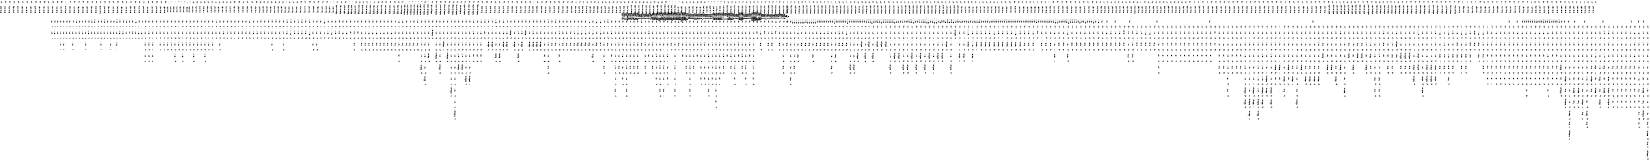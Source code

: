 digraph FST {
rankdir = LR;
size = "8.5,11";
label = "";
center = 1;
orientation = Landscape;
ranksep = "0.4";
nodesep = "0.25";
0 [label = "0", shape = circle, style = bold, fontsize = 14]
	0 -> 0 [label = "fig:（/-0.067097", fontsize = 14];
	0 -> 0 [label = "fig:図/-0.37864", fontsize = 14];
	0 -> 293 [label = "fig:<eps>/-0.62698", fontsize = 14];
	0 -> 1289 [label = "fig:<eps>/-0.28773", fontsize = 14];
	0 -> 1295 [label = "fig:<eps>/-0.21528", fontsize = 14];
	0 -> 1300 [label = "fig:<eps>/0.043963", fontsize = 14];
	0 -> 1305 [label = "fig:<eps>/0.077295", fontsize = 14];
	0 -> 1310 [label = "fig:<eps>/0.36298", fontsize = 14];
	0 -> 1315 [label = "fig:<eps>/0.2901", fontsize = 14];
	0 -> 1320 [label = "fig:<eps>/0.30509", fontsize = 14];
	0 -> 1325 [label = "fig:<eps>/-0.64293", fontsize = 14];
	0 -> 1330 [label = "fig:<eps>/0.15979", fontsize = 14];
	0 -> 1335 [label = "fig:<eps>/0.16756", fontsize = 14];
	0 -> 1340 [label = "fig:<eps>/0.21242", fontsize = 14];
	0 -> 1345 [label = "fig:<eps>/0.28242", fontsize = 14];
	0 -> 1350 [label = "fig:<eps>/0.3108", fontsize = 14];
	0 -> 1355 [label = "fig:<eps>/0.42194", fontsize = 14];
	0 -> 1771 [label = "fig:<eps>/-0.21738", fontsize = 14];
	0 -> 1778 [label = "fig:<eps>/0.21835", fontsize = 14];
	0 -> 1785 [label = "fig:<eps>/0.24127", fontsize = 14];
	0 -> 1792 [label = "fig:<eps>/0.43896", fontsize = 14];
	0 -> 1799 [label = "fig:<eps>/0.33587", fontsize = 14];
	0 -> 1806 [label = "fig:<eps>/0.30299", fontsize = 14];
	0 -> 1813 [label = "fig:<eps>/0.27563", fontsize = 14];
	0 -> 1820 [label = "fig:<eps>/-0.58732", fontsize = 14];
	0 -> 1827 [label = "fig:<eps>/-0.0047436", fontsize = 14];
	0 -> 1834 [label = "fig:<eps>/-0.25742", fontsize = 14];
	0 -> 1842 [label = "fig:<eps>/0.25343", fontsize = 14];
	0 -> 1849 [label = "fig:<eps>/0.2612", fontsize = 14];
	0 -> 1856 [label = "fig:<eps>/0.32819", fontsize = 14];
	0 -> 1863 [label = "fig:<eps>/0.35657", fontsize = 14];
	0 -> 1870 [label = "fig:<eps>/-0.2287", fontsize = 14];
	0 -> 1878 [label = "fig:<eps>/-0.13537", fontsize = 14];
	0 -> 1885 [label = "fig:<eps>/-0.25943", fontsize = 14];
	0 -> 2002 [label = "fig:<eps>/-0.47488", fontsize = 14];
	0 -> 2011 [label = "fig:<eps>/0.050094", fontsize = 14];
	0 -> 2020 [label = "fig:<eps>/0.26477", fontsize = 14];
	0 -> 2029 [label = "fig:<eps>/0.27254", fontsize = 14];
	0 -> 2056 [label = "fig:<eps>/-0.26149", fontsize = 14];
	0 -> 2047 [label = "fig:<eps>/-0.18574", fontsize = 14];
	0 -> 2038 [label = "fig:<eps>/0.33954", fontsize = 14];
	0 -> 1 [label = ".:<eps>/-0.37591", fontsize = 14];
	0 -> 24 [label = ".:<eps>/-0.60702", fontsize = 14];
	0 -> 21 [label = ".:<eps>/-0.38263", fontsize = 14];
	0 -> 18 [label = ".:<eps>/-0.70148", fontsize = 14];
	0 -> 0 [label = ".:る/-0.36042", fontsize = 14];
	0 -> 14 [label = ".:<eps>/-0.40936", fontsize = 14];
	0 -> 10 [label = ".:<eps>/-0.67686", fontsize = 14];
	0 -> 7 [label = ".:<eps>/-0.5232", fontsize = 14];
	0 -> 0 [label = ".:。/-0.62093", fontsize = 14];
	0 -> 4 [label = ".:<eps>/-0.56222", fontsize = 14];
	0 -> 331 [label = "11:<eps>/0.22702", fontsize = 14];
	0 -> 335 [label = "11:<eps>/0.24916", fontsize = 14];
	0 -> 327 [label = "11:<eps>/-0.47064", fontsize = 14];
	0 -> 323 [label = "11:<eps>/-0.5645", fontsize = 14];
	0 -> 319 [label = "11:<eps>/0.0075812", fontsize = 14];
	0 -> 315 [label = "11:<eps>/-0.60902", fontsize = 14];
	0 -> 311 [label = "11:<eps>/0.28729", fontsize = 14];
	0 -> 307 [label = "11:<eps>/0.29097", fontsize = 14];
	0 -> 303 [label = "11:<eps>/0.13932", fontsize = 14];
	0 -> 300 [label = "11:<eps>/0.41473", fontsize = 14];
	0 -> 296 [label = "11:<eps>/-0.21441", fontsize = 14];
	0 -> 0 [label = "11:11/-0.43204", fontsize = 14];
	0 -> 0 [label = "11:１１/-0.7358", fontsize = 14];
	0 -> 0 [label = "11:１1/-0.25395", fontsize = 14];
	0 -> 1359 [label = "11:<eps>/0.15066", fontsize = 14];
	0 -> 1365 [label = "11:<eps>/-0.55679", fontsize = 14];
	0 -> 1371 [label = "11:<eps>/-0.32373", fontsize = 14];
	0 -> 1379 [label = "11:<eps>/-0.25806", fontsize = 14];
	0 -> 1391 [label = "11:<eps>/0.018924", fontsize = 14];
	0 -> 1385 [label = "11:<eps>/-0.23241", fontsize = 14];
	0 -> 0 [label = "is:の/0.052175", fontsize = 14];
	0 -> 339 [label = "is:<eps>/-0.51464", fontsize = 14];
	0 -> 343 [label = "is:<eps>/-0.24926", fontsize = 14];
	0 -> 348 [label = "is:<eps>/-0.24135", fontsize = 14];
	0 -> 0 [label = "is:は/-0.57102", fontsize = 14];
	0 -> 352 [label = "is:<eps>/-0.23081", fontsize = 14];
	0 -> 356 [label = "is:<eps>/0.041839", fontsize = 14];
	0 -> 360 [label = "is:<eps>/-0.25648", fontsize = 14];
	0 -> 364 [label = "is:<eps>/-0.18999", fontsize = 14];
	0 -> 0 [label = "is:に/-0.060866", fontsize = 14];
	0 -> 0 [label = "is:も/-0.11893", fontsize = 14];
	0 -> 0 [label = "is:が/-0.59235", fontsize = 14];
	0 -> 0 [label = "is:あ/-0.039107", fontsize = 14];
	0 -> 0 [label = "is:を/-0.5021", fontsize = 14];
	0 -> 0 [label = "is:れ/-0.27942", fontsize = 14];
	0 -> 0 [label = "a:a/-0.27632", fontsize = 14];
	0 -> 0 [label = "a:、/-0.53146", fontsize = 14];
	0 -> 28 [label = "a:<eps>/-0.31884", fontsize = 14];
	0 -> 381 [label = "a:<eps>/-0.26131", fontsize = 14];
	0 -> 374 [label = "a:<eps>/-0.27801", fontsize = 14];
	0 -> 368 [label = "a:<eps>/-0.27657", fontsize = 14];
	0 -> 1452 [label = "a:<eps>/-0.046181", fontsize = 14];
	0 -> 1444 [label = "a:<eps>/-0.11143", fontsize = 14];
	0 -> 1435 [label = "a:<eps>/0.078249", fontsize = 14];
	0 -> 1397 [label = "a:<eps>/0.0050889", fontsize = 14];
	0 -> 1425 [label = "a:<eps>/0.045506", fontsize = 14];
	0 -> 1416 [label = "a:<eps>/0.001422", fontsize = 14];
	0 -> 1406 [label = "a:<eps>/-0.021609", fontsize = 14];
	0 -> 0 [label = "a:た/-0.4067", fontsize = 14];
	0 -> 0 [label = "a:その/-0.33499", fontsize = 14];
	0 -> 0 [label = "a:は/-0.45571", fontsize = 14];
	0 -> 31 [label = "a:<eps>/-0.39478", fontsize = 14];
	0 -> 0 [label = "a:また/-0.28764", fontsize = 14];
	0 -> 34 [label = "a:<eps>/-0.33191", fontsize = 14];
	0 -> 0 [label = "a:さらに/-0.27717", fontsize = 14];
	0 -> 0 [label = "a:する/-0.4215", fontsize = 14];
	0 -> 0 [label = "a:る/-0.33829", fontsize = 14];
	0 -> 0 [label = "a:１/-0.33059", fontsize = 14];
	0 -> 0 [label = "a:ａ/-0.36908", fontsize = 14];
	0 -> 0 [label = "a:半/-0.29268", fontsize = 14];
	0 -> 404 [label = "diagram:<eps>/0.029992", fontsize = 14];
	0 -> 2077 [label = "diagram:<eps>/0.13888", fontsize = 14];
	0 -> 2067 [label = "diagram:<eps>/0.3669", fontsize = 14];
	0 -> 0 [label = "diagram:図/-0.31829", fontsize = 14];
	0 -> 37 [label = "diagram:<eps>/-0.42356", fontsize = 14];
	0 -> 0 [label = "diagram:構成/0.045481", fontsize = 14];
	0 -> 41 [label = "diagram:<eps>/-0.20939", fontsize = 14];
	0 -> 0 [label = "diagram:示/-0.22671", fontsize = 14];
	0 -> 0 [label = "diagram:図中/0.015284", fontsize = 14];
	0 -> 0 [label = "diagram:チャート/-0.0047982", fontsize = 14];
	0 -> 389 [label = "diagram:<eps>/0.20474", fontsize = 14];
	0 -> 394 [label = "diagram:<eps>/-0.015286", fontsize = 14];
	0 -> 400 [label = "diagram:<eps>/0.034059", fontsize = 14];
	0 -> 409 [label = "diagram:<eps>/-0.1026", fontsize = 14];
	0 -> 417 [label = "diagram:<eps>/-0.083822", fontsize = 14];
	0 -> 427 [label = "diagram:<eps>/0.22932", fontsize = 14];
	0 -> 386 [label = "diagram:<eps>/0.49113", fontsize = 14];
	0 -> 433 [label = "diagram:<eps>/0.040185", fontsize = 14];
	0 -> 1909 [label = "diagram:<eps>/0.12139", fontsize = 14];
	0 -> 1900 [label = "diagram:<eps>/0.30185", fontsize = 14];
	0 -> 1892 [label = "diagram:<eps>/0.34941", fontsize = 14];
	0 -> 0 [label = "diagram:線図/-0.27927", fontsize = 14];
	0 -> 439 [label = "diagram:<eps>/-0.19585", fontsize = 14];
	0 -> 446 [label = "diagram:<eps>/-0.010317", fontsize = 14];
	0 -> 47 [label = "illustrating:<eps>/-0.23681", fontsize = 14];
	0 -> 50 [label = "illustrating:<eps>/-0.19127", fontsize = 14];
	0 -> 53 [label = "illustrating:<eps>/-0.27861", fontsize = 14];
	0 -> 0 [label = "illustrating:例示/-0.047013", fontsize = 14];
	0 -> 0 [label = "illustrating:す/-0.15525", fontsize = 14];
	0 -> 57 [label = "illustrating:<eps>/-0.16208", fontsize = 14];
	0 -> 0 [label = "illustrating:説明/-0.10463", fontsize = 14];
	0 -> 0 [label = "illustrating:示/-0.11791", fontsize = 14];
	0 -> 60 [label = "illustrating:<eps>/-0.36377", fontsize = 14];
	0 -> 63 [label = "illustrating:<eps>/-0.099242", fontsize = 14];
	0 -> 453 [label = "illustrating:<eps>/0.099125", fontsize = 14];
	0 -> 44 [label = "illustrating:<eps>/-0.087235", fontsize = 14];
	0 -> 0 [label = "illustrating:で/0.044387", fontsize = 14];
	0 -> 1921 [label = "illustrating:<eps>/0.16392", fontsize = 14];
	0 -> 1930 [label = "illustrating:<eps>/-0.020218", fontsize = 14];
	0 -> 1939 [label = "illustrating:<eps>/0.022074", fontsize = 14];
	0 -> 1949 [label = "illustrating:<eps>/0.012265", fontsize = 14];
	0 -> 1960 [label = "illustrating:<eps>/0.20678", fontsize = 14];
	0 -> 458 [label = "illustrating:<eps>/0.060665", fontsize = 14];
	0 -> 463 [label = "illustrating:<eps>/0.017684", fontsize = 14];
	0 -> 468 [label = "illustrating:<eps>/0.5627", fontsize = 14];
	0 -> 1461 [label = "illustrating:<eps>/0.095948", fontsize = 14];
	0 -> 1468 [label = "illustrating:<eps>/-0.040327", fontsize = 14];
	0 -> 1475 [label = "illustrating:<eps>/0.049832", fontsize = 14];
	0 -> 1483 [label = "illustrating:<eps>/0.086326", fontsize = 14];
	0 -> 1540 [label = "an:<eps>/-0.30386", fontsize = 14];
	0 -> 1533 [label = "an:<eps>/-0.20751", fontsize = 14];
	0 -> 1526 [label = "an:<eps>/-0.31399", fontsize = 14];
	0 -> 1519 [label = "an:<eps>/-0.20086", fontsize = 14];
	0 -> 1512 [label = "an:<eps>/-0.26797", fontsize = 14];
	0 -> 1506 [label = "an:<eps>/-0.44794", fontsize = 14];
	0 -> 1497 [label = "an:<eps>/-0.26183", fontsize = 14];
	0 -> 1490 [label = "an:<eps>/0.052567", fontsize = 14];
	0 -> 1545 [label = "an:<eps>/-0.16437", fontsize = 14];
	0 -> 1551 [label = "an:<eps>/-0.19619", fontsize = 14];
	0 -> 1557 [label = "an:<eps>/-0.18725", fontsize = 14];
	0 -> 1564 [label = "an:<eps>/-0.11868", fontsize = 14];
	0 -> 67 [label = "an:<eps>/-0.29892", fontsize = 14];
	0 -> 0 [label = "an:この/-0.16544", fontsize = 14];
	0 -> 0 [label = "an:する/-0.31324", fontsize = 14];
	0 -> 0 [label = "an:を/-0.2168", fontsize = 14];
	0 -> 0 [label = "an:ａｎ/-0.29439", fontsize = 14];
	0 -> 0 [label = "an:一/-0.16559", fontsize = 14];
	0 -> 1570 [label = "an:<eps>/0.059258", fontsize = 14];
	0 -> 1578 [label = "an:<eps>/-0.023257", fontsize = 14];
	0 -> 1583 [label = "an:<eps>/-0.15111", fontsize = 14];
	0 -> 1589 [label = "an:<eps>/0.037244", fontsize = 14];
	0 -> 1594 [label = "an:<eps>/-0.20459", fontsize = 14];
	0 -> 1599 [label = "an:<eps>/-0.066713", fontsize = 14];
	0 -> 0 [label = "an:は/-0.32029", fontsize = 14];
	0 -> 0 [label = "an:の/-0.23655", fontsize = 14];
	0 -> 0 [label = "an:た/-0.31574", fontsize = 14];
	0 -> 0 [label = "an:、/-0.40998", fontsize = 14];
	0 -> 1968 [label = "an:<eps>/-0.19822", fontsize = 14];
	0 -> 1976 [label = "an:<eps>/-0.13869", fontsize = 14];
	0 -> 1985 [label = "an:<eps>/-0.086881", fontsize = 14];
	0 -> 471 [label = "an:<eps>/-0.18825", fontsize = 14];
	0 -> 475 [label = "an:<eps>/-0.24943", fontsize = 14];
	0 -> 479 [label = "an:<eps>/-0.22858", fontsize = 14];
	0 -> 484 [label = "an:<eps>/-0.21758", fontsize = 14];
	0 -> 489 [label = "an:<eps>/0.28459", fontsize = 14];
	0 -> 493 [label = "an:<eps>/-0.25603", fontsize = 14];
	0 -> 497 [label = "an:<eps>/-0.058584", fontsize = 14];
	0 -> 500 [label = "an:<eps>/-0.4898", fontsize = 14];
	0 -> 504 [label = "an:<eps>/-0.20099", fontsize = 14];
	0 -> 509 [label = "an:<eps>/-0.2287", fontsize = 14];
	0 -> 513 [label = "an:<eps>/-0.43803", fontsize = 14];
	0 -> 516 [label = "an:<eps>/-0.22977", fontsize = 14];
	0 -> 520 [label = "an:<eps>/-0.16449", fontsize = 14];
	0 -> 524 [label = "an:<eps>/-0.16058", fontsize = 14];
	0 -> 528 [label = "an:<eps>/-0.14886", fontsize = 14];
	0 -> 568 [label = "example:<eps>/0.14069", fontsize = 14];
	0 -> 564 [label = "example:<eps>/-0.29384", fontsize = 14];
	0 -> 560 [label = "example:<eps>/-0.10472", fontsize = 14];
	0 -> 556 [label = "example:<eps>/-0.021168", fontsize = 14];
	0 -> 551 [label = "example:<eps>/-0.29102", fontsize = 14];
	0 -> 547 [label = "example:<eps>/0.019731", fontsize = 14];
	0 -> 543 [label = "example:<eps>/-0.39271", fontsize = 14];
	0 -> 537 [label = "example:<eps>/-0.19555", fontsize = 14];
	0 -> 532 [label = "example:<eps>/-0.44872", fontsize = 14];
	0 -> 1605 [label = "example:<eps>/-0.0083815", fontsize = 14];
	0 -> 0 [label = "example:実施/-0.17996", fontsize = 14];
	0 -> 70 [label = "example:<eps>/-0.19913", fontsize = 14];
	0 -> 74 [label = "example:<eps>/-0.50413", fontsize = 14];
	0 -> 0 [label = "example:例/-0.53595", fontsize = 14];
	0 -> 0 [label = "example:例えば/-0.32512", fontsize = 14];
	0 -> 77 [label = "example:<eps>/-0.30646", fontsize = 14];
	0 -> 0 [label = "example:例示/-0.18377", fontsize = 14];
	0 -> 0 [label = "example:場合/-0.06542", fontsize = 14];
	0 -> 80 [label = "of:<eps>/-0.19877", fontsize = 14];
	0 -> 584 [label = "of:<eps>/-0.56495", fontsize = 14];
	0 -> 572 [label = "of:<eps>/-0.59711", fontsize = 14];
	0 -> 576 [label = "of:<eps>/-0.26298", fontsize = 14];
	0 -> 0 [label = "of:を/-0.38236", fontsize = 14];
	0 -> 0 [label = "of:が/-0.23188", fontsize = 14];
	0 -> 0 [label = "of:も/0.068829", fontsize = 14];
	0 -> 580 [label = "of:<eps>/-0.29846", fontsize = 14];
	0 -> 0 [label = "of:に/-0.19756", fontsize = 14];
	0 -> 0 [label = "of:は/-0.039741", fontsize = 14];
	0 -> 0 [label = "of:の/-0.61023", fontsize = 14];
	0 -> 588 [label = "of:<eps>/-0.48384", fontsize = 14];
	0 -> 593 [label = "of:<eps>/-0.15577", fontsize = 14];
	0 -> 597 [label = "data:<eps>/-0.29075", fontsize = 14];
	0 -> 0 [label = "data:デー/-0.32872", fontsize = 14];
	0 -> 0 [label = "data:転送/-0.0038078", fontsize = 14];
	0 -> 0 [label = "data:デ−タ/-0.29616", fontsize = 14];
	0 -> 0 [label = "data:情報/-0.22103", fontsize = 14];
	0 -> 0 [label = "data:data/-0.30259", fontsize = 14];
	0 -> 0 [label = "data:データ/-0.75353", fontsize = 14];
	0 -> 83 [label = "111:<eps>/0.043921", fontsize = 14];
	0 -> 86 [label = "111:<eps>/-0.099844", fontsize = 14];
	0 -> 89 [label = "111:<eps>/-0.37541", fontsize = 14];
	0 -> 0 [label = "111:１/0.0063047", fontsize = 14];
	0 -> 0 [label = "111:１１/-0.23544", fontsize = 14];
	0 -> 92 [label = "111:<eps>/-0.13", fontsize = 14];
	0 -> 95 [label = "111:<eps>/-0.46132", fontsize = 14];
	0 -> 0 [label = "111:１１０/0.15035", fontsize = 14];
	0 -> 0 [label = "111:１１１/-0.70422", fontsize = 14];
	0 -> 0 [label = "111:１１３/0.045995", fontsize = 14];
	0 -> 0 [label = "111:111/-0.37335", fontsize = 14];
	0 -> 0 [label = "111:タ１１１/-0.28119", fontsize = 14];
	0 -> 128 [label = "stored:<eps>/-0.56101", fontsize = 14];
	0 -> 684 [label = "stored:<eps>/-0.48325", fontsize = 14];
	0 -> 132 [label = "stored:<eps>/-0.513", fontsize = 14];
	0 -> 137 [label = "stored:<eps>/-0.42469", fontsize = 14];
	0 -> 141 [label = "stored:<eps>/-0.34371", fontsize = 14];
	0 -> 0 [label = "stored:収納/-0.1467", fontsize = 14];
	0 -> 0 [label = "stored:格納/-0.50818", fontsize = 14];
	0 -> 146 [label = "stored:<eps>/-0.38807", fontsize = 14];
	0 -> 150 [label = "stored:<eps>/-0.60787", fontsize = 14];
	0 -> 154 [label = "stored:<eps>/-0.5582", fontsize = 14];
	0 -> 159 [label = "stored:<eps>/-0.14287", fontsize = 14];
	0 -> 0 [label = "stored:蓄積/-0.21432", fontsize = 14];
	0 -> 0 [label = "stored:記憶/-0.49662", fontsize = 14];
	0 -> 120 [label = "stored:<eps>/-0.19244", fontsize = 14];
	0 -> 0 [label = "stored:保持/-0.12868", fontsize = 14];
	0 -> 116 [label = "stored:<eps>/-0.13321", fontsize = 14];
	0 -> 113 [label = "stored:<eps>/-0.09601", fontsize = 14];
	0 -> 0 [label = "stored:られ/0.098089", fontsize = 14];
	0 -> 108 [label = "stored:<eps>/-0.32655", fontsize = 14];
	0 -> 103 [label = "stored:<eps>/-0.19389", fontsize = 14];
	0 -> 98 [label = "stored:<eps>/-0.37483", fontsize = 14];
	0 -> 0 [label = "stored:た/-0.071328", fontsize = 14];
	0 -> 163 [label = "stored:<eps>/-0.30311", fontsize = 14];
	0 -> 167 [label = "stored:<eps>/-0.41321", fontsize = 14];
	0 -> 0 [label = "stored:入/0.087527", fontsize = 14];
	0 -> 0 [label = "stored:保存/-0.30089", fontsize = 14];
	0 -> 172 [label = "stored:<eps>/-0.38968", fontsize = 14];
	0 -> 0 [label = "stored:記録/-0.0535", fontsize = 14];
	0 -> 176 [label = "stored:<eps>/-0.167", fontsize = 14];
	0 -> 767 [label = "stored:<eps>/-0.42563", fontsize = 14];
	0 -> 760 [label = "stored:<eps>/-0.36091", fontsize = 14];
	0 -> 755 [label = "stored:<eps>/-0.2622", fontsize = 14];
	0 -> 749 [label = "stored:<eps>/-0.22625", fontsize = 14];
	0 -> 741 [label = "stored:<eps>/-0.14089", fontsize = 14];
	0 -> 735 [label = "stored:<eps>/-0.14167", fontsize = 14];
	0 -> 730 [label = "stored:<eps>/-0.24223", fontsize = 14];
	0 -> 726 [label = "stored:<eps>/-0.21978", fontsize = 14];
	0 -> 718 [label = "stored:<eps>/-0.26352", fontsize = 14];
	0 -> 124 [label = "stored:<eps>/-0.37123", fontsize = 14];
	0 -> 714 [label = "stored:<eps>/-0.16766", fontsize = 14];
	0 -> 707 [label = "stored:<eps>/-0.25494", fontsize = 14];
	0 -> 699 [label = "stored:<eps>/-0.4965", fontsize = 14];
	0 -> 691 [label = "stored:<eps>/-0.50734", fontsize = 14];
	0 -> 774 [label = "stored:<eps>/-0.46282", fontsize = 14];
	0 -> 678 [label = "stored:<eps>/-0.47711", fontsize = 14];
	0 -> 673 [label = "stored:<eps>/-0.27303", fontsize = 14];
	0 -> 667 [label = "stored:<eps>/-0.30271", fontsize = 14];
	0 -> 663 [label = "stored:<eps>/-0.32", fontsize = 14];
	0 -> 657 [label = "stored:<eps>/-0.15012", fontsize = 14];
	0 -> 651 [label = "stored:<eps>/-0.1354", fontsize = 14];
	0 -> 645 [label = "stored:<eps>/-0.23329", fontsize = 14];
	0 -> 637 [label = "stored:<eps>/-0.44262", fontsize = 14];
	0 -> 630 [label = "stored:<eps>/-0.44959", fontsize = 14];
	0 -> 1627 [label = "stored:<eps>/0.29984", fontsize = 14];
	0 -> 1619 [label = "stored:<eps>/-0.24528", fontsize = 14];
	0 -> 1611 [label = "stored:<eps>/-0.18057", fontsize = 14];
	0 -> 624 [label = "stored:<eps>/-0.42921", fontsize = 14];
	0 -> 616 [label = "stored:<eps>/-0.38717", fontsize = 14];
	0 -> 611 [label = "stored:<eps>/-0.20079", fontsize = 14];
	0 -> 607 [label = "stored:<eps>/-0.16393", fontsize = 14];
	0 -> 601 [label = "stored:<eps>/-0.059209", fontsize = 14];
	0 -> 782 [label = "stored:<eps>/-0.30038", fontsize = 14];
	0 -> 789 [label = "stored:<eps>/-0.38426", fontsize = 14];
	0 -> 798 [label = "stored:<eps>/-0.30336", fontsize = 14];
	0 -> 805 [label = "stored:<eps>/-0.21047", fontsize = 14];
	0 -> 811 [label = "stored:<eps>/-0.23559", fontsize = 14];
	0 -> 816 [label = "stored:<eps>/-0.25432", fontsize = 14];
	0 -> 859 [label = "stored:<eps>/-0.17375", fontsize = 14];
	0 -> 852 [label = "stored:<eps>/-0.26612", fontsize = 14];
	0 -> 847 [label = "stored:<eps>/0.0031132", fontsize = 14];
	0 -> 840 [label = "stored:<eps>/-0.32711", fontsize = 14];
	0 -> 834 [label = "stored:<eps>/-0.29401", fontsize = 14];
	0 -> 829 [label = "stored:<eps>/-0.33756", fontsize = 14];
	0 -> 822 [label = "stored:<eps>/-0.26239", fontsize = 14];
	0 -> 862 [label = "in:<eps>/-0.12136", fontsize = 14];
	0 -> 866 [label = "in:<eps>/0.14041", fontsize = 14];
	0 -> 869 [label = "in:<eps>/-0.19238", fontsize = 14];
	0 -> 873 [label = "in:<eps>/-0.1887", fontsize = 14];
	0 -> 877 [label = "in:<eps>/-0.21362", fontsize = 14];
	0 -> 880 [label = "in:<eps>/-0.10047", fontsize = 14];
	0 -> 884 [label = "in:<eps>/-0.18679", fontsize = 14];
	0 -> 890 [label = "in:<eps>/-0.28769", fontsize = 14];
	0 -> 894 [label = "in:<eps>/-0.44816", fontsize = 14];
	0 -> 901 [label = "in:<eps>/-0.36643", fontsize = 14];
	0 -> 202 [label = "in:<eps>/-0.24155", fontsize = 14];
	0 -> 1644 [label = "in:<eps>/0.38327", fontsize = 14];
	0 -> 1649 [label = "in:<eps>/0.23324", fontsize = 14];
	0 -> 1655 [label = "in:<eps>/-0.054813", fontsize = 14];
	0 -> 1661 [label = "in:<eps>/0.0037486", fontsize = 14];
	0 -> 0 [label = "in:方向/-0.11699", fontsize = 14];
	0 -> 0 [label = "in:さ/-0.21148", fontsize = 14];
	0 -> 199 [label = "in:<eps>/-0.36047", fontsize = 14];
	0 -> 196 [label = "in:<eps>/-0.39326", fontsize = 14];
	0 -> 193 [label = "in:<eps>/-0.3391", fontsize = 14];
	0 -> 0 [label = "in:内/-0.34724", fontsize = 14];
	0 -> 190 [label = "in:<eps>/-0.38334", fontsize = 14];
	0 -> 0 [label = "in:中/-0.38081", fontsize = 14];
	0 -> 187 [label = "in:<eps>/-0.25588", fontsize = 14];
	0 -> 0 [label = "in:を/0.10485", fontsize = 14];
	0 -> 0 [label = "in:い/-0.20005", fontsize = 14];
	0 -> 183 [label = "in:<eps>/-0.55957", fontsize = 14];
	0 -> 180 [label = "in:<eps>/-0.48289", fontsize = 14];
	0 -> 0 [label = "in:に/-0.47864", fontsize = 14];
	0 -> 0 [label = "in:し/-0.10563", fontsize = 14];
	0 -> 0 [label = "in:で/-0.39898", fontsize = 14];
	0 -> 0 [label = "in:また/-0.18899", fontsize = 14];
	0 -> 0 [label = "in:の/0.065169", fontsize = 14];
	0 -> 0 [label = "in:そして/-0.12282", fontsize = 14];
	0 -> 1070 [label = "the:<eps>/-0.3125", fontsize = 14];
	0 -> 1993 [label = "the:<eps>/0.19526", fontsize = 14];
	0 -> 1765 [label = "the:<eps>/-0.17931", fontsize = 14];
	0 -> 1251 [label = "the:<eps>/-0.24738", fontsize = 14];
	0 -> 1695 [label = "the:<eps>/0.013929", fontsize = 14];
	0 -> 1688 [label = "the:<eps>/0.039357", fontsize = 14];
	0 -> 1680 [label = "the:<eps>/0.018347", fontsize = 14];
	0 -> 1674 [label = "the:<eps>/-0.22381", fontsize = 14];
	0 -> 1667 [label = "the:<eps>/-0.055117", fontsize = 14];
	0 -> 1247 [label = "the:<eps>/-0.31724", fontsize = 14];
	0 -> 1632 [label = "the:<eps>/-0.08082", fontsize = 14];
	0 -> 0 [label = "the:、/-0.56087", fontsize = 14];
	0 -> 0 [label = "the:た/-0.31363", fontsize = 14];
	0 -> 0 [label = "the:（/-0.22286", fontsize = 14];
	0 -> 0 [label = "the:その/-0.31193", fontsize = 14];
	0 -> 0 [label = "the:の/-0.46103", fontsize = 14];
	0 -> 0 [label = "the:は/-0.3999", fontsize = 14];
	0 -> 205 [label = "the:<eps>/-0.3569", fontsize = 14];
	0 -> 208 [label = "the:<eps>/-0.31222", fontsize = 14];
	0 -> 211 [label = "the:<eps>/-0.43285", fontsize = 14];
	0 -> 214 [label = "the:<eps>/-0.38489", fontsize = 14];
	0 -> 0 [label = "the:この/-0.36216", fontsize = 14];
	0 -> 0 [label = "the:前記/-0.39973", fontsize = 14];
	0 -> 0 [label = "the:する/-0.24789", fontsize = 14];
	0 -> 907 [label = "the:<eps>/-0.38419", fontsize = 14];
	0 -> 912 [label = "the:<eps>/-0.58644", fontsize = 14];
	0 -> 916 [label = "the:<eps>/-0.27699", fontsize = 14];
	0 -> 920 [label = "the:<eps>/-0.41734", fontsize = 14];
	0 -> 924 [label = "the:<eps>/-0.49919", fontsize = 14];
	0 -> 929 [label = "the:<eps>/-0.40931", fontsize = 14];
	0 -> 933 [label = "the:<eps>/-0.39842", fontsize = 14];
	0 -> 937 [label = "the:<eps>/-0.0037511", fontsize = 14];
	0 -> 941 [label = "the:<eps>/-0.43598", fontsize = 14];
	0 -> 945 [label = "the:<eps>/-0.40372", fontsize = 14];
	0 -> 951 [label = "the:<eps>/-0.36146", fontsize = 14];
	0 -> 956 [label = "the:<eps>/-0.41298", fontsize = 14];
	0 -> 960 [label = "the:<eps>/-0.39952", fontsize = 14];
	0 -> 964 [label = "the:<eps>/-0.41734", fontsize = 14];
	0 -> 968 [label = "the:<eps>/-0.30971", fontsize = 14];
	0 -> 974 [label = "the:<eps>/-0.32055", fontsize = 14];
	0 -> 980 [label = "the:<eps>/-0.052696", fontsize = 14];
	0 -> 985 [label = "the:<eps>/-0.027898", fontsize = 14];
	0 -> 989 [label = "the:<eps>/-0.35175", fontsize = 14];
	0 -> 994 [label = "the:<eps>/-0.31841", fontsize = 14];
	0 -> 998 [label = "the:<eps>/-0.46938", fontsize = 14];
	0 -> 1003 [label = "the:<eps>/-0.031853", fontsize = 14];
	0 -> 1007 [label = "the:<eps>/-0.43117", fontsize = 14];
	0 -> 1011 [label = "the:<eps>/-0.16025", fontsize = 14];
	0 -> 1015 [label = "the:<eps>/-0.015945", fontsize = 14];
	0 -> 1021 [label = "the:<eps>/-0.17099", fontsize = 14];
	0 -> 1026 [label = "the:<eps>/-0.31306", fontsize = 14];
	0 -> 1031 [label = "the:<eps>/-0.28604", fontsize = 14];
	0 -> 1037 [label = "the:<eps>/-0.38025", fontsize = 14];
	0 -> 1043 [label = "the:<eps>/-0.3793", fontsize = 14];
	0 -> 1048 [label = "the:<eps>/-0.17308", fontsize = 14];
	0 -> 1054 [label = "the:<eps>/-0.33007", fontsize = 14];
	0 -> 1059 [label = "the:<eps>/-0.36483", fontsize = 14];
	0 -> 1065 [label = "the:<eps>/-0.26404", fontsize = 14];
	0 -> 0 [label = "the:ア/-0.21137", fontsize = 14];
	0 -> 1076 [label = "the:<eps>/-0.17952", fontsize = 14];
	0 -> 1081 [label = "the:<eps>/-0.34662", fontsize = 14];
	0 -> 1086 [label = "the:<eps>/-0.31732", fontsize = 14];
	0 -> 1090 [label = "the:<eps>/-0.17577", fontsize = 14];
	0 -> 1096 [label = "the:<eps>/0.20598", fontsize = 14];
	0 -> 1243 [label = "the:<eps>/-0.45185", fontsize = 14];
	0 -> 1239 [label = "the:<eps>/0.11367", fontsize = 14];
	0 -> 1235 [label = "the:<eps>/-0.21765", fontsize = 14];
	0 -> 0 [label = "the:本/-0.2343", fontsize = 14];
	0 -> 0 [label = "the:各/-0.23004", fontsize = 14];
	0 -> 0 [label = "the:尚/-0.22102", fontsize = 14];
	0 -> 1231 [label = "the:<eps>/-0.37358", fontsize = 14];
	0 -> 1227 [label = "the:<eps>/-0.35657", fontsize = 14];
	0 -> 1223 [label = "the:<eps>/-0.24738", fontsize = 14];
	0 -> 1219 [label = "the:<eps>/-0.20198", fontsize = 14];
	0 -> 1215 [label = "the:<eps>/0.14374", fontsize = 14];
	0 -> 1211 [label = "the:<eps>/-0.1908", fontsize = 14];
	0 -> 1207 [label = "the:<eps>/-0.25337", fontsize = 14];
	0 -> 1202 [label = "the:<eps>/-0.37901", fontsize = 14];
	0 -> 1198 [label = "the:<eps>/-0.51773", fontsize = 14];
	0 -> 1194 [label = "the:<eps>/-0.32293", fontsize = 14];
	0 -> 1189 [label = "the:<eps>/-0.26033", fontsize = 14];
	0 -> 0 [label = "file:先頭/0.15012", fontsize = 14];
	0 -> 1638 [label = "file:<eps>/-0.13748", fontsize = 14];
	0 -> 0 [label = "file:file/-0.35584", fontsize = 14];
	0 -> 0 [label = "file:それ/0.34498", fontsize = 14];
	0 -> 0 [label = "file:ファイル/-0.7446", fontsize = 14];
	0 -> 0 [label = "file:切刃/-0.056411", fontsize = 14];
	0 -> 223 [label = "secondary:<eps>/-0.49806", fontsize = 14];
	0 -> 0 [label = "secondary:２/-0.076547", fontsize = 14];
	0 -> 220 [label = "secondary:<eps>/-0.10135", fontsize = 14];
	0 -> 217 [label = "secondary:<eps>/-0.19057", fontsize = 14];
	0 -> 0 [label = "secondary:次/-0.25368", fontsize = 14];
	0 -> 226 [label = "secondary:<eps>/-0.23209", fontsize = 14];
	0 -> 230 [label = "secondary:<eps>/-0.18831", fontsize = 14];
	0 -> 0 [label = "secondary:側/0.073849", fontsize = 14];
	0 -> 236 [label = "secondary:<eps>/-0.4445", fontsize = 14];
	0 -> 233 [label = "secondary:<eps>/-0.63222", fontsize = 14];
	0 -> 1109 [label = "secondary:<eps>/-0.34436", fontsize = 14];
	0 -> 1104 [label = "secondary:<eps>/-0.13065", fontsize = 14];
	0 -> 1099 [label = "secondary:<eps>/-0.23806", fontsize = 14];
	0 -> 0 [label = "secondary:二/-0.32357", fontsize = 14];
	0 -> 1702 [label = "secondary:<eps>/-0.088104", fontsize = 14];
	0 -> 0 [label = "secondary:子/0.035888", fontsize = 14];
	0 -> 0 [label = "secondary:セカンダリ/-0.50463", fontsize = 14];
	0 -> 0 [label = "secondary:副/-0.33114", fontsize = 14];
	0 -> 0 [label = "storage:収納/-0.32757", fontsize = 14];
	0 -> 0 [label = "storage:蓄電/-0.21498", fontsize = 14];
	0 -> 0 [label = "storage:収容/-0.10378", fontsize = 14];
	0 -> 0 [label = "storage:蓄積/-0.4309", fontsize = 14];
	0 -> 0 [label = "storage:保存/-0.30523", fontsize = 14];
	0 -> 0 [label = "storage:格納/-0.37168", fontsize = 14];
	0 -> 255 [label = "storage:<eps>/-0.20502", fontsize = 14];
	0 -> 0 [label = "storage:記録/-0.14651", fontsize = 14];
	0 -> 252 [label = "storage:<eps>/-0.29368", fontsize = 14];
	0 -> 249 [label = "storage:<eps>/-0.3983", fontsize = 14];
	0 -> 246 [label = "storage:<eps>/-0.30673", fontsize = 14];
	0 -> 0 [label = "storage:記憶/-0.6226", fontsize = 14];
	0 -> 243 [label = "storage:<eps>/-0.3068", fontsize = 14];
	0 -> 0 [label = "storage:ディスク/0.0004879", fontsize = 14];
	0 -> 240 [label = "storage:<eps>/-0.061374", fontsize = 14];
	0 -> 0 [label = "storage:保持/-0.15475", fontsize = 14];
	0 -> 0 [label = "storage:移行/0.27842", fontsize = 14];
	0 -> 0 [label = "storage:容量/0.06252", fontsize = 14];
	0 -> 0 [label = "storage:貯蔵/-0.40161", fontsize = 14];
	0 -> 0 [label = "storage:貯留/-0.34745", fontsize = 14];
	0 -> 0 [label = "storage:吸蔵/-0.31017", fontsize = 14];
	0 -> 0 [label = "storage:保管/-0.25901", fontsize = 14];
	0 -> 0 [label = "storage:ストレージ/-0.60624", fontsize = 14];
	0 -> 258 [label = "storage:<eps>/-0.38237", fontsize = 14];
	0 -> 0 [label = "storage:補助/-0.017", fontsize = 14];
	0 -> 0 [label = "storage:貯蔵部/-0.30819", fontsize = 14];
	0 -> 1113 [label = "storage:<eps>/-0.33966", fontsize = 14];
	0 -> 1118 [label = "storage:<eps>/0.14308", fontsize = 14];
	0 -> 1158 [label = "storage:<eps>/-0.23267", fontsize = 14];
	0 -> 1154 [label = "storage:<eps>/-0.4897", fontsize = 14];
	0 -> 1150 [label = "storage:<eps>/0.18018", fontsize = 14];
	0 -> 1146 [label = "storage:<eps>/-0.066674", fontsize = 14];
	0 -> 1142 [label = "storage:<eps>/-0.23939", fontsize = 14];
	0 -> 1138 [label = "storage:<eps>/-0.1708", fontsize = 14];
	0 -> 1134 [label = "storage:<eps>/0.017309", fontsize = 14];
	0 -> 1130 [label = "storage:<eps>/-0.41937", fontsize = 14];
	0 -> 1126 [label = "storage:<eps>/-0.1875", fontsize = 14];
	0 -> 1122 [label = "storage:<eps>/-0.64714", fontsize = 14];
	0 -> 1162 [label = "device:<eps>/-0.24863", fontsize = 14];
	0 -> 0 [label = "device:器/-0.20696", fontsize = 14];
	0 -> 0 [label = "device:自動/0.1774", fontsize = 14];
	0 -> 0 [label = "device:部品/-0.047302", fontsize = 14];
	0 -> 0 [label = "device:ユニット/-0.0507", fontsize = 14];
	0 -> 0 [label = "device:デバイス/-0.51675", fontsize = 14];
	0 -> 0 [label = "device:素子/-0.45702", fontsize = 14];
	0 -> 0 [label = "device:機/-0.049661", fontsize = 14];
	0 -> 0 [label = "device:手段/-0.23788", fontsize = 14];
	0 -> 0 [label = "device:回路/0.161", fontsize = 14];
	0 -> 0 [label = "device:装置/-0.6781", fontsize = 14];
	0 -> 0 [label = "device:部/0.10685", fontsize = 14];
	0 -> 0 [label = "device:図/0.16856", fontsize = 14];
	0 -> 1166 [label = "device:<eps>/0.007828", fontsize = 14];
	0 -> 0 [label = "95:95/-0.43546", fontsize = 14];
	0 -> 0 [label = "95:９４/0.078002", fontsize = 14];
	0 -> 0 [label = "95:９５/-0.73819", fontsize = 14];
	0 -> 0 [label = "95:完成/0.20153", fontsize = 14];
	0 -> 0 [label = "95:上/0.38327", fontsize = 14];
	0 -> 1174 [label = "at:<eps>/0.16029", fontsize = 14];
	0 -> 1177 [label = "at:<eps>/-0.093663", fontsize = 14];
	0 -> 1181 [label = "at:<eps>/-0.10139", fontsize = 14];
	0 -> 0 [label = "at:い/-0.055759", fontsize = 14];
	0 -> 1170 [label = "at:<eps>/0.044428", fontsize = 14];
	0 -> 0 [label = "at:を/0.086457", fontsize = 14];
	0 -> 0 [label = "at:の/0.19824", fontsize = 14];
	0 -> 1185 [label = "at:<eps>/-0.065679", fontsize = 14];
	0 -> 0 [label = "at:時/-0.24273", fontsize = 14];
	0 -> 0 [label = "at:おけ/-0.15829", fontsize = 14];
	0 -> 0 [label = "at:お/-0.21741", fontsize = 14];
	0 -> 269 [label = "at:<eps>/-0.20505", fontsize = 14];
	0 -> 0 [label = "at:さ/-0.022846", fontsize = 14];
	0 -> 1709 [label = "at:<eps>/-0.23856", fontsize = 14];
	0 -> 1715 [label = "at:<eps>/-0.15767", fontsize = 14];
	0 -> 1721 [label = "at:<eps>/-0.20028", fontsize = 14];
	0 -> 1728 [label = "at:<eps>/-0.039598", fontsize = 14];
	0 -> 1734 [label = "at:<eps>/-0.10148", fontsize = 14];
	0 -> 1739 [label = "at:<eps>/-0.19196", fontsize = 14];
	0 -> 1745 [label = "at:<eps>/-0.17154", fontsize = 14];
	0 -> 1751 [label = "at:<eps>/0.017156", fontsize = 14];
	0 -> 1756 [label = "at:<eps>/-0.091763", fontsize = 14];
	0 -> 1760 [label = "at:<eps>/-0.19254", fontsize = 14];
	0 -> 0 [label = "at:側/-0.063007", fontsize = 14];
	0 -> 0 [label = "at:で/-0.35477", fontsize = 14];
	0 -> 0 [label = "at:し/0.050397", fontsize = 14];
	0 -> 261 [label = "at:<eps>/-0.18732", fontsize = 14];
	0 -> 0 [label = "at:に/-0.37355", fontsize = 14];
	0 -> 265 [label = "at:<eps>/-0.37917", fontsize = 14];
	0 -> 1273 [label = "step:<eps>/-0.27963", fontsize = 14];
	0 -> 0 [label = "step:ｓｔｅｐ/-0.36426", fontsize = 14];
	0 -> 1255 [label = "step:<eps>/-0.20644", fontsize = 14];
	0 -> 1259 [label = "step:<eps>/0.1557", fontsize = 14];
	0 -> 1264 [label = "step:<eps>/-0.056097", fontsize = 14];
	0 -> 1269 [label = "step:<eps>/-0.23327", fontsize = 14];
	0 -> 1285 [label = "step:<eps>/-0.21157", fontsize = 14];
	0 -> 1281 [label = "step:<eps>/-0.26806", fontsize = 14];
	0 -> 0 [label = "step:（/0.0044724", fontsize = 14];
	0 -> 272 [label = "step:<eps>/-0.37082", fontsize = 14];
	0 -> 0 [label = "step:工程/-0.52368", fontsize = 14];
	0 -> 275 [label = "step:<eps>/-0.32283", fontsize = 14];
	0 -> 0 [label = "step:ステップ/-0.65774", fontsize = 14];
	0 -> 278 [label = "step:<eps>/-0.49019", fontsize = 14];
	0 -> 0 [label = "step:段差/-0.37868", fontsize = 14];
	0 -> 0 [label = "step:９/0.2586", fontsize = 14];
	0 -> 0 [label = "step:処理/-0.028884", fontsize = 14];
	0 -> 281 [label = "step:<eps>/-0.28008", fontsize = 14];
	0 -> 0 [label = "step:過程/-0.14482", fontsize = 14];
	0 -> 0 [label = "step:ｓ/-0.37673", fontsize = 14];
	0 -> 0 [label = "step:階段/-0.19595", fontsize = 14];
	0 -> 0 [label = "step:行程/-0.1836", fontsize = 14];
	0 -> 0 [label = "step:multiplex/-0.17844", fontsize = 14];
	0 -> 1277 [label = "step:<eps>/-0.53397", fontsize = 14];
	0 -> 0 [label = "109:１１０/0.22402", fontsize = 14];
	0 -> 0 [label = "109:１０９/-0.69977", fontsize = 14];
	0 -> 290 [label = "109:<eps>/-0.024341", fontsize = 14];
	0 -> 287 [label = "109:<eps>/-0.45643", fontsize = 14];
	0 -> 0 [label = "109:１０/-0.011076", fontsize = 14];
	0 -> 0 [label = "109:９/-0.13769", fontsize = 14];
	0 -> 284 [label = "109:<eps>/-0.28242", fontsize = 14];
	0 -> 0 [label = "109:109/-0.47283", fontsize = 14];
	0 -> 0 [label = "109:１１１/0.24205", fontsize = 14];
1 [label = "1", shape = circle, style = solid, fontsize = 14]
2 [label = "2", shape = circle, style = solid, fontsize = 14]
	2 -> 3 [label = "<eps>:た", fontsize = 14];
3 [label = "3", shape = circle, style = solid, fontsize = 14]
	3 -> 0 [label = "<eps>:。", fontsize = 14];
4 [label = "4", shape = circle, style = solid, fontsize = 14]
5 [label = "5", shape = circle, style = solid, fontsize = 14]
	5 -> 6 [label = "<eps>:する", fontsize = 14];
6 [label = "6", shape = circle, style = solid, fontsize = 14]
	6 -> 0 [label = "<eps>:。", fontsize = 14];
7 [label = "7", shape = circle, style = solid, fontsize = 14]
8 [label = "8", shape = circle, style = solid, fontsize = 14]
	8 -> 9 [label = "<eps>:い", fontsize = 14];
9 [label = "9", shape = circle, style = solid, fontsize = 14]
	9 -> 0 [label = "<eps>:。", fontsize = 14];
10 [label = "10", shape = circle, style = solid, fontsize = 14]
11 [label = "11", shape = circle, style = solid, fontsize = 14]
	11 -> 12 [label = "<eps>:い", fontsize = 14];
12 [label = "12", shape = circle, style = solid, fontsize = 14]
	12 -> 13 [label = "<eps>:る", fontsize = 14];
13 [label = "13", shape = circle, style = solid, fontsize = 14]
	13 -> 0 [label = "<eps>:。", fontsize = 14];
14 [label = "14", shape = circle, style = solid, fontsize = 14]
15 [label = "15", shape = circle, style = solid, fontsize = 14]
	15 -> 16 [label = "<eps>:い", fontsize = 14];
16 [label = "16", shape = circle, style = solid, fontsize = 14]
	16 -> 17 [label = "<eps>:く", fontsize = 14];
17 [label = "17", shape = circle, style = solid, fontsize = 14]
	17 -> 0 [label = "<eps>:。", fontsize = 14];
18 [label = "18", shape = circle, style = solid, fontsize = 14]
19 [label = "19", shape = circle, style = solid, fontsize = 14]
	19 -> 20 [label = "<eps>:る", fontsize = 14];
20 [label = "20", shape = circle, style = solid, fontsize = 14]
	20 -> 0 [label = "<eps>:。", fontsize = 14];
21 [label = "21", shape = circle, style = solid, fontsize = 14]
22 [label = "22", shape = circle, style = solid, fontsize = 14]
	22 -> 23 [label = "<eps>:う", fontsize = 14];
23 [label = "23", shape = circle, style = solid, fontsize = 14]
	23 -> 0 [label = "<eps>:。", fontsize = 14];
24 [label = "24", shape = circle, style = solid, fontsize = 14]
25 [label = "25", shape = circle, style = solid, fontsize = 14]
	25 -> 26 [label = "<eps>:あ", fontsize = 14];
26 [label = "26", shape = circle, style = solid, fontsize = 14]
	26 -> 27 [label = "<eps>:る", fontsize = 14];
27 [label = "27", shape = circle, style = solid, fontsize = 14]
	27 -> 0 [label = "<eps>:。", fontsize = 14];
28 [label = "28", shape = circle, style = solid, fontsize = 14]
29 [label = "29", shape = circle, style = solid, fontsize = 14]
	29 -> 30 [label = "<eps>:、", fontsize = 14];
30 [label = "30", shape = circle, style = solid, fontsize = 14]
	30 -> 0 [label = "<eps>:これ", fontsize = 14];
31 [label = "31", shape = circle, style = solid, fontsize = 14]
32 [label = "32", shape = circle, style = solid, fontsize = 14]
	32 -> 33 [label = "<eps>:は", fontsize = 14];
33 [label = "33", shape = circle, style = solid, fontsize = 14]
	33 -> 0 [label = "<eps>:、", fontsize = 14];
34 [label = "34", shape = circle, style = solid, fontsize = 14]
35 [label = "35", shape = circle, style = solid, fontsize = 14]
	35 -> 36 [label = "<eps>:また", fontsize = 14];
36 [label = "36", shape = circle, style = solid, fontsize = 14]
	36 -> 0 [label = "<eps>:、", fontsize = 14];
37 [label = "37", shape = circle, style = solid, fontsize = 14]
38 [label = "38", shape = circle, style = solid, fontsize = 14]
	38 -> 39 [label = "<eps>:図", fontsize = 14];
39 [label = "39", shape = circle, style = solid, fontsize = 14]
	39 -> 40 [label = "<eps>:で", fontsize = 14];
40 [label = "40", shape = circle, style = solid, fontsize = 14]
	40 -> 0 [label = "<eps>:あ", fontsize = 14];
41 [label = "41", shape = circle, style = solid, fontsize = 14]
42 [label = "42", shape = circle, style = solid, fontsize = 14]
	42 -> 43 [label = "<eps>:構成", fontsize = 14];
43 [label = "43", shape = circle, style = solid, fontsize = 14]
	43 -> 0 [label = "<eps>:図", fontsize = 14];
44 [label = "44", shape = circle, style = solid, fontsize = 14]
45 [label = "45", shape = circle, style = solid, fontsize = 14]
	45 -> 46 [label = "<eps>:を", fontsize = 14];
46 [label = "46", shape = circle, style = solid, fontsize = 14]
	46 -> 0 [label = "<eps>:例示", fontsize = 14];
47 [label = "47", shape = circle, style = solid, fontsize = 14]
48 [label = "48", shape = circle, style = solid, fontsize = 14]
	48 -> 49 [label = "<eps>:を", fontsize = 14];
49 [label = "49", shape = circle, style = solid, fontsize = 14]
	49 -> 0 [label = "<eps>:説明", fontsize = 14];
50 [label = "50", shape = circle, style = solid, fontsize = 14]
51 [label = "51", shape = circle, style = solid, fontsize = 14]
	51 -> 52 [label = "<eps>:を", fontsize = 14];
52 [label = "52", shape = circle, style = solid, fontsize = 14]
	52 -> 0 [label = "<eps>:示", fontsize = 14];
53 [label = "53", shape = circle, style = solid, fontsize = 14]
54 [label = "54", shape = circle, style = solid, fontsize = 14]
	54 -> 55 [label = "<eps>:を", fontsize = 14];
55 [label = "55", shape = circle, style = solid, fontsize = 14]
	55 -> 56 [label = "<eps>:示", fontsize = 14];
56 [label = "56", shape = circle, style = solid, fontsize = 14]
	56 -> 0 [label = "<eps>:す", fontsize = 14];
57 [label = "57", shape = circle, style = solid, fontsize = 14]
58 [label = "58", shape = circle, style = solid, fontsize = 14]
	58 -> 59 [label = "<eps>:す", fontsize = 14];
59 [label = "59", shape = circle, style = solid, fontsize = 14]
	59 -> 0 [label = "<eps>:説明", fontsize = 14];
60 [label = "60", shape = circle, style = solid, fontsize = 14]
61 [label = "61", shape = circle, style = solid, fontsize = 14]
	61 -> 62 [label = "<eps>:示", fontsize = 14];
62 [label = "62", shape = circle, style = solid, fontsize = 14]
	62 -> 0 [label = "<eps>:す", fontsize = 14];
63 [label = "63", shape = circle, style = solid, fontsize = 14]
64 [label = "64", shape = circle, style = solid, fontsize = 14]
	64 -> 65 [label = "<eps>:様子", fontsize = 14];
65 [label = "65", shape = circle, style = solid, fontsize = 14]
	65 -> 66 [label = "<eps>:を", fontsize = 14];
66 [label = "66", shape = circle, style = solid, fontsize = 14]
	66 -> 0 [label = "<eps>:示", fontsize = 14];
67 [label = "67", shape = circle, style = solid, fontsize = 14]
68 [label = "68", shape = circle, style = solid, fontsize = 14]
	68 -> 69 [label = "<eps>:は", fontsize = 14];
69 [label = "69", shape = circle, style = solid, fontsize = 14]
	69 -> 0 [label = "<eps>:、", fontsize = 14];
70 [label = "70", shape = circle, style = solid, fontsize = 14]
71 [label = "71", shape = circle, style = solid, fontsize = 14]
	71 -> 72 [label = "<eps>:実施", fontsize = 14];
72 [label = "72", shape = circle, style = solid, fontsize = 14]
	72 -> 73 [label = "<eps>:の", fontsize = 14];
73 [label = "73", shape = circle, style = solid, fontsize = 14]
	73 -> 0 [label = "<eps>:形態", fontsize = 14];
74 [label = "74", shape = circle, style = solid, fontsize = 14]
75 [label = "75", shape = circle, style = solid, fontsize = 14]
	75 -> 76 [label = "<eps>:実施", fontsize = 14];
76 [label = "76", shape = circle, style = solid, fontsize = 14]
	76 -> 0 [label = "<eps>:例", fontsize = 14];
77 [label = "77", shape = circle, style = solid, fontsize = 14]
78 [label = "78", shape = circle, style = solid, fontsize = 14]
	78 -> 79 [label = "<eps>:具体", fontsize = 14];
79 [label = "79", shape = circle, style = solid, fontsize = 14]
	79 -> 0 [label = "<eps>:例", fontsize = 14];
80 [label = "80", shape = circle, style = solid, fontsize = 14]
81 [label = "81", shape = circle, style = solid, fontsize = 14]
	81 -> 82 [label = "<eps>:に", fontsize = 14];
82 [label = "82", shape = circle, style = solid, fontsize = 14]
	82 -> 0 [label = "<eps>:おけ", fontsize = 14];
83 [label = "83", shape = circle, style = solid, fontsize = 14]
84 [label = "84", shape = circle, style = solid, fontsize = 14]
	84 -> 85 [label = "<eps>:1", fontsize = 14];
85 [label = "85", shape = circle, style = solid, fontsize = 14]
	85 -> 0 [label = "<eps>:ｎ", fontsize = 14];
86 [label = "86", shape = circle, style = solid, fontsize = 14]
87 [label = "87", shape = circle, style = solid, fontsize = 14]
	87 -> 88 [label = "<eps>:11", fontsize = 14];
88 [label = "88", shape = circle, style = solid, fontsize = 14]
	88 -> 0 [label = "<eps>:1", fontsize = 14];
89 [label = "89", shape = circle, style = solid, fontsize = 14]
90 [label = "90", shape = circle, style = solid, fontsize = 14]
	90 -> 91 [label = "<eps>:部", fontsize = 14];
91 [label = "91", shape = circle, style = solid, fontsize = 14]
	91 -> 0 [label = "<eps>:１１１", fontsize = 14];
92 [label = "92", shape = circle, style = solid, fontsize = 14]
93 [label = "93", shape = circle, style = solid, fontsize = 14]
	93 -> 94 [label = "<eps>:１１", fontsize = 14];
94 [label = "94", shape = circle, style = solid, fontsize = 14]
	94 -> 0 [label = "<eps>:1", fontsize = 14];
95 [label = "95", shape = circle, style = solid, fontsize = 14]
96 [label = "96", shape = circle, style = solid, fontsize = 14]
	96 -> 97 [label = "<eps>:１１", fontsize = 14];
97 [label = "97", shape = circle, style = solid, fontsize = 14]
	97 -> 0 [label = "<eps>:１", fontsize = 14];
98 [label = "98", shape = circle, style = solid, fontsize = 14]
99 [label = "99", shape = circle, style = solid, fontsize = 14]
	99 -> 100 [label = "<eps>:に", fontsize = 14];
100 [label = "100", shape = circle, style = solid, fontsize = 14]
	100 -> 101 [label = "<eps>:記憶", fontsize = 14];
101 [label = "101", shape = circle, style = solid, fontsize = 14]
	101 -> 102 [label = "<eps>:さ", fontsize = 14];
102 [label = "102", shape = circle, style = solid, fontsize = 14]
	102 -> 0 [label = "<eps>:れ", fontsize = 14];
103 [label = "103", shape = circle, style = solid, fontsize = 14]
104 [label = "104", shape = circle, style = solid, fontsize = 14]
	104 -> 105 [label = "<eps>:に", fontsize = 14];
105 [label = "105", shape = circle, style = solid, fontsize = 14]
	105 -> 106 [label = "<eps>:溜め", fontsize = 14];
106 [label = "106", shape = circle, style = solid, fontsize = 14]
	106 -> 107 [label = "<eps>:られ", fontsize = 14];
107 [label = "107", shape = circle, style = solid, fontsize = 14]
	107 -> 0 [label = "<eps>:た", fontsize = 14];
108 [label = "108", shape = circle, style = solid, fontsize = 14]
109 [label = "109", shape = circle, style = solid, fontsize = 14]
	109 -> 110 [label = "<eps>:へ", fontsize = 14];
110 [label = "110", shape = circle, style = solid, fontsize = 14]
	110 -> 111 [label = "<eps>:記憶", fontsize = 14];
111 [label = "111", shape = circle, style = solid, fontsize = 14]
	111 -> 112 [label = "<eps>:さ", fontsize = 14];
112 [label = "112", shape = circle, style = solid, fontsize = 14]
	112 -> 0 [label = "<eps>:せ", fontsize = 14];
113 [label = "113", shape = circle, style = solid, fontsize = 14]
114 [label = "114", shape = circle, style = solid, fontsize = 14]
	114 -> 115 [label = "<eps>:さ", fontsize = 14];
115 [label = "115", shape = circle, style = solid, fontsize = 14]
	115 -> 0 [label = "<eps>:れ", fontsize = 14];
116 [label = "116", shape = circle, style = solid, fontsize = 14]
117 [label = "117", shape = circle, style = solid, fontsize = 14]
	117 -> 118 [label = "<eps>:さ", fontsize = 14];
118 [label = "118", shape = circle, style = solid, fontsize = 14]
	118 -> 119 [label = "<eps>:れ", fontsize = 14];
119 [label = "119", shape = circle, style = solid, fontsize = 14]
	119 -> 0 [label = "<eps>:た", fontsize = 14];
120 [label = "120", shape = circle, style = solid, fontsize = 14]
121 [label = "121", shape = circle, style = solid, fontsize = 14]
	121 -> 122 [label = "<eps>:保持", fontsize = 14];
122 [label = "122", shape = circle, style = solid, fontsize = 14]
	122 -> 123 [label = "<eps>:さ", fontsize = 14];
123 [label = "123", shape = circle, style = solid, fontsize = 14]
	123 -> 0 [label = "<eps>:れ", fontsize = 14];
124 [label = "124", shape = circle, style = solid, fontsize = 14]
125 [label = "125", shape = circle, style = solid, fontsize = 14]
	125 -> 126 [label = "<eps>:記憶", fontsize = 14];
126 [label = "126", shape = circle, style = solid, fontsize = 14]
	126 -> 127 [label = "<eps>:し", fontsize = 14];
127 [label = "127", shape = circle, style = solid, fontsize = 14]
	127 -> 0 [label = "<eps>:た", fontsize = 14];
128 [label = "128", shape = circle, style = solid, fontsize = 14]
129 [label = "129", shape = circle, style = solid, fontsize = 14]
	129 -> 130 [label = "<eps>:記憶", fontsize = 14];
130 [label = "130", shape = circle, style = solid, fontsize = 14]
	130 -> 131 [label = "<eps>:さ", fontsize = 14];
131 [label = "131", shape = circle, style = solid, fontsize = 14]
	131 -> 0 [label = "<eps>:れ", fontsize = 14];
132 [label = "132", shape = circle, style = solid, fontsize = 14]
133 [label = "133", shape = circle, style = solid, fontsize = 14]
	133 -> 134 [label = "<eps>:記憶", fontsize = 14];
134 [label = "134", shape = circle, style = solid, fontsize = 14]
	134 -> 135 [label = "<eps>:さ", fontsize = 14];
135 [label = "135", shape = circle, style = solid, fontsize = 14]
	135 -> 136 [label = "<eps>:れ", fontsize = 14];
136 [label = "136", shape = circle, style = solid, fontsize = 14]
	136 -> 0 [label = "<eps>:た", fontsize = 14];
137 [label = "137", shape = circle, style = solid, fontsize = 14]
138 [label = "138", shape = circle, style = solid, fontsize = 14]
	138 -> 139 [label = "<eps>:記憶", fontsize = 14];
139 [label = "139", shape = circle, style = solid, fontsize = 14]
	139 -> 140 [label = "<eps>:さ", fontsize = 14];
140 [label = "140", shape = circle, style = solid, fontsize = 14]
	140 -> 0 [label = "<eps>:せ", fontsize = 14];
141 [label = "141", shape = circle, style = solid, fontsize = 14]
142 [label = "142", shape = circle, style = solid, fontsize = 14]
	142 -> 143 [label = "<eps>:記憶", fontsize = 14];
143 [label = "143", shape = circle, style = solid, fontsize = 14]
	143 -> 144 [label = "<eps>:管理", fontsize = 14];
144 [label = "144", shape = circle, style = solid, fontsize = 14]
	144 -> 145 [label = "<eps>:さ", fontsize = 14];
145 [label = "145", shape = circle, style = solid, fontsize = 14]
	145 -> 0 [label = "<eps>:れ", fontsize = 14];
146 [label = "146", shape = circle, style = solid, fontsize = 14]
147 [label = "147", shape = circle, style = solid, fontsize = 14]
	147 -> 148 [label = "<eps>:格納", fontsize = 14];
148 [label = "148", shape = circle, style = solid, fontsize = 14]
	148 -> 149 [label = "<eps>:し", fontsize = 14];
149 [label = "149", shape = circle, style = solid, fontsize = 14]
	149 -> 0 [label = "<eps>:た", fontsize = 14];
150 [label = "150", shape = circle, style = solid, fontsize = 14]
151 [label = "151", shape = circle, style = solid, fontsize = 14]
	151 -> 152 [label = "<eps>:格納", fontsize = 14];
152 [label = "152", shape = circle, style = solid, fontsize = 14]
	152 -> 153 [label = "<eps>:さ", fontsize = 14];
153 [label = "153", shape = circle, style = solid, fontsize = 14]
	153 -> 0 [label = "<eps>:れ", fontsize = 14];
154 [label = "154", shape = circle, style = solid, fontsize = 14]
155 [label = "155", shape = circle, style = solid, fontsize = 14]
	155 -> 156 [label = "<eps>:格納", fontsize = 14];
156 [label = "156", shape = circle, style = solid, fontsize = 14]
	156 -> 157 [label = "<eps>:さ", fontsize = 14];
157 [label = "157", shape = circle, style = solid, fontsize = 14]
	157 -> 158 [label = "<eps>:れ", fontsize = 14];
158 [label = "158", shape = circle, style = solid, fontsize = 14]
	158 -> 0 [label = "<eps>:た", fontsize = 14];
159 [label = "159", shape = circle, style = solid, fontsize = 14]
160 [label = "160", shape = circle, style = solid, fontsize = 14]
	160 -> 161 [label = "<eps>:収容", fontsize = 14];
161 [label = "161", shape = circle, style = solid, fontsize = 14]
	161 -> 162 [label = "<eps>:さ", fontsize = 14];
162 [label = "162", shape = circle, style = solid, fontsize = 14]
	162 -> 0 [label = "<eps>:れ", fontsize = 14];
163 [label = "163", shape = circle, style = solid, fontsize = 14]
164 [label = "164", shape = circle, style = solid, fontsize = 14]
	164 -> 165 [label = "<eps>:蓄積", fontsize = 14];
165 [label = "165", shape = circle, style = solid, fontsize = 14]
	165 -> 166 [label = "<eps>:さ", fontsize = 14];
166 [label = "166", shape = circle, style = solid, fontsize = 14]
	166 -> 0 [label = "<eps>:れ", fontsize = 14];
167 [label = "167", shape = circle, style = solid, fontsize = 14]
168 [label = "168", shape = circle, style = solid, fontsize = 14]
	168 -> 169 [label = "<eps>:蓄積", fontsize = 14];
169 [label = "169", shape = circle, style = solid, fontsize = 14]
	169 -> 170 [label = "<eps>:さ", fontsize = 14];
170 [label = "170", shape = circle, style = solid, fontsize = 14]
	170 -> 171 [label = "<eps>:れ", fontsize = 14];
171 [label = "171", shape = circle, style = solid, fontsize = 14]
	171 -> 0 [label = "<eps>:た", fontsize = 14];
172 [label = "172", shape = circle, style = solid, fontsize = 14]
173 [label = "173", shape = circle, style = solid, fontsize = 14]
	173 -> 174 [label = "<eps>:保存", fontsize = 14];
174 [label = "174", shape = circle, style = solid, fontsize = 14]
	174 -> 175 [label = "<eps>:さ", fontsize = 14];
175 [label = "175", shape = circle, style = solid, fontsize = 14]
	175 -> 0 [label = "<eps>:れ", fontsize = 14];
176 [label = "176", shape = circle, style = solid, fontsize = 14]
177 [label = "177", shape = circle, style = solid, fontsize = 14]
	177 -> 178 [label = "<eps>:記録", fontsize = 14];
178 [label = "178", shape = circle, style = solid, fontsize = 14]
	178 -> 179 [label = "<eps>:さ", fontsize = 14];
179 [label = "179", shape = circle, style = solid, fontsize = 14]
	179 -> 0 [label = "<eps>:れ", fontsize = 14];
180 [label = "180", shape = circle, style = solid, fontsize = 14]
181 [label = "181", shape = circle, style = solid, fontsize = 14]
	181 -> 182 [label = "<eps>:に", fontsize = 14];
182 [label = "182", shape = circle, style = solid, fontsize = 14]
	182 -> 0 [label = "<eps>:おけ", fontsize = 14];
183 [label = "183", shape = circle, style = solid, fontsize = 14]
184 [label = "184", shape = circle, style = solid, fontsize = 14]
	184 -> 185 [label = "<eps>:に", fontsize = 14];
185 [label = "185", shape = circle, style = solid, fontsize = 14]
	185 -> 186 [label = "<eps>:お", fontsize = 14];
186 [label = "186", shape = circle, style = solid, fontsize = 14]
	186 -> 0 [label = "<eps>:い", fontsize = 14];
187 [label = "187", shape = circle, style = solid, fontsize = 14]
188 [label = "188", shape = circle, style = solid, fontsize = 14]
	188 -> 189 [label = "<eps>:場合", fontsize = 14];
189 [label = "189", shape = circle, style = solid, fontsize = 14]
	189 -> 0 [label = "<eps>:に", fontsize = 14];
190 [label = "190", shape = circle, style = solid, fontsize = 14]
191 [label = "191", shape = circle, style = solid, fontsize = 14]
	191 -> 192 [label = "<eps>:中", fontsize = 14];
192 [label = "192", shape = circle, style = solid, fontsize = 14]
	192 -> 0 [label = "<eps>:に", fontsize = 14];
193 [label = "193", shape = circle, style = solid, fontsize = 14]
194 [label = "194", shape = circle, style = solid, fontsize = 14]
	194 -> 195 [label = "<eps>:内", fontsize = 14];
195 [label = "195", shape = circle, style = solid, fontsize = 14]
	195 -> 0 [label = "<eps>:で", fontsize = 14];
196 [label = "196", shape = circle, style = solid, fontsize = 14]
197 [label = "197", shape = circle, style = solid, fontsize = 14]
	197 -> 198 [label = "<eps>:内", fontsize = 14];
198 [label = "198", shape = circle, style = solid, fontsize = 14]
	198 -> 0 [label = "<eps>:に", fontsize = 14];
199 [label = "199", shape = circle, style = solid, fontsize = 14]
200 [label = "200", shape = circle, style = solid, fontsize = 14]
	200 -> 201 [label = "<eps>:お", fontsize = 14];
201 [label = "201", shape = circle, style = solid, fontsize = 14]
	201 -> 0 [label = "<eps>:い", fontsize = 14];
202 [label = "202", shape = circle, style = solid, fontsize = 14]
203 [label = "203", shape = circle, style = solid, fontsize = 14]
	203 -> 204 [label = "<eps>:際", fontsize = 14];
204 [label = "204", shape = circle, style = solid, fontsize = 14]
	204 -> 0 [label = "<eps>:に", fontsize = 14];
205 [label = "205", shape = circle, style = solid, fontsize = 14]
206 [label = "206", shape = circle, style = solid, fontsize = 14]
	206 -> 207 [label = "<eps>:は", fontsize = 14];
207 [label = "207", shape = circle, style = solid, fontsize = 14]
	207 -> 0 [label = "<eps>:、", fontsize = 14];
208 [label = "208", shape = circle, style = solid, fontsize = 14]
209 [label = "209", shape = circle, style = solid, fontsize = 14]
	209 -> 210 [label = "<eps>:は", fontsize = 14];
210 [label = "210", shape = circle, style = solid, fontsize = 14]
	210 -> 0 [label = "<eps>:この", fontsize = 14];
211 [label = "211", shape = circle, style = solid, fontsize = 14]
212 [label = "212", shape = circle, style = solid, fontsize = 14]
	212 -> 213 [label = "<eps>:また", fontsize = 14];
213 [label = "213", shape = circle, style = solid, fontsize = 14]
	213 -> 0 [label = "<eps>:、", fontsize = 14];
214 [label = "214", shape = circle, style = solid, fontsize = 14]
215 [label = "215", shape = circle, style = solid, fontsize = 14]
	215 -> 216 [label = "<eps>:なお", fontsize = 14];
216 [label = "216", shape = circle, style = solid, fontsize = 14]
	216 -> 0 [label = "<eps>:、", fontsize = 14];
217 [label = "217", shape = circle, style = solid, fontsize = 14]
218 [label = "218", shape = circle, style = solid, fontsize = 14]
	218 -> 219 [label = "<eps>:次", fontsize = 14];
219 [label = "219", shape = circle, style = solid, fontsize = 14]
	219 -> 0 [label = "<eps>:側", fontsize = 14];
220 [label = "220", shape = circle, style = solid, fontsize = 14]
221 [label = "221", shape = circle, style = solid, fontsize = 14]
	221 -> 222 [label = "<eps>:第", fontsize = 14];
222 [label = "222", shape = circle, style = solid, fontsize = 14]
	222 -> 0 [label = "<eps>:２", fontsize = 14];
223 [label = "223", shape = circle, style = solid, fontsize = 14]
224 [label = "224", shape = circle, style = solid, fontsize = 14]
	224 -> 225 [label = "<eps>:２", fontsize = 14];
225 [label = "225", shape = circle, style = solid, fontsize = 14]
	225 -> 0 [label = "<eps>:次", fontsize = 14];
226 [label = "226", shape = circle, style = solid, fontsize = 14]
227 [label = "227", shape = circle, style = solid, fontsize = 14]
	227 -> 228 [label = "<eps>:２", fontsize = 14];
228 [label = "228", shape = circle, style = solid, fontsize = 14]
	228 -> 229 [label = "<eps>:次", fontsize = 14];
229 [label = "229", shape = circle, style = solid, fontsize = 14]
	229 -> 0 [label = "<eps>:側", fontsize = 14];
230 [label = "230", shape = circle, style = solid, fontsize = 14]
231 [label = "231", shape = circle, style = solid, fontsize = 14]
	231 -> 232 [label = "<eps>:２", fontsize = 14];
232 [label = "232", shape = circle, style = solid, fontsize = 14]
	232 -> 0 [label = "<eps>:級", fontsize = 14];
233 [label = "233", shape = circle, style = solid, fontsize = 14]
234 [label = "234", shape = circle, style = solid, fontsize = 14]
	234 -> 235 [label = "<eps>:二", fontsize = 14];
235 [label = "235", shape = circle, style = solid, fontsize = 14]
	235 -> 0 [label = "<eps>:次", fontsize = 14];
236 [label = "236", shape = circle, style = solid, fontsize = 14]
237 [label = "237", shape = circle, style = solid, fontsize = 14]
	237 -> 238 [label = "<eps>:二", fontsize = 14];
238 [label = "238", shape = circle, style = solid, fontsize = 14]
	238 -> 239 [label = "<eps>:次", fontsize = 14];
239 [label = "239", shape = circle, style = solid, fontsize = 14]
	239 -> 0 [label = "<eps>:側", fontsize = 14];
240 [label = "240", shape = circle, style = solid, fontsize = 14]
241 [label = "241", shape = circle, style = solid, fontsize = 14]
	241 -> 242 [label = "<eps>:保持", fontsize = 14];
242 [label = "242", shape = circle, style = solid, fontsize = 14]
	242 -> 0 [label = "<eps>:手段", fontsize = 14];
243 [label = "243", shape = circle, style = solid, fontsize = 14]
244 [label = "244", shape = circle, style = solid, fontsize = 14]
	244 -> 245 [label = "<eps>:ディスク", fontsize = 14];
245 [label = "245", shape = circle, style = solid, fontsize = 14]
	245 -> 0 [label = "<eps>:記憶", fontsize = 14];
246 [label = "246", shape = circle, style = solid, fontsize = 14]
247 [label = "247", shape = circle, style = solid, fontsize = 14]
	247 -> 248 [label = "<eps>:記憶", fontsize = 14];
248 [label = "248", shape = circle, style = solid, fontsize = 14]
	248 -> 0 [label = "<eps>:部", fontsize = 14];
249 [label = "249", shape = circle, style = solid, fontsize = 14]
250 [label = "250", shape = circle, style = solid, fontsize = 14]
	250 -> 251 [label = "<eps>:記憶", fontsize = 14];
251 [label = "251", shape = circle, style = solid, fontsize = 14]
	251 -> 0 [label = "<eps>:装置", fontsize = 14];
252 [label = "252", shape = circle, style = solid, fontsize = 14]
253 [label = "253", shape = circle, style = solid, fontsize = 14]
	253 -> 254 [label = "<eps>:記憶", fontsize = 14];
254 [label = "254", shape = circle, style = solid, fontsize = 14]
	254 -> 0 [label = "<eps>:領域", fontsize = 14];
255 [label = "255", shape = circle, style = solid, fontsize = 14]
256 [label = "256", shape = circle, style = solid, fontsize = 14]
	256 -> 257 [label = "<eps>:収納", fontsize = 14];
257 [label = "257", shape = circle, style = solid, fontsize = 14]
	257 -> 0 [label = "<eps>:部", fontsize = 14];
258 [label = "258", shape = circle, style = solid, fontsize = 14]
259 [label = "259", shape = circle, style = solid, fontsize = 14]
	259 -> 260 [label = "<eps>:ストレージ", fontsize = 14];
260 [label = "260", shape = circle, style = solid, fontsize = 14]
	260 -> 0 [label = "<eps>:装置", fontsize = 14];
261 [label = "261", shape = circle, style = solid, fontsize = 14]
262 [label = "262", shape = circle, style = solid, fontsize = 14]
	262 -> 263 [label = "<eps>:し", fontsize = 14];
263 [label = "263", shape = circle, style = solid, fontsize = 14]
	263 -> 264 [label = "<eps>:て", fontsize = 14];
264 [label = "264", shape = circle, style = solid, fontsize = 14]
	264 -> 0 [label = "<eps>:い", fontsize = 14];
265 [label = "265", shape = circle, style = solid, fontsize = 14]
266 [label = "266", shape = circle, style = solid, fontsize = 14]
	266 -> 267 [label = "<eps>:に", fontsize = 14];
267 [label = "267", shape = circle, style = solid, fontsize = 14]
	267 -> 268 [label = "<eps>:お", fontsize = 14];
268 [label = "268", shape = circle, style = solid, fontsize = 14]
	268 -> 0 [label = "<eps>:い", fontsize = 14];
269 [label = "269", shape = circle, style = solid, fontsize = 14]
270 [label = "270", shape = circle, style = solid, fontsize = 14]
	270 -> 271 [label = "<eps>:お", fontsize = 14];
271 [label = "271", shape = circle, style = solid, fontsize = 14]
	271 -> 0 [label = "<eps>:い", fontsize = 14];
272 [label = "272", shape = circle, style = solid, fontsize = 14]
273 [label = "273", shape = circle, style = solid, fontsize = 14]
	273 -> 274 [label = "<eps>:（", fontsize = 14];
274 [label = "274", shape = circle, style = solid, fontsize = 14]
	274 -> 0 [label = "<eps>:ステップ", fontsize = 14];
275 [label = "275", shape = circle, style = solid, fontsize = 14]
276 [label = "276", shape = circle, style = solid, fontsize = 14]
	276 -> 277 [label = "<eps>:工程", fontsize = 14];
277 [label = "277", shape = circle, style = solid, fontsize = 14]
	277 -> 0 [label = "<eps>:ｓ", fontsize = 14];
278 [label = "278", shape = circle, style = solid, fontsize = 14]
279 [label = "279", shape = circle, style = solid, fontsize = 14]
	279 -> 280 [label = "<eps>:ステップ", fontsize = 14];
280 [label = "280", shape = circle, style = solid, fontsize = 14]
	280 -> 0 [label = "<eps>:ｓ", fontsize = 14];
281 [label = "281", shape = circle, style = solid, fontsize = 14]
282 [label = "282", shape = circle, style = solid, fontsize = 14]
	282 -> 283 [label = "<eps>:処理", fontsize = 14];
283 [label = "283", shape = circle, style = solid, fontsize = 14]
	283 -> 0 [label = "<eps>:ｓ", fontsize = 14];
284 [label = "284", shape = circle, style = solid, fontsize = 14]
285 [label = "285", shape = circle, style = solid, fontsize = 14]
	285 -> 286 [label = "<eps>:10", fontsize = 14];
286 [label = "286", shape = circle, style = solid, fontsize = 14]
	286 -> 0 [label = "<eps>:9", fontsize = 14];
287 [label = "287", shape = circle, style = solid, fontsize = 14]
288 [label = "288", shape = circle, style = solid, fontsize = 14]
	288 -> 289 [label = "<eps>:１０", fontsize = 14];
289 [label = "289", shape = circle, style = solid, fontsize = 14]
	289 -> 0 [label = "<eps>:９", fontsize = 14];
290 [label = "290", shape = circle, style = solid, fontsize = 14]
291 [label = "291", shape = circle, style = solid, fontsize = 14]
	291 -> 292 [label = "<eps>:１０", fontsize = 14];
292 [label = "292", shape = circle, style = solid, fontsize = 14]
	292 -> 0 [label = "<eps>:８", fontsize = 14];
293 [label = "293", shape = circle, style = solid, fontsize = 14]
294 [label = "294", shape = circle, style = solid, fontsize = 14]
	294 -> 295 [label = ".:<eps>", fontsize = 14];
295 [label = "295", shape = circle, style = solid, fontsize = 14]
	295 -> 0 [label = "<eps>:図", fontsize = 14];
296 [label = "296", shape = circle, style = solid, fontsize = 14]
297 [label = "297", shape = circle, style = solid, fontsize = 14]
	297 -> 298 [label = "is:<eps>", fontsize = 14];
298 [label = "298", shape = circle, style = solid, fontsize = 14]
	298 -> 299 [label = "<eps>:11", fontsize = 14];
299 [label = "299", shape = circle, style = solid, fontsize = 14]
	299 -> 0 [label = "<eps>:を", fontsize = 14];
300 [label = "300", shape = circle, style = solid, fontsize = 14]
301 [label = "301", shape = circle, style = solid, fontsize = 14]
	301 -> 302 [label = "is:<eps>", fontsize = 14];
302 [label = "302", shape = circle, style = solid, fontsize = 14]
	302 -> 0 [label = "<eps>:を", fontsize = 14];
303 [label = "303", shape = circle, style = solid, fontsize = 14]
304 [label = "304", shape = circle, style = solid, fontsize = 14]
	304 -> 305 [label = "is:<eps>", fontsize = 14];
305 [label = "305", shape = circle, style = solid, fontsize = 14]
	305 -> 306 [label = "<eps>:９", fontsize = 14];
306 [label = "306", shape = circle, style = solid, fontsize = 14]
	306 -> 0 [label = "<eps>:は", fontsize = 14];
307 [label = "307", shape = circle, style = solid, fontsize = 14]
308 [label = "308", shape = circle, style = solid, fontsize = 14]
	308 -> 309 [label = "is:<eps>", fontsize = 14];
309 [label = "309", shape = circle, style = solid, fontsize = 14]
	309 -> 310 [label = "<eps>:１", fontsize = 14];
310 [label = "310", shape = circle, style = solid, fontsize = 14]
	310 -> 0 [label = "<eps>:を", fontsize = 14];
311 [label = "311", shape = circle, style = solid, fontsize = 14]
312 [label = "312", shape = circle, style = solid, fontsize = 14]
	312 -> 313 [label = "is:<eps>", fontsize = 14];
313 [label = "313", shape = circle, style = solid, fontsize = 14]
	313 -> 314 [label = "<eps>:２１", fontsize = 14];
314 [label = "314", shape = circle, style = solid, fontsize = 14]
	314 -> 0 [label = "<eps>:が", fontsize = 14];
315 [label = "315", shape = circle, style = solid, fontsize = 14]
316 [label = "316", shape = circle, style = solid, fontsize = 14]
	316 -> 317 [label = "is:<eps>", fontsize = 14];
317 [label = "317", shape = circle, style = solid, fontsize = 14]
	317 -> 318 [label = "<eps>:１１", fontsize = 14];
318 [label = "318", shape = circle, style = solid, fontsize = 14]
	318 -> 0 [label = "<eps>:は", fontsize = 14];
319 [label = "319", shape = circle, style = solid, fontsize = 14]
320 [label = "320", shape = circle, style = solid, fontsize = 14]
	320 -> 321 [label = "is:<eps>", fontsize = 14];
321 [label = "321", shape = circle, style = solid, fontsize = 14]
	321 -> 322 [label = "<eps>:１１", fontsize = 14];
322 [label = "322", shape = circle, style = solid, fontsize = 14]
	322 -> 0 [label = "<eps>:に", fontsize = 14];
323 [label = "323", shape = circle, style = solid, fontsize = 14]
324 [label = "324", shape = circle, style = solid, fontsize = 14]
	324 -> 325 [label = "is:<eps>", fontsize = 14];
325 [label = "325", shape = circle, style = solid, fontsize = 14]
	325 -> 326 [label = "<eps>:１１", fontsize = 14];
326 [label = "326", shape = circle, style = solid, fontsize = 14]
	326 -> 0 [label = "<eps>:が", fontsize = 14];
327 [label = "327", shape = circle, style = solid, fontsize = 14]
328 [label = "328", shape = circle, style = solid, fontsize = 14]
	328 -> 329 [label = "is:<eps>", fontsize = 14];
329 [label = "329", shape = circle, style = solid, fontsize = 14]
	329 -> 330 [label = "<eps>:１１", fontsize = 14];
330 [label = "330", shape = circle, style = solid, fontsize = 14]
	330 -> 0 [label = "<eps>:を", fontsize = 14];
331 [label = "331", shape = circle, style = solid, fontsize = 14]
332 [label = "332", shape = circle, style = solid, fontsize = 14]
	332 -> 333 [label = "is:<eps>", fontsize = 14];
333 [label = "333", shape = circle, style = solid, fontsize = 14]
	333 -> 334 [label = "<eps>:７", fontsize = 14];
334 [label = "334", shape = circle, style = solid, fontsize = 14]
	334 -> 0 [label = "<eps>:は", fontsize = 14];
335 [label = "335", shape = circle, style = solid, fontsize = 14]
336 [label = "336", shape = circle, style = solid, fontsize = 14]
	336 -> 337 [label = "is:<eps>", fontsize = 14];
337 [label = "337", shape = circle, style = solid, fontsize = 14]
	337 -> 338 [label = "<eps>:１３", fontsize = 14];
338 [label = "338", shape = circle, style = solid, fontsize = 14]
	338 -> 0 [label = "<eps>:は", fontsize = 14];
339 [label = "339", shape = circle, style = solid, fontsize = 14]
340 [label = "340", shape = circle, style = solid, fontsize = 14]
	340 -> 341 [label = "a:<eps>", fontsize = 14];
341 [label = "341", shape = circle, style = solid, fontsize = 14]
	341 -> 342 [label = "<eps>:は", fontsize = 14];
342 [label = "342", shape = circle, style = solid, fontsize = 14]
	342 -> 0 [label = "<eps>:、", fontsize = 14];
343 [label = "343", shape = circle, style = solid, fontsize = 14]
344 [label = "344", shape = circle, style = solid, fontsize = 14]
	344 -> 345 [label = "a:<eps>", fontsize = 14];
345 [label = "345", shape = circle, style = solid, fontsize = 14]
	345 -> 346 [label = "<eps>:は", fontsize = 14];
346 [label = "346", shape = circle, style = solid, fontsize = 14]
	346 -> 347 [label = "<eps>:、", fontsize = 14];
347 [label = "347", shape = circle, style = solid, fontsize = 14]
	347 -> 0 [label = "<eps>:ディフ", fontsize = 14];
348 [label = "348", shape = circle, style = solid, fontsize = 14]
349 [label = "349", shape = circle, style = solid, fontsize = 14]
	349 -> 350 [label = "a:<eps>", fontsize = 14];
350 [label = "350", shape = circle, style = solid, fontsize = 14]
	350 -> 351 [label = "<eps>:は", fontsize = 14];
351 [label = "351", shape = circle, style = solid, fontsize = 14]
	351 -> 0 [label = "<eps>:その", fontsize = 14];
352 [label = "352", shape = circle, style = solid, fontsize = 14]
353 [label = "353", shape = circle, style = solid, fontsize = 14]
	353 -> 354 [label = "a:<eps>", fontsize = 14];
354 [label = "354", shape = circle, style = solid, fontsize = 14]
	354 -> 355 [label = "<eps>:は", fontsize = 14];
355 [label = "355", shape = circle, style = solid, fontsize = 14]
	355 -> 0 [label = "<eps>:，", fontsize = 14];
356 [label = "356", shape = circle, style = solid, fontsize = 14]
357 [label = "357", shape = circle, style = solid, fontsize = 14]
	357 -> 358 [label = "a:<eps>", fontsize = 14];
358 [label = "358", shape = circle, style = solid, fontsize = 14]
	358 -> 359 [label = "<eps>:に", fontsize = 14];
359 [label = "359", shape = circle, style = solid, fontsize = 14]
	359 -> 0 [label = "<eps>:、", fontsize = 14];
360 [label = "360", shape = circle, style = solid, fontsize = 14]
361 [label = "361", shape = circle, style = solid, fontsize = 14]
	361 -> 362 [label = "a:<eps>", fontsize = 14];
362 [label = "362", shape = circle, style = solid, fontsize = 14]
	362 -> 363 [label = "<eps>:が", fontsize = 14];
363 [label = "363", shape = circle, style = solid, fontsize = 14]
	363 -> 0 [label = "<eps>:ｐ", fontsize = 14];
364 [label = "364", shape = circle, style = solid, fontsize = 14]
365 [label = "365", shape = circle, style = solid, fontsize = 14]
	365 -> 366 [label = "a:<eps>", fontsize = 14];
366 [label = "366", shape = circle, style = solid, fontsize = 14]
	366 -> 367 [label = "<eps>:を", fontsize = 14];
367 [label = "367", shape = circle, style = solid, fontsize = 14]
	367 -> 0 [label = "<eps>:用い", fontsize = 14];
368 [label = "368", shape = circle, style = solid, fontsize = 14]
369 [label = "369", shape = circle, style = solid, fontsize = 14]
	369 -> 370 [label = "diagram:<eps>", fontsize = 14];
370 [label = "370", shape = circle, style = solid, fontsize = 14]
	370 -> 371 [label = "<eps>:た", fontsize = 14];
371 [label = "371", shape = circle, style = solid, fontsize = 14]
	371 -> 372 [label = "<eps>:図", fontsize = 14];
372 [label = "372", shape = circle, style = solid, fontsize = 14]
	372 -> 373 [label = "<eps>:で", fontsize = 14];
373 [label = "373", shape = circle, style = solid, fontsize = 14]
	373 -> 0 [label = "<eps>:あ", fontsize = 14];
374 [label = "374", shape = circle, style = solid, fontsize = 14]
375 [label = "375", shape = circle, style = solid, fontsize = 14]
	375 -> 376 [label = "diagram:<eps>", fontsize = 14];
376 [label = "376", shape = circle, style = solid, fontsize = 14]
	376 -> 377 [label = "<eps>:た", fontsize = 14];
377 [label = "377", shape = circle, style = solid, fontsize = 14]
	377 -> 378 [label = "<eps>:模式", fontsize = 14];
378 [label = "378", shape = circle, style = solid, fontsize = 14]
	378 -> 379 [label = "<eps>:図", fontsize = 14];
379 [label = "379", shape = circle, style = solid, fontsize = 14]
	379 -> 380 [label = "<eps>:で", fontsize = 14];
380 [label = "380", shape = circle, style = solid, fontsize = 14]
	380 -> 0 [label = "<eps>:あ", fontsize = 14];
381 [label = "381", shape = circle, style = solid, fontsize = 14]
382 [label = "382", shape = circle, style = solid, fontsize = 14]
	382 -> 383 [label = "diagram:<eps>", fontsize = 14];
383 [label = "383", shape = circle, style = solid, fontsize = 14]
	383 -> 384 [label = "<eps>:図", fontsize = 14];
384 [label = "384", shape = circle, style = solid, fontsize = 14]
	384 -> 385 [label = "<eps>:で", fontsize = 14];
385 [label = "385", shape = circle, style = solid, fontsize = 14]
	385 -> 0 [label = "<eps>:あ", fontsize = 14];
386 [label = "386", shape = circle, style = solid, fontsize = 14]
387 [label = "387", shape = circle, style = solid, fontsize = 14]
	387 -> 388 [label = "illustrating:<eps>", fontsize = 14];
388 [label = "388", shape = circle, style = solid, fontsize = 14]
	388 -> 0 [label = "<eps>:図", fontsize = 14];
389 [label = "389", shape = circle, style = solid, fontsize = 14]
390 [label = "390", shape = circle, style = solid, fontsize = 14]
	390 -> 391 [label = "illustrating:<eps>", fontsize = 14];
391 [label = "391", shape = circle, style = solid, fontsize = 14]
	391 -> 392 [label = "<eps>:図", fontsize = 14];
392 [label = "392", shape = circle, style = solid, fontsize = 14]
	392 -> 393 [label = "<eps>:で", fontsize = 14];
393 [label = "393", shape = circle, style = solid, fontsize = 14]
	393 -> 0 [label = "<eps>:あ", fontsize = 14];
394 [label = "394", shape = circle, style = solid, fontsize = 14]
395 [label = "395", shape = circle, style = solid, fontsize = 14]
	395 -> 396 [label = "illustrating:<eps>", fontsize = 14];
396 [label = "396", shape = circle, style = solid, fontsize = 14]
	396 -> 397 [label = "<eps>:図", fontsize = 14];
397 [label = "397", shape = circle, style = solid, fontsize = 14]
	397 -> 398 [label = "<eps>:を", fontsize = 14];
398 [label = "398", shape = circle, style = solid, fontsize = 14]
	398 -> 399 [label = "<eps>:示", fontsize = 14];
399 [label = "399", shape = circle, style = solid, fontsize = 14]
	399 -> 0 [label = "<eps>:す", fontsize = 14];
400 [label = "400", shape = circle, style = solid, fontsize = 14]
401 [label = "401", shape = circle, style = solid, fontsize = 14]
	401 -> 402 [label = "illustrating:<eps>", fontsize = 14];
402 [label = "402", shape = circle, style = solid, fontsize = 14]
	402 -> 403 [label = "<eps>:を", fontsize = 14];
403 [label = "403", shape = circle, style = solid, fontsize = 14]
	403 -> 0 [label = "<eps>:示", fontsize = 14];
404 [label = "404", shape = circle, style = solid, fontsize = 14]
405 [label = "405", shape = circle, style = solid, fontsize = 14]
	405 -> 406 [label = "illustrating:<eps>", fontsize = 14];
406 [label = "406", shape = circle, style = solid, fontsize = 14]
	406 -> 407 [label = "<eps>:を", fontsize = 14];
407 [label = "407", shape = circle, style = solid, fontsize = 14]
	407 -> 408 [label = "<eps>:示", fontsize = 14];
408 [label = "408", shape = circle, style = solid, fontsize = 14]
	408 -> 0 [label = "<eps>:す", fontsize = 14];
409 [label = "409", shape = circle, style = solid, fontsize = 14]
410 [label = "410", shape = circle, style = solid, fontsize = 14]
	410 -> 411 [label = "illustrating:<eps>", fontsize = 14];
411 [label = "411", shape = circle, style = solid, fontsize = 14]
	411 -> 412 [label = "<eps>:を", fontsize = 14];
412 [label = "412", shape = circle, style = solid, fontsize = 14]
	412 -> 413 [label = "<eps>:示", fontsize = 14];
413 [label = "413", shape = circle, style = solid, fontsize = 14]
	413 -> 414 [label = "<eps>:す", fontsize = 14];
414 [label = "414", shape = circle, style = solid, fontsize = 14]
	414 -> 415 [label = "<eps>:図", fontsize = 14];
415 [label = "415", shape = circle, style = solid, fontsize = 14]
	415 -> 416 [label = "<eps>:で", fontsize = 14];
416 [label = "416", shape = circle, style = solid, fontsize = 14]
	416 -> 0 [label = "<eps>:あ", fontsize = 14];
417 [label = "417", shape = circle, style = solid, fontsize = 14]
418 [label = "418", shape = circle, style = solid, fontsize = 14]
	418 -> 419 [label = "illustrating:<eps>", fontsize = 14];
419 [label = "419", shape = circle, style = solid, fontsize = 14]
	419 -> 420 [label = "<eps>:一", fontsize = 14];
420 [label = "420", shape = circle, style = solid, fontsize = 14]
	420 -> 421 [label = "<eps>:例", fontsize = 14];
421 [label = "421", shape = circle, style = solid, fontsize = 14]
	421 -> 422 [label = "<eps>:を", fontsize = 14];
422 [label = "422", shape = circle, style = solid, fontsize = 14]
	422 -> 423 [label = "<eps>:示", fontsize = 14];
423 [label = "423", shape = circle, style = solid, fontsize = 14]
	423 -> 424 [label = "<eps>:す", fontsize = 14];
424 [label = "424", shape = circle, style = solid, fontsize = 14]
	424 -> 425 [label = "<eps>:図", fontsize = 14];
425 [label = "425", shape = circle, style = solid, fontsize = 14]
	425 -> 426 [label = "<eps>:で", fontsize = 14];
426 [label = "426", shape = circle, style = solid, fontsize = 14]
	426 -> 0 [label = "<eps>:あ", fontsize = 14];
427 [label = "427", shape = circle, style = solid, fontsize = 14]
428 [label = "428", shape = circle, style = solid, fontsize = 14]
	428 -> 429 [label = "illustrating:<eps>", fontsize = 14];
429 [label = "429", shape = circle, style = solid, fontsize = 14]
	429 -> 430 [label = "<eps>:構成", fontsize = 14];
430 [label = "430", shape = circle, style = solid, fontsize = 14]
	430 -> 431 [label = "<eps>:図", fontsize = 14];
431 [label = "431", shape = circle, style = solid, fontsize = 14]
	431 -> 432 [label = "<eps>:で", fontsize = 14];
432 [label = "432", shape = circle, style = solid, fontsize = 14]
	432 -> 0 [label = "<eps>:あ", fontsize = 14];
433 [label = "433", shape = circle, style = solid, fontsize = 14]
434 [label = "434", shape = circle, style = solid, fontsize = 14]
	434 -> 435 [label = "illustrating:<eps>", fontsize = 14];
435 [label = "435", shape = circle, style = solid, fontsize = 14]
	435 -> 436 [label = "<eps>:説明", fontsize = 14];
436 [label = "436", shape = circle, style = solid, fontsize = 14]
	436 -> 437 [label = "<eps>:図", fontsize = 14];
437 [label = "437", shape = circle, style = solid, fontsize = 14]
	437 -> 438 [label = "<eps>:を", fontsize = 14];
438 [label = "438", shape = circle, style = solid, fontsize = 14]
	438 -> 0 [label = "<eps>:示", fontsize = 14];
439 [label = "439", shape = circle, style = solid, fontsize = 14]
440 [label = "440", shape = circle, style = solid, fontsize = 14]
	440 -> 441 [label = "illustrating:<eps>", fontsize = 14];
441 [label = "441", shape = circle, style = solid, fontsize = 14]
	441 -> 442 [label = "<eps>:示", fontsize = 14];
442 [label = "442", shape = circle, style = solid, fontsize = 14]
	442 -> 443 [label = "<eps>:す", fontsize = 14];
443 [label = "443", shape = circle, style = solid, fontsize = 14]
	443 -> 444 [label = "<eps>:図", fontsize = 14];
444 [label = "444", shape = circle, style = solid, fontsize = 14]
	444 -> 445 [label = "<eps>:で", fontsize = 14];
445 [label = "445", shape = circle, style = solid, fontsize = 14]
	445 -> 0 [label = "<eps>:あ", fontsize = 14];
446 [label = "446", shape = circle, style = solid, fontsize = 14]
447 [label = "447", shape = circle, style = solid, fontsize = 14]
	447 -> 448 [label = "illustrating:<eps>", fontsize = 14];
448 [label = "448", shape = circle, style = solid, fontsize = 14]
	448 -> 449 [label = "<eps>:示", fontsize = 14];
449 [label = "449", shape = circle, style = solid, fontsize = 14]
	449 -> 450 [label = "<eps>:す", fontsize = 14];
450 [label = "450", shape = circle, style = solid, fontsize = 14]
	450 -> 451 [label = "<eps>:説明", fontsize = 14];
451 [label = "451", shape = circle, style = solid, fontsize = 14]
	451 -> 452 [label = "<eps>:図", fontsize = 14];
452 [label = "452", shape = circle, style = solid, fontsize = 14]
	452 -> 0 [label = "<eps>:で", fontsize = 14];
453 [label = "453", shape = circle, style = solid, fontsize = 14]
454 [label = "454", shape = circle, style = solid, fontsize = 14]
	454 -> 455 [label = "an:<eps>", fontsize = 14];
455 [label = "455", shape = circle, style = solid, fontsize = 14]
	455 -> 456 [label = "<eps>:を", fontsize = 14];
456 [label = "456", shape = circle, style = solid, fontsize = 14]
	456 -> 457 [label = "<eps>:説明", fontsize = 14];
457 [label = "457", shape = circle, style = solid, fontsize = 14]
	457 -> 0 [label = "<eps>:する", fontsize = 14];
458 [label = "458", shape = circle, style = solid, fontsize = 14]
459 [label = "459", shape = circle, style = solid, fontsize = 14]
	459 -> 460 [label = "an:<eps>", fontsize = 14];
460 [label = "460", shape = circle, style = solid, fontsize = 14]
	460 -> 461 [label = "<eps>:例示", fontsize = 14];
461 [label = "461", shape = circle, style = solid, fontsize = 14]
	461 -> 462 [label = "<eps>:し", fontsize = 14];
462 [label = "462", shape = circle, style = solid, fontsize = 14]
	462 -> 0 [label = "<eps>:た", fontsize = 14];
463 [label = "463", shape = circle, style = solid, fontsize = 14]
464 [label = "464", shape = circle, style = solid, fontsize = 14]
	464 -> 465 [label = "an:<eps>", fontsize = 14];
465 [label = "465", shape = circle, style = solid, fontsize = 14]
	465 -> 466 [label = "<eps>:説明", fontsize = 14];
466 [label = "466", shape = circle, style = solid, fontsize = 14]
	466 -> 467 [label = "<eps>:する", fontsize = 14];
467 [label = "467", shape = circle, style = solid, fontsize = 14]
	467 -> 0 [label = "<eps>:ため", fontsize = 14];
468 [label = "468", shape = circle, style = solid, fontsize = 14]
469 [label = "469", shape = circle, style = solid, fontsize = 14]
	469 -> 470 [label = "an:<eps>", fontsize = 14];
470 [label = "470", shape = circle, style = solid, fontsize = 14]
	470 -> 0 [label = "<eps>:内部", fontsize = 14];
471 [label = "471", shape = circle, style = solid, fontsize = 14]
472 [label = "472", shape = circle, style = solid, fontsize = 14]
	472 -> 473 [label = "example:<eps>", fontsize = 14];
473 [label = "473", shape = circle, style = solid, fontsize = 14]
	473 -> 474 [label = "<eps>:、", fontsize = 14];
474 [label = "474", shape = circle, style = solid, fontsize = 14]
	474 -> 0 [label = "<eps>:例", fontsize = 14];
475 [label = "475", shape = circle, style = solid, fontsize = 14]
476 [label = "476", shape = circle, style = solid, fontsize = 14]
	476 -> 477 [label = "example:<eps>", fontsize = 14];
477 [label = "477", shape = circle, style = solid, fontsize = 14]
	477 -> 478 [label = "<eps>:た", fontsize = 14];
478 [label = "478", shape = circle, style = solid, fontsize = 14]
	478 -> 0 [label = "<eps>:例", fontsize = 14];
479 [label = "479", shape = circle, style = solid, fontsize = 14]
480 [label = "480", shape = circle, style = solid, fontsize = 14]
	480 -> 481 [label = "example:<eps>", fontsize = 14];
481 [label = "481", shape = circle, style = solid, fontsize = 14]
	481 -> 482 [label = "<eps>:は", fontsize = 14];
482 [label = "482", shape = circle, style = solid, fontsize = 14]
	482 -> 483 [label = "<eps>:、", fontsize = 14];
483 [label = "483", shape = circle, style = solid, fontsize = 14]
	483 -> 0 [label = "<eps>:例えば", fontsize = 14];
484 [label = "484", shape = circle, style = solid, fontsize = 14]
485 [label = "485", shape = circle, style = solid, fontsize = 14]
	485 -> 486 [label = "example:<eps>", fontsize = 14];
486 [label = "486", shape = circle, style = solid, fontsize = 14]
	486 -> 487 [label = "<eps>:は", fontsize = 14];
487 [label = "487", shape = circle, style = solid, fontsize = 14]
	487 -> 488 [label = "<eps>:一", fontsize = 14];
488 [label = "488", shape = circle, style = solid, fontsize = 14]
	488 -> 0 [label = "<eps>:例", fontsize = 14];
489 [label = "489", shape = circle, style = solid, fontsize = 14]
490 [label = "490", shape = circle, style = solid, fontsize = 14]
	490 -> 491 [label = "example:<eps>", fontsize = 14];
491 [label = "491", shape = circle, style = solid, fontsize = 14]
	491 -> 492 [label = "<eps>:する", fontsize = 14];
492 [label = "492", shape = circle, style = solid, fontsize = 14]
	492 -> 0 [label = "<eps>:もの", fontsize = 14];
493 [label = "493", shape = circle, style = solid, fontsize = 14]
494 [label = "494", shape = circle, style = solid, fontsize = 14]
	494 -> 495 [label = "example:<eps>", fontsize = 14];
495 [label = "495", shape = circle, style = solid, fontsize = 14]
	495 -> 496 [label = "<eps>:する", fontsize = 14];
496 [label = "496", shape = circle, style = solid, fontsize = 14]
	496 -> 0 [label = "<eps>:例", fontsize = 14];
497 [label = "497", shape = circle, style = solid, fontsize = 14]
498 [label = "498", shape = circle, style = solid, fontsize = 14]
	498 -> 499 [label = "example:<eps>", fontsize = 14];
499 [label = "499", shape = circle, style = solid, fontsize = 14]
	499 -> 0 [label = "<eps>:一", fontsize = 14];
500 [label = "500", shape = circle, style = solid, fontsize = 14]
501 [label = "501", shape = circle, style = solid, fontsize = 14]
	501 -> 502 [label = "example:<eps>", fontsize = 14];
502 [label = "502", shape = circle, style = solid, fontsize = 14]
	502 -> 503 [label = "<eps>:一", fontsize = 14];
503 [label = "503", shape = circle, style = solid, fontsize = 14]
	503 -> 0 [label = "<eps>:例", fontsize = 14];
504 [label = "504", shape = circle, style = solid, fontsize = 14]
505 [label = "505", shape = circle, style = solid, fontsize = 14]
	505 -> 506 [label = "example:<eps>", fontsize = 14];
506 [label = "506", shape = circle, style = solid, fontsize = 14]
	506 -> 507 [label = "<eps>:一", fontsize = 14];
507 [label = "507", shape = circle, style = solid, fontsize = 14]
	507 -> 508 [label = "<eps>:具体", fontsize = 14];
508 [label = "508", shape = circle, style = solid, fontsize = 14]
	508 -> 0 [label = "<eps>:例", fontsize = 14];
509 [label = "509", shape = circle, style = solid, fontsize = 14]
510 [label = "510", shape = circle, style = solid, fontsize = 14]
	510 -> 511 [label = "example:<eps>", fontsize = 14];
511 [label = "511", shape = circle, style = solid, fontsize = 14]
	511 -> 512 [label = "<eps>:実施", fontsize = 14];
512 [label = "512", shape = circle, style = solid, fontsize = 14]
	512 -> 0 [label = "<eps>:例", fontsize = 14];
513 [label = "513", shape = circle, style = solid, fontsize = 14]
514 [label = "514", shape = circle, style = solid, fontsize = 14]
	514 -> 515 [label = "example:<eps>", fontsize = 14];
515 [label = "515", shape = circle, style = solid, fontsize = 14]
	515 -> 0 [label = "<eps>:例", fontsize = 14];
516 [label = "516", shape = circle, style = solid, fontsize = 14]
517 [label = "517", shape = circle, style = solid, fontsize = 14]
	517 -> 518 [label = "example:<eps>", fontsize = 14];
518 [label = "518", shape = circle, style = solid, fontsize = 14]
	518 -> 519 [label = "<eps>:例", fontsize = 14];
519 [label = "519", shape = circle, style = solid, fontsize = 14]
	519 -> 0 [label = "<eps>:で", fontsize = 14];
520 [label = "520", shape = circle, style = solid, fontsize = 14]
521 [label = "521", shape = circle, style = solid, fontsize = 14]
	521 -> 522 [label = "example:<eps>", fontsize = 14];
522 [label = "522", shape = circle, style = solid, fontsize = 14]
	522 -> 523 [label = "<eps>:具体", fontsize = 14];
523 [label = "523", shape = circle, style = solid, fontsize = 14]
	523 -> 0 [label = "<eps>:例", fontsize = 14];
524 [label = "524", shape = circle, style = solid, fontsize = 14]
525 [label = "525", shape = circle, style = solid, fontsize = 14]
	525 -> 526 [label = "example:<eps>", fontsize = 14];
526 [label = "526", shape = circle, style = solid, fontsize = 14]
	526 -> 527 [label = "<eps>:１", fontsize = 14];
527 [label = "527", shape = circle, style = solid, fontsize = 14]
	527 -> 0 [label = "<eps>:例", fontsize = 14];
528 [label = "528", shape = circle, style = solid, fontsize = 14]
529 [label = "529", shape = circle, style = solid, fontsize = 14]
	529 -> 530 [label = "example:<eps>", fontsize = 14];
530 [label = "530", shape = circle, style = solid, fontsize = 14]
	530 -> 531 [label = "<eps>:施", fontsize = 14];
531 [label = "531", shape = circle, style = solid, fontsize = 14]
	531 -> 0 [label = "<eps>:例", fontsize = 14];
532 [label = "532", shape = circle, style = solid, fontsize = 14]
533 [label = "533", shape = circle, style = solid, fontsize = 14]
	533 -> 534 [label = "of:<eps>", fontsize = 14];
534 [label = "534", shape = circle, style = solid, fontsize = 14]
	534 -> 535 [label = "<eps>:の", fontsize = 14];
535 [label = "535", shape = circle, style = solid, fontsize = 14]
	535 -> 536 [label = "<eps>:一", fontsize = 14];
536 [label = "536", shape = circle, style = solid, fontsize = 14]
	536 -> 0 [label = "<eps>:例", fontsize = 14];
537 [label = "537", shape = circle, style = solid, fontsize = 14]
538 [label = "538", shape = circle, style = solid, fontsize = 14]
	538 -> 539 [label = "of:<eps>", fontsize = 14];
539 [label = "539", shape = circle, style = solid, fontsize = 14]
	539 -> 540 [label = "<eps>:の", fontsize = 14];
540 [label = "540", shape = circle, style = solid, fontsize = 14]
	540 -> 541 [label = "<eps>:実施", fontsize = 14];
541 [label = "541", shape = circle, style = solid, fontsize = 14]
	541 -> 542 [label = "<eps>:の", fontsize = 14];
542 [label = "542", shape = circle, style = solid, fontsize = 14]
	542 -> 0 [label = "<eps>:形態", fontsize = 14];
543 [label = "543", shape = circle, style = solid, fontsize = 14]
544 [label = "544", shape = circle, style = solid, fontsize = 14]
	544 -> 545 [label = "of:<eps>", fontsize = 14];
545 [label = "545", shape = circle, style = solid, fontsize = 14]
	545 -> 546 [label = "<eps>:の", fontsize = 14];
546 [label = "546", shape = circle, style = solid, fontsize = 14]
	546 -> 0 [label = "<eps>:例", fontsize = 14];
547 [label = "547", shape = circle, style = solid, fontsize = 14]
548 [label = "548", shape = circle, style = solid, fontsize = 14]
	548 -> 549 [label = "of:<eps>", fontsize = 14];
549 [label = "549", shape = circle, style = solid, fontsize = 14]
	549 -> 550 [label = "<eps>:の", fontsize = 14];
550 [label = "550", shape = circle, style = solid, fontsize = 14]
	550 -> 0 [label = "<eps>:場合", fontsize = 14];
551 [label = "551", shape = circle, style = solid, fontsize = 14]
552 [label = "552", shape = circle, style = solid, fontsize = 14]
	552 -> 553 [label = "of:<eps>", fontsize = 14];
553 [label = "553", shape = circle, style = solid, fontsize = 14]
	553 -> 554 [label = "<eps>:の", fontsize = 14];
554 [label = "554", shape = circle, style = solid, fontsize = 14]
	554 -> 555 [label = "<eps>:構成", fontsize = 14];
555 [label = "555", shape = circle, style = solid, fontsize = 14]
	555 -> 0 [label = "<eps>:例", fontsize = 14];
556 [label = "556", shape = circle, style = solid, fontsize = 14]
557 [label = "557", shape = circle, style = solid, fontsize = 14]
	557 -> 558 [label = "of:<eps>", fontsize = 14];
558 [label = "558", shape = circle, style = solid, fontsize = 14]
	558 -> 559 [label = "<eps>:例", fontsize = 14];
559 [label = "559", shape = circle, style = solid, fontsize = 14]
	559 -> 0 [label = "<eps>:で", fontsize = 14];
560 [label = "560", shape = circle, style = solid, fontsize = 14]
561 [label = "561", shape = circle, style = solid, fontsize = 14]
	561 -> 562 [label = "of:<eps>", fontsize = 14];
562 [label = "562", shape = circle, style = solid, fontsize = 14]
	562 -> 563 [label = "<eps>:例", fontsize = 14];
563 [label = "563", shape = circle, style = solid, fontsize = 14]
	563 -> 0 [label = "<eps>:が", fontsize = 14];
564 [label = "564", shape = circle, style = solid, fontsize = 14]
565 [label = "565", shape = circle, style = solid, fontsize = 14]
	565 -> 566 [label = "of:<eps>", fontsize = 14];
566 [label = "566", shape = circle, style = solid, fontsize = 14]
	566 -> 567 [label = "<eps>:例", fontsize = 14];
567 [label = "567", shape = circle, style = solid, fontsize = 14]
	567 -> 0 [label = "<eps>:を", fontsize = 14];
568 [label = "568", shape = circle, style = solid, fontsize = 14]
569 [label = "569", shape = circle, style = solid, fontsize = 14]
	569 -> 570 [label = "of:<eps>", fontsize = 14];
570 [label = "570", shape = circle, style = solid, fontsize = 14]
	570 -> 571 [label = "<eps>:など", fontsize = 14];
571 [label = "571", shape = circle, style = solid, fontsize = 14]
	571 -> 0 [label = "<eps>:が", fontsize = 14];
572 [label = "572", shape = circle, style = solid, fontsize = 14]
573 [label = "573", shape = circle, style = solid, fontsize = 14]
	573 -> 574 [label = "data:<eps>", fontsize = 14];
574 [label = "574", shape = circle, style = solid, fontsize = 14]
	574 -> 575 [label = "<eps>:データ", fontsize = 14];
575 [label = "575", shape = circle, style = solid, fontsize = 14]
	575 -> 0 [label = "<eps>:の", fontsize = 14];
576 [label = "576", shape = circle, style = solid, fontsize = 14]
577 [label = "577", shape = circle, style = solid, fontsize = 14]
	577 -> 578 [label = "data:<eps>", fontsize = 14];
578 [label = "578", shape = circle, style = solid, fontsize = 14]
	578 -> 579 [label = "<eps>:データ", fontsize = 14];
579 [label = "579", shape = circle, style = solid, fontsize = 14]
	579 -> 0 [label = "<eps>:が", fontsize = 14];
580 [label = "580", shape = circle, style = solid, fontsize = 14]
581 [label = "581", shape = circle, style = solid, fontsize = 14]
	581 -> 582 [label = "data:<eps>", fontsize = 14];
582 [label = "582", shape = circle, style = solid, fontsize = 14]
	582 -> 583 [label = "<eps>:データ", fontsize = 14];
583 [label = "583", shape = circle, style = solid, fontsize = 14]
	583 -> 0 [label = "<eps>:を", fontsize = 14];
584 [label = "584", shape = circle, style = solid, fontsize = 14]
585 [label = "585", shape = circle, style = solid, fontsize = 14]
	585 -> 586 [label = "data:<eps>", fontsize = 14];
586 [label = "586", shape = circle, style = solid, fontsize = 14]
	586 -> 587 [label = "<eps>:の", fontsize = 14];
587 [label = "587", shape = circle, style = solid, fontsize = 14]
	587 -> 0 [label = "<eps>:データ", fontsize = 14];
588 [label = "588", shape = circle, style = solid, fontsize = 14]
589 [label = "589", shape = circle, style = solid, fontsize = 14]
	589 -> 590 [label = "data:<eps>", fontsize = 14];
590 [label = "590", shape = circle, style = solid, fontsize = 14]
	590 -> 591 [label = "<eps>:の", fontsize = 14];
591 [label = "591", shape = circle, style = solid, fontsize = 14]
	591 -> 592 [label = "<eps>:データ", fontsize = 14];
592 [label = "592", shape = circle, style = solid, fontsize = 14]
	592 -> 0 [label = "<eps>:の", fontsize = 14];
593 [label = "593", shape = circle, style = solid, fontsize = 14]
594 [label = "594", shape = circle, style = solid, fontsize = 14]
	594 -> 595 [label = "data:<eps>", fontsize = 14];
595 [label = "595", shape = circle, style = solid, fontsize = 14]
	595 -> 596 [label = "<eps>:に", fontsize = 14];
596 [label = "596", shape = circle, style = solid, fontsize = 14]
	596 -> 0 [label = "<eps>:データ", fontsize = 14];
597 [label = "597", shape = circle, style = solid, fontsize = 14]
598 [label = "598", shape = circle, style = solid, fontsize = 14]
	598 -> 599 [label = "111:<eps>", fontsize = 14];
599 [label = "599", shape = circle, style = solid, fontsize = 14]
	599 -> 600 [label = "<eps>:データ", fontsize = 14];
600 [label = "600", shape = circle, style = solid, fontsize = 14]
	600 -> 0 [label = "<eps>:１１１", fontsize = 14];
601 [label = "601", shape = circle, style = solid, fontsize = 14]
602 [label = "602", shape = circle, style = solid, fontsize = 14]
	602 -> 603 [label = "in:<eps>", fontsize = 14];
603 [label = "603", shape = circle, style = solid, fontsize = 14]
	603 -> 604 [label = "<eps>:に", fontsize = 14];
604 [label = "604", shape = circle, style = solid, fontsize = 14]
	604 -> 605 [label = "<eps>:保持", fontsize = 14];
605 [label = "605", shape = circle, style = solid, fontsize = 14]
	605 -> 606 [label = "<eps>:さ", fontsize = 14];
606 [label = "606", shape = circle, style = solid, fontsize = 14]
	606 -> 0 [label = "<eps>:れ", fontsize = 14];
607 [label = "607", shape = circle, style = solid, fontsize = 14]
608 [label = "608", shape = circle, style = solid, fontsize = 14]
	608 -> 609 [label = "in:<eps>", fontsize = 14];
609 [label = "609", shape = circle, style = solid, fontsize = 14]
	609 -> 610 [label = "<eps>:に", fontsize = 14];
610 [label = "610", shape = circle, style = solid, fontsize = 14]
	610 -> 0 [label = "<eps>:記憶", fontsize = 14];
611 [label = "611", shape = circle, style = solid, fontsize = 14]
612 [label = "612", shape = circle, style = solid, fontsize = 14]
	612 -> 613 [label = "in:<eps>", fontsize = 14];
613 [label = "613", shape = circle, style = solid, fontsize = 14]
	613 -> 614 [label = "<eps>:に", fontsize = 14];
614 [label = "614", shape = circle, style = solid, fontsize = 14]
	614 -> 615 [label = "<eps>:記憶", fontsize = 14];
615 [label = "615", shape = circle, style = solid, fontsize = 14]
	615 -> 0 [label = "<eps>:し", fontsize = 14];
616 [label = "616", shape = circle, style = solid, fontsize = 14]
617 [label = "617", shape = circle, style = solid, fontsize = 14]
	617 -> 618 [label = "in:<eps>", fontsize = 14];
618 [label = "618", shape = circle, style = solid, fontsize = 14]
	618 -> 619 [label = "<eps>:に", fontsize = 14];
619 [label = "619", shape = circle, style = solid, fontsize = 14]
	619 -> 620 [label = "<eps>:記憶", fontsize = 14];
620 [label = "620", shape = circle, style = solid, fontsize = 14]
	620 -> 621 [label = "<eps>:し", fontsize = 14];
621 [label = "621", shape = circle, style = solid, fontsize = 14]
	621 -> 622 [label = "<eps>:て", fontsize = 14];
622 [label = "622", shape = circle, style = solid, fontsize = 14]
	622 -> 623 [label = "<eps>:お", fontsize = 14];
623 [label = "623", shape = circle, style = solid, fontsize = 14]
	623 -> 0 [label = "<eps>:く", fontsize = 14];
624 [label = "624", shape = circle, style = solid, fontsize = 14]
625 [label = "625", shape = circle, style = solid, fontsize = 14]
	625 -> 626 [label = "in:<eps>", fontsize = 14];
626 [label = "626", shape = circle, style = solid, fontsize = 14]
	626 -> 627 [label = "<eps>:に", fontsize = 14];
627 [label = "627", shape = circle, style = solid, fontsize = 14]
	627 -> 628 [label = "<eps>:記憶", fontsize = 14];
628 [label = "628", shape = circle, style = solid, fontsize = 14]
	628 -> 629 [label = "<eps>:さ", fontsize = 14];
629 [label = "629", shape = circle, style = solid, fontsize = 14]
	629 -> 0 [label = "<eps>:れ", fontsize = 14];
630 [label = "630", shape = circle, style = solid, fontsize = 14]
631 [label = "631", shape = circle, style = solid, fontsize = 14]
	631 -> 632 [label = "in:<eps>", fontsize = 14];
632 [label = "632", shape = circle, style = solid, fontsize = 14]
	632 -> 633 [label = "<eps>:に", fontsize = 14];
633 [label = "633", shape = circle, style = solid, fontsize = 14]
	633 -> 634 [label = "<eps>:記憶", fontsize = 14];
634 [label = "634", shape = circle, style = solid, fontsize = 14]
	634 -> 635 [label = "<eps>:さ", fontsize = 14];
635 [label = "635", shape = circle, style = solid, fontsize = 14]
	635 -> 636 [label = "<eps>:れ", fontsize = 14];
636 [label = "636", shape = circle, style = solid, fontsize = 14]
	636 -> 0 [label = "<eps>:た", fontsize = 14];
637 [label = "637", shape = circle, style = solid, fontsize = 14]
638 [label = "638", shape = circle, style = solid, fontsize = 14]
	638 -> 639 [label = "in:<eps>", fontsize = 14];
639 [label = "639", shape = circle, style = solid, fontsize = 14]
	639 -> 640 [label = "<eps>:に", fontsize = 14];
640 [label = "640", shape = circle, style = solid, fontsize = 14]
	640 -> 641 [label = "<eps>:記憶", fontsize = 14];
641 [label = "641", shape = circle, style = solid, fontsize = 14]
	641 -> 642 [label = "<eps>:さ", fontsize = 14];
642 [label = "642", shape = circle, style = solid, fontsize = 14]
	642 -> 643 [label = "<eps>:れ", fontsize = 14];
643 [label = "643", shape = circle, style = solid, fontsize = 14]
	643 -> 644 [label = "<eps>:て", fontsize = 14];
644 [label = "644", shape = circle, style = solid, fontsize = 14]
	644 -> 0 [label = "<eps>:い", fontsize = 14];
645 [label = "645", shape = circle, style = solid, fontsize = 14]
646 [label = "646", shape = circle, style = solid, fontsize = 14]
	646 -> 647 [label = "in:<eps>", fontsize = 14];
647 [label = "647", shape = circle, style = solid, fontsize = 14]
	647 -> 648 [label = "<eps>:に", fontsize = 14];
648 [label = "648", shape = circle, style = solid, fontsize = 14]
	648 -> 649 [label = "<eps>:記憶", fontsize = 14];
649 [label = "649", shape = circle, style = solid, fontsize = 14]
	649 -> 650 [label = "<eps>:さ", fontsize = 14];
650 [label = "650", shape = circle, style = solid, fontsize = 14]
	650 -> 0 [label = "<eps>:せ", fontsize = 14];
651 [label = "651", shape = circle, style = solid, fontsize = 14]
652 [label = "652", shape = circle, style = solid, fontsize = 14]
	652 -> 653 [label = "in:<eps>", fontsize = 14];
653 [label = "653", shape = circle, style = solid, fontsize = 14]
	653 -> 654 [label = "<eps>:に", fontsize = 14];
654 [label = "654", shape = circle, style = solid, fontsize = 14]
	654 -> 655 [label = "<eps>:収納", fontsize = 14];
655 [label = "655", shape = circle, style = solid, fontsize = 14]
	655 -> 656 [label = "<eps>:し", fontsize = 14];
656 [label = "656", shape = circle, style = solid, fontsize = 14]
	656 -> 0 [label = "<eps>:た", fontsize = 14];
657 [label = "657", shape = circle, style = solid, fontsize = 14]
658 [label = "658", shape = circle, style = solid, fontsize = 14]
	658 -> 659 [label = "in:<eps>", fontsize = 14];
659 [label = "659", shape = circle, style = solid, fontsize = 14]
	659 -> 660 [label = "<eps>:に", fontsize = 14];
660 [label = "660", shape = circle, style = solid, fontsize = 14]
	660 -> 661 [label = "<eps>:収納", fontsize = 14];
661 [label = "661", shape = circle, style = solid, fontsize = 14]
	661 -> 662 [label = "<eps>:さ", fontsize = 14];
662 [label = "662", shape = circle, style = solid, fontsize = 14]
	662 -> 0 [label = "<eps>:れ", fontsize = 14];
663 [label = "663", shape = circle, style = solid, fontsize = 14]
664 [label = "664", shape = circle, style = solid, fontsize = 14]
	664 -> 665 [label = "in:<eps>", fontsize = 14];
665 [label = "665", shape = circle, style = solid, fontsize = 14]
	665 -> 666 [label = "<eps>:に", fontsize = 14];
666 [label = "666", shape = circle, style = solid, fontsize = 14]
	666 -> 0 [label = "<eps>:格納", fontsize = 14];
667 [label = "667", shape = circle, style = solid, fontsize = 14]
668 [label = "668", shape = circle, style = solid, fontsize = 14]
	668 -> 669 [label = "in:<eps>", fontsize = 14];
669 [label = "669", shape = circle, style = solid, fontsize = 14]
	669 -> 670 [label = "<eps>:に", fontsize = 14];
670 [label = "670", shape = circle, style = solid, fontsize = 14]
	670 -> 671 [label = "<eps>:格納", fontsize = 14];
671 [label = "671", shape = circle, style = solid, fontsize = 14]
	671 -> 672 [label = "<eps>:し", fontsize = 14];
672 [label = "672", shape = circle, style = solid, fontsize = 14]
	672 -> 0 [label = "<eps>:た", fontsize = 14];
673 [label = "673", shape = circle, style = solid, fontsize = 14]
674 [label = "674", shape = circle, style = solid, fontsize = 14]
	674 -> 675 [label = "in:<eps>", fontsize = 14];
675 [label = "675", shape = circle, style = solid, fontsize = 14]
	675 -> 676 [label = "<eps>:に", fontsize = 14];
676 [label = "676", shape = circle, style = solid, fontsize = 14]
	676 -> 677 [label = "<eps>:格納", fontsize = 14];
677 [label = "677", shape = circle, style = solid, fontsize = 14]
	677 -> 0 [label = "<eps>:さ", fontsize = 14];
678 [label = "678", shape = circle, style = solid, fontsize = 14]
679 [label = "679", shape = circle, style = solid, fontsize = 14]
	679 -> 680 [label = "in:<eps>", fontsize = 14];
680 [label = "680", shape = circle, style = solid, fontsize = 14]
	680 -> 681 [label = "<eps>:に", fontsize = 14];
681 [label = "681", shape = circle, style = solid, fontsize = 14]
	681 -> 682 [label = "<eps>:格納", fontsize = 14];
682 [label = "682", shape = circle, style = solid, fontsize = 14]
	682 -> 683 [label = "<eps>:さ", fontsize = 14];
683 [label = "683", shape = circle, style = solid, fontsize = 14]
	683 -> 0 [label = "<eps>:れ", fontsize = 14];
684 [label = "684", shape = circle, style = solid, fontsize = 14]
685 [label = "685", shape = circle, style = solid, fontsize = 14]
	685 -> 686 [label = "in:<eps>", fontsize = 14];
686 [label = "686", shape = circle, style = solid, fontsize = 14]
	686 -> 687 [label = "<eps>:に", fontsize = 14];
687 [label = "687", shape = circle, style = solid, fontsize = 14]
	687 -> 688 [label = "<eps>:格納", fontsize = 14];
688 [label = "688", shape = circle, style = solid, fontsize = 14]
	688 -> 689 [label = "<eps>:さ", fontsize = 14];
689 [label = "689", shape = circle, style = solid, fontsize = 14]
	689 -> 690 [label = "<eps>:れ", fontsize = 14];
690 [label = "690", shape = circle, style = solid, fontsize = 14]
	690 -> 0 [label = "<eps>:た", fontsize = 14];
691 [label = "691", shape = circle, style = solid, fontsize = 14]
692 [label = "692", shape = circle, style = solid, fontsize = 14]
	692 -> 693 [label = "in:<eps>", fontsize = 14];
693 [label = "693", shape = circle, style = solid, fontsize = 14]
	693 -> 694 [label = "<eps>:に", fontsize = 14];
694 [label = "694", shape = circle, style = solid, fontsize = 14]
	694 -> 695 [label = "<eps>:格納", fontsize = 14];
695 [label = "695", shape = circle, style = solid, fontsize = 14]
	695 -> 696 [label = "<eps>:さ", fontsize = 14];
696 [label = "696", shape = circle, style = solid, fontsize = 14]
	696 -> 697 [label = "<eps>:れ", fontsize = 14];
697 [label = "697", shape = circle, style = solid, fontsize = 14]
	697 -> 698 [label = "<eps>:て", fontsize = 14];
698 [label = "698", shape = circle, style = solid, fontsize = 14]
	698 -> 0 [label = "<eps>:い", fontsize = 14];
699 [label = "699", shape = circle, style = solid, fontsize = 14]
700 [label = "700", shape = circle, style = solid, fontsize = 14]
	700 -> 701 [label = "in:<eps>", fontsize = 14];
701 [label = "701", shape = circle, style = solid, fontsize = 14]
	701 -> 702 [label = "<eps>:に", fontsize = 14];
702 [label = "702", shape = circle, style = solid, fontsize = 14]
	702 -> 703 [label = "<eps>:格納", fontsize = 14];
703 [label = "703", shape = circle, style = solid, fontsize = 14]
	703 -> 704 [label = "<eps>:さ", fontsize = 14];
704 [label = "704", shape = circle, style = solid, fontsize = 14]
	704 -> 705 [label = "<eps>:れ", fontsize = 14];
705 [label = "705", shape = circle, style = solid, fontsize = 14]
	705 -> 706 [label = "<eps>:て", fontsize = 14];
706 [label = "706", shape = circle, style = solid, fontsize = 14]
	706 -> 0 [label = "<eps>:お", fontsize = 14];
707 [label = "707", shape = circle, style = solid, fontsize = 14]
708 [label = "708", shape = circle, style = solid, fontsize = 14]
	708 -> 709 [label = "in:<eps>", fontsize = 14];
709 [label = "709", shape = circle, style = solid, fontsize = 14]
	709 -> 710 [label = "<eps>:に", fontsize = 14];
710 [label = "710", shape = circle, style = solid, fontsize = 14]
	710 -> 711 [label = "<eps>:蓄積", fontsize = 14];
711 [label = "711", shape = circle, style = solid, fontsize = 14]
	711 -> 712 [label = "<eps>:さ", fontsize = 14];
712 [label = "712", shape = circle, style = solid, fontsize = 14]
	712 -> 713 [label = "<eps>:れ", fontsize = 14];
713 [label = "713", shape = circle, style = solid, fontsize = 14]
	713 -> 0 [label = "<eps>:た", fontsize = 14];
714 [label = "714", shape = circle, style = solid, fontsize = 14]
715 [label = "715", shape = circle, style = solid, fontsize = 14]
	715 -> 716 [label = "in:<eps>", fontsize = 14];
716 [label = "716", shape = circle, style = solid, fontsize = 14]
	716 -> 717 [label = "<eps>:に", fontsize = 14];
717 [label = "717", shape = circle, style = solid, fontsize = 14]
	717 -> 0 [label = "<eps>:保存", fontsize = 14];
718 [label = "718", shape = circle, style = solid, fontsize = 14]
719 [label = "719", shape = circle, style = solid, fontsize = 14]
	719 -> 720 [label = "in:<eps>", fontsize = 14];
720 [label = "720", shape = circle, style = solid, fontsize = 14]
	720 -> 721 [label = "<eps>:に", fontsize = 14];
721 [label = "721", shape = circle, style = solid, fontsize = 14]
	721 -> 722 [label = "<eps>:貯蔵", fontsize = 14];
722 [label = "722", shape = circle, style = solid, fontsize = 14]
	722 -> 723 [label = "<eps>:さ", fontsize = 14];
723 [label = "723", shape = circle, style = solid, fontsize = 14]
	723 -> 724 [label = "<eps>:れ", fontsize = 14];
724 [label = "724", shape = circle, style = solid, fontsize = 14]
	724 -> 725 [label = "<eps>:て", fontsize = 14];
725 [label = "725", shape = circle, style = solid, fontsize = 14]
	725 -> 0 [label = "<eps>:い", fontsize = 14];
726 [label = "726", shape = circle, style = solid, fontsize = 14]
727 [label = "727", shape = circle, style = solid, fontsize = 14]
	727 -> 728 [label = "in:<eps>", fontsize = 14];
728 [label = "728", shape = circle, style = solid, fontsize = 14]
	728 -> 729 [label = "<eps>:に", fontsize = 14];
729 [label = "729", shape = circle, style = solid, fontsize = 14]
	729 -> 0 [label = "<eps>:蓄え", fontsize = 14];
730 [label = "730", shape = circle, style = solid, fontsize = 14]
731 [label = "731", shape = circle, style = solid, fontsize = 14]
	731 -> 732 [label = "in:<eps>", fontsize = 14];
732 [label = "732", shape = circle, style = solid, fontsize = 14]
	732 -> 733 [label = "<eps>:に", fontsize = 14];
733 [label = "733", shape = circle, style = solid, fontsize = 14]
	733 -> 734 [label = "<eps>:蓄え", fontsize = 14];
734 [label = "734", shape = circle, style = solid, fontsize = 14]
	734 -> 0 [label = "<eps>:られ", fontsize = 14];
735 [label = "735", shape = circle, style = solid, fontsize = 14]
736 [label = "736", shape = circle, style = solid, fontsize = 14]
	736 -> 737 [label = "in:<eps>", fontsize = 14];
737 [label = "737", shape = circle, style = solid, fontsize = 14]
	737 -> 738 [label = "<eps>:に", fontsize = 14];
738 [label = "738", shape = circle, style = solid, fontsize = 14]
	738 -> 739 [label = "<eps>:蓄勢", fontsize = 14];
739 [label = "739", shape = circle, style = solid, fontsize = 14]
	739 -> 740 [label = "<eps>:さ", fontsize = 14];
740 [label = "740", shape = circle, style = solid, fontsize = 14]
	740 -> 0 [label = "<eps>:れ", fontsize = 14];
741 [label = "741", shape = circle, style = solid, fontsize = 14]
742 [label = "742", shape = circle, style = solid, fontsize = 14]
	742 -> 743 [label = "in:<eps>", fontsize = 14];
743 [label = "743", shape = circle, style = solid, fontsize = 14]
	743 -> 744 [label = "<eps>:に", fontsize = 14];
744 [label = "744", shape = circle, style = solid, fontsize = 14]
	744 -> 745 [label = "<eps>:吸蔵", fontsize = 14];
745 [label = "745", shape = circle, style = solid, fontsize = 14]
	745 -> 746 [label = "<eps>:さ", fontsize = 14];
746 [label = "746", shape = circle, style = solid, fontsize = 14]
	746 -> 747 [label = "<eps>:れ", fontsize = 14];
747 [label = "747", shape = circle, style = solid, fontsize = 14]
	747 -> 748 [label = "<eps>:て", fontsize = 14];
748 [label = "748", shape = circle, style = solid, fontsize = 14]
	748 -> 0 [label = "<eps>:い", fontsize = 14];
749 [label = "749", shape = circle, style = solid, fontsize = 14]
750 [label = "750", shape = circle, style = solid, fontsize = 14]
	750 -> 751 [label = "in:<eps>", fontsize = 14];
751 [label = "751", shape = circle, style = solid, fontsize = 14]
	751 -> 752 [label = "<eps>:に", fontsize = 14];
752 [label = "752", shape = circle, style = solid, fontsize = 14]
	752 -> 753 [label = "<eps>:保管", fontsize = 14];
753 [label = "753", shape = circle, style = solid, fontsize = 14]
	753 -> 754 [label = "<eps>:さ", fontsize = 14];
754 [label = "754", shape = circle, style = solid, fontsize = 14]
	754 -> 0 [label = "<eps>:れ", fontsize = 14];
755 [label = "755", shape = circle, style = solid, fontsize = 14]
756 [label = "756", shape = circle, style = solid, fontsize = 14]
	756 -> 757 [label = "in:<eps>", fontsize = 14];
757 [label = "757", shape = circle, style = solid, fontsize = 14]
	757 -> 758 [label = "<eps>:中", fontsize = 14];
758 [label = "758", shape = circle, style = solid, fontsize = 14]
	758 -> 759 [label = "<eps>:に", fontsize = 14];
759 [label = "759", shape = circle, style = solid, fontsize = 14]
	759 -> 0 [label = "<eps>:記憶", fontsize = 14];
760 [label = "760", shape = circle, style = solid, fontsize = 14]
761 [label = "761", shape = circle, style = solid, fontsize = 14]
	761 -> 762 [label = "in:<eps>", fontsize = 14];
762 [label = "762", shape = circle, style = solid, fontsize = 14]
	762 -> 763 [label = "<eps>:内", fontsize = 14];
763 [label = "763", shape = circle, style = solid, fontsize = 14]
	763 -> 764 [label = "<eps>:に", fontsize = 14];
764 [label = "764", shape = circle, style = solid, fontsize = 14]
	764 -> 765 [label = "<eps>:記憶", fontsize = 14];
765 [label = "765", shape = circle, style = solid, fontsize = 14]
	765 -> 766 [label = "<eps>:さ", fontsize = 14];
766 [label = "766", shape = circle, style = solid, fontsize = 14]
	766 -> 0 [label = "<eps>:れ", fontsize = 14];
767 [label = "767", shape = circle, style = solid, fontsize = 14]
768 [label = "768", shape = circle, style = solid, fontsize = 14]
	768 -> 769 [label = "in:<eps>", fontsize = 14];
769 [label = "769", shape = circle, style = solid, fontsize = 14]
	769 -> 770 [label = "<eps>:内", fontsize = 14];
770 [label = "770", shape = circle, style = solid, fontsize = 14]
	770 -> 771 [label = "<eps>:に", fontsize = 14];
771 [label = "771", shape = circle, style = solid, fontsize = 14]
	771 -> 772 [label = "<eps>:格納", fontsize = 14];
772 [label = "772", shape = circle, style = solid, fontsize = 14]
	772 -> 773 [label = "<eps>:さ", fontsize = 14];
773 [label = "773", shape = circle, style = solid, fontsize = 14]
	773 -> 0 [label = "<eps>:れ", fontsize = 14];
774 [label = "774", shape = circle, style = solid, fontsize = 14]
775 [label = "775", shape = circle, style = solid, fontsize = 14]
	775 -> 776 [label = "in:<eps>", fontsize = 14];
776 [label = "776", shape = circle, style = solid, fontsize = 14]
	776 -> 777 [label = "<eps>:内", fontsize = 14];
777 [label = "777", shape = circle, style = solid, fontsize = 14]
	777 -> 778 [label = "<eps>:に", fontsize = 14];
778 [label = "778", shape = circle, style = solid, fontsize = 14]
	778 -> 779 [label = "<eps>:格納", fontsize = 14];
779 [label = "779", shape = circle, style = solid, fontsize = 14]
	779 -> 780 [label = "<eps>:さ", fontsize = 14];
780 [label = "780", shape = circle, style = solid, fontsize = 14]
	780 -> 781 [label = "<eps>:れ", fontsize = 14];
781 [label = "781", shape = circle, style = solid, fontsize = 14]
	781 -> 0 [label = "<eps>:た", fontsize = 14];
782 [label = "782", shape = circle, style = solid, fontsize = 14]
783 [label = "783", shape = circle, style = solid, fontsize = 14]
	783 -> 784 [label = "in:<eps>", fontsize = 14];
784 [label = "784", shape = circle, style = solid, fontsize = 14]
	784 -> 785 [label = "<eps>:内", fontsize = 14];
785 [label = "785", shape = circle, style = solid, fontsize = 14]
	785 -> 786 [label = "<eps>:に", fontsize = 14];
786 [label = "786", shape = circle, style = solid, fontsize = 14]
	786 -> 787 [label = "<eps>:貯留", fontsize = 14];
787 [label = "787", shape = circle, style = solid, fontsize = 14]
	787 -> 788 [label = "<eps>:さ", fontsize = 14];
788 [label = "788", shape = circle, style = solid, fontsize = 14]
	788 -> 0 [label = "<eps>:れ", fontsize = 14];
789 [label = "789", shape = circle, style = solid, fontsize = 14]
790 [label = "790", shape = circle, style = solid, fontsize = 14]
	790 -> 791 [label = "in:<eps>", fontsize = 14];
791 [label = "791", shape = circle, style = solid, fontsize = 14]
	791 -> 792 [label = "<eps>:内", fontsize = 14];
792 [label = "792", shape = circle, style = solid, fontsize = 14]
	792 -> 793 [label = "<eps>:に", fontsize = 14];
793 [label = "793", shape = circle, style = solid, fontsize = 14]
	793 -> 794 [label = "<eps>:貯留", fontsize = 14];
794 [label = "794", shape = circle, style = solid, fontsize = 14]
	794 -> 795 [label = "<eps>:さ", fontsize = 14];
795 [label = "795", shape = circle, style = solid, fontsize = 14]
	795 -> 796 [label = "<eps>:れ", fontsize = 14];
796 [label = "796", shape = circle, style = solid, fontsize = 14]
	796 -> 797 [label = "<eps>:て", fontsize = 14];
797 [label = "797", shape = circle, style = solid, fontsize = 14]
	797 -> 0 [label = "<eps>:い", fontsize = 14];
798 [label = "798", shape = circle, style = solid, fontsize = 14]
799 [label = "799", shape = circle, style = solid, fontsize = 14]
	799 -> 800 [label = "in:<eps>", fontsize = 14];
800 [label = "800", shape = circle, style = solid, fontsize = 14]
	800 -> 801 [label = "<eps>:内", fontsize = 14];
801 [label = "801", shape = circle, style = solid, fontsize = 14]
	801 -> 802 [label = "<eps>:へ", fontsize = 14];
802 [label = "802", shape = circle, style = solid, fontsize = 14]
	802 -> 803 [label = "<eps>:記憶", fontsize = 14];
803 [label = "803", shape = circle, style = solid, fontsize = 14]
	803 -> 804 [label = "<eps>:さ", fontsize = 14];
804 [label = "804", shape = circle, style = solid, fontsize = 14]
	804 -> 0 [label = "<eps>:せ", fontsize = 14];
805 [label = "805", shape = circle, style = solid, fontsize = 14]
806 [label = "806", shape = circle, style = solid, fontsize = 14]
	806 -> 807 [label = "in:<eps>", fontsize = 14];
807 [label = "807", shape = circle, style = solid, fontsize = 14]
	807 -> 808 [label = "<eps>:記憶", fontsize = 14];
808 [label = "808", shape = circle, style = solid, fontsize = 14]
	808 -> 809 [label = "<eps>:し", fontsize = 14];
809 [label = "809", shape = circle, style = solid, fontsize = 14]
	809 -> 810 [label = "<eps>:て", fontsize = 14];
810 [label = "810", shape = circle, style = solid, fontsize = 14]
	810 -> 0 [label = "<eps>:い", fontsize = 14];
811 [label = "811", shape = circle, style = solid, fontsize = 14]
812 [label = "812", shape = circle, style = solid, fontsize = 14]
	812 -> 813 [label = "in:<eps>", fontsize = 14];
813 [label = "813", shape = circle, style = solid, fontsize = 14]
	813 -> 814 [label = "<eps>:記憶", fontsize = 14];
814 [label = "814", shape = circle, style = solid, fontsize = 14]
	814 -> 815 [label = "<eps>:さ", fontsize = 14];
815 [label = "815", shape = circle, style = solid, fontsize = 14]
	815 -> 0 [label = "<eps>:れ", fontsize = 14];
816 [label = "816", shape = circle, style = solid, fontsize = 14]
817 [label = "817", shape = circle, style = solid, fontsize = 14]
	817 -> 818 [label = "in:<eps>", fontsize = 14];
818 [label = "818", shape = circle, style = solid, fontsize = 14]
	818 -> 819 [label = "<eps>:記憶", fontsize = 14];
819 [label = "819", shape = circle, style = solid, fontsize = 14]
	819 -> 820 [label = "<eps>:さ", fontsize = 14];
820 [label = "820", shape = circle, style = solid, fontsize = 14]
	820 -> 821 [label = "<eps>:れ", fontsize = 14];
821 [label = "821", shape = circle, style = solid, fontsize = 14]
	821 -> 0 [label = "<eps>:た", fontsize = 14];
822 [label = "822", shape = circle, style = solid, fontsize = 14]
823 [label = "823", shape = circle, style = solid, fontsize = 14]
	823 -> 824 [label = "in:<eps>", fontsize = 14];
824 [label = "824", shape = circle, style = solid, fontsize = 14]
	824 -> 825 [label = "<eps>:記憶", fontsize = 14];
825 [label = "825", shape = circle, style = solid, fontsize = 14]
	825 -> 826 [label = "<eps>:さ", fontsize = 14];
826 [label = "826", shape = circle, style = solid, fontsize = 14]
	826 -> 827 [label = "<eps>:れ", fontsize = 14];
827 [label = "827", shape = circle, style = solid, fontsize = 14]
	827 -> 828 [label = "<eps>:て", fontsize = 14];
828 [label = "828", shape = circle, style = solid, fontsize = 14]
	828 -> 0 [label = "<eps>:い", fontsize = 14];
829 [label = "829", shape = circle, style = solid, fontsize = 14]
830 [label = "830", shape = circle, style = solid, fontsize = 14]
	830 -> 831 [label = "in:<eps>", fontsize = 14];
831 [label = "831", shape = circle, style = solid, fontsize = 14]
	831 -> 832 [label = "<eps>:格納", fontsize = 14];
832 [label = "832", shape = circle, style = solid, fontsize = 14]
	832 -> 833 [label = "<eps>:さ", fontsize = 14];
833 [label = "833", shape = circle, style = solid, fontsize = 14]
	833 -> 0 [label = "<eps>:れ", fontsize = 14];
834 [label = "834", shape = circle, style = solid, fontsize = 14]
835 [label = "835", shape = circle, style = solid, fontsize = 14]
	835 -> 836 [label = "in:<eps>", fontsize = 14];
836 [label = "836", shape = circle, style = solid, fontsize = 14]
	836 -> 837 [label = "<eps>:格納", fontsize = 14];
837 [label = "837", shape = circle, style = solid, fontsize = 14]
	837 -> 838 [label = "<eps>:さ", fontsize = 14];
838 [label = "838", shape = circle, style = solid, fontsize = 14]
	838 -> 839 [label = "<eps>:れ", fontsize = 14];
839 [label = "839", shape = circle, style = solid, fontsize = 14]
	839 -> 0 [label = "<eps>:た", fontsize = 14];
840 [label = "840", shape = circle, style = solid, fontsize = 14]
841 [label = "841", shape = circle, style = solid, fontsize = 14]
	841 -> 842 [label = "in:<eps>", fontsize = 14];
842 [label = "842", shape = circle, style = solid, fontsize = 14]
	842 -> 843 [label = "<eps>:格納", fontsize = 14];
843 [label = "843", shape = circle, style = solid, fontsize = 14]
	843 -> 844 [label = "<eps>:さ", fontsize = 14];
844 [label = "844", shape = circle, style = solid, fontsize = 14]
	844 -> 845 [label = "<eps>:れ", fontsize = 14];
845 [label = "845", shape = circle, style = solid, fontsize = 14]
	845 -> 846 [label = "<eps>:て", fontsize = 14];
846 [label = "846", shape = circle, style = solid, fontsize = 14]
	846 -> 0 [label = "<eps>:い", fontsize = 14];
847 [label = "847", shape = circle, style = solid, fontsize = 14]
848 [label = "848", shape = circle, style = solid, fontsize = 14]
	848 -> 849 [label = "in:<eps>", fontsize = 14];
849 [label = "849", shape = circle, style = solid, fontsize = 14]
	849 -> 850 [label = "<eps>:収容", fontsize = 14];
850 [label = "850", shape = circle, style = solid, fontsize = 14]
	850 -> 851 [label = "<eps>:さ", fontsize = 14];
851 [label = "851", shape = circle, style = solid, fontsize = 14]
	851 -> 0 [label = "<eps>:れ", fontsize = 14];
852 [label = "852", shape = circle, style = solid, fontsize = 14]
853 [label = "853", shape = circle, style = solid, fontsize = 14]
	853 -> 854 [label = "in:<eps>", fontsize = 14];
854 [label = "854", shape = circle, style = solid, fontsize = 14]
	854 -> 855 [label = "<eps>:保存", fontsize = 14];
855 [label = "855", shape = circle, style = solid, fontsize = 14]
	855 -> 856 [label = "<eps>:さ", fontsize = 14];
856 [label = "856", shape = circle, style = solid, fontsize = 14]
	856 -> 857 [label = "<eps>:れ", fontsize = 14];
857 [label = "857", shape = circle, style = solid, fontsize = 14]
	857 -> 858 [label = "<eps>:て", fontsize = 14];
858 [label = "858", shape = circle, style = solid, fontsize = 14]
	858 -> 0 [label = "<eps>:い", fontsize = 14];
859 [label = "859", shape = circle, style = solid, fontsize = 14]
860 [label = "860", shape = circle, style = solid, fontsize = 14]
	860 -> 861 [label = "in:<eps>", fontsize = 14];
861 [label = "861", shape = circle, style = solid, fontsize = 14]
	861 -> 0 [label = "<eps>:蓄え", fontsize = 14];
862 [label = "862", shape = circle, style = solid, fontsize = 14]
863 [label = "863", shape = circle, style = solid, fontsize = 14]
	863 -> 864 [label = "the:<eps>", fontsize = 14];
864 [label = "864", shape = circle, style = solid, fontsize = 14]
	864 -> 865 [label = "<eps>:そして", fontsize = 14];
865 [label = "865", shape = circle, style = solid, fontsize = 14]
	865 -> 0 [label = "<eps>:、", fontsize = 14];
866 [label = "866", shape = circle, style = solid, fontsize = 14]
867 [label = "867", shape = circle, style = solid, fontsize = 14]
	867 -> 868 [label = "the:<eps>", fontsize = 14];
868 [label = "868", shape = circle, style = solid, fontsize = 14]
	868 -> 0 [label = "<eps>:の", fontsize = 14];
869 [label = "869", shape = circle, style = solid, fontsize = 14]
870 [label = "870", shape = circle, style = solid, fontsize = 14]
	870 -> 871 [label = "the:<eps>", fontsize = 14];
871 [label = "871", shape = circle, style = solid, fontsize = 14]
	871 -> 872 [label = "<eps>:で", fontsize = 14];
872 [label = "872", shape = circle, style = solid, fontsize = 14]
	872 -> 0 [label = "<eps>:は", fontsize = 14];
873 [label = "873", shape = circle, style = solid, fontsize = 14]
874 [label = "874", shape = circle, style = solid, fontsize = 14]
	874 -> 875 [label = "the:<eps>", fontsize = 14];
875 [label = "875", shape = circle, style = solid, fontsize = 14]
	875 -> 876 [label = "<eps>:なお", fontsize = 14];
876 [label = "876", shape = circle, style = solid, fontsize = 14]
	876 -> 0 [label = "<eps>:、", fontsize = 14];
877 [label = "877", shape = circle, style = solid, fontsize = 14]
878 [label = "878", shape = circle, style = solid, fontsize = 14]
	878 -> 879 [label = "the:<eps>", fontsize = 14];
879 [label = "879", shape = circle, style = solid, fontsize = 14]
	879 -> 0 [label = "<eps>:この", fontsize = 14];
880 [label = "880", shape = circle, style = solid, fontsize = 14]
881 [label = "881", shape = circle, style = solid, fontsize = 14]
	881 -> 882 [label = "the:<eps>", fontsize = 14];
882 [label = "882", shape = circle, style = solid, fontsize = 14]
	882 -> 883 [label = "<eps>:し", fontsize = 14];
883 [label = "883", shape = circle, style = solid, fontsize = 14]
	883 -> 0 [label = "<eps>:、", fontsize = 14];
884 [label = "884", shape = circle, style = solid, fontsize = 14]
885 [label = "885", shape = circle, style = solid, fontsize = 14]
	885 -> 886 [label = "the:<eps>", fontsize = 14];
886 [label = "886", shape = circle, style = solid, fontsize = 14]
	886 -> 887 [label = "<eps>:し", fontsize = 14];
887 [label = "887", shape = circle, style = solid, fontsize = 14]
	887 -> 888 [label = "<eps>:て", fontsize = 14];
888 [label = "888", shape = circle, style = solid, fontsize = 14]
	888 -> 889 [label = "<eps>:は", fontsize = 14];
889 [label = "889", shape = circle, style = solid, fontsize = 14]
	889 -> 0 [label = "<eps>:、", fontsize = 14];
890 [label = "890", shape = circle, style = solid, fontsize = 14]
891 [label = "891", shape = circle, style = solid, fontsize = 14]
	891 -> 892 [label = "the:<eps>", fontsize = 14];
892 [label = "892", shape = circle, style = solid, fontsize = 14]
	892 -> 893 [label = "<eps>:に", fontsize = 14];
893 [label = "893", shape = circle, style = solid, fontsize = 14]
	893 -> 0 [label = "<eps>:は", fontsize = 14];
894 [label = "894", shape = circle, style = solid, fontsize = 14]
895 [label = "895", shape = circle, style = solid, fontsize = 14]
	895 -> 896 [label = "the:<eps>", fontsize = 14];
896 [label = "896", shape = circle, style = solid, fontsize = 14]
	896 -> 897 [label = "<eps>:に", fontsize = 14];
897 [label = "897", shape = circle, style = solid, fontsize = 14]
	897 -> 898 [label = "<eps>:お", fontsize = 14];
898 [label = "898", shape = circle, style = solid, fontsize = 14]
	898 -> 899 [label = "<eps>:い", fontsize = 14];
899 [label = "899", shape = circle, style = solid, fontsize = 14]
	899 -> 900 [label = "<eps>:て", fontsize = 14];
900 [label = "900", shape = circle, style = solid, fontsize = 14]
	900 -> 0 [label = "<eps>:、", fontsize = 14];
901 [label = "901", shape = circle, style = solid, fontsize = 14]
902 [label = "902", shape = circle, style = solid, fontsize = 14]
	902 -> 903 [label = "the:<eps>", fontsize = 14];
903 [label = "903", shape = circle, style = solid, fontsize = 14]
	903 -> 904 [label = "<eps>:お", fontsize = 14];
904 [label = "904", shape = circle, style = solid, fontsize = 14]
	904 -> 905 [label = "<eps>:い", fontsize = 14];
905 [label = "905", shape = circle, style = solid, fontsize = 14]
	905 -> 906 [label = "<eps>:て", fontsize = 14];
906 [label = "906", shape = circle, style = solid, fontsize = 14]
	906 -> 0 [label = "<eps>:は", fontsize = 14];
907 [label = "907", shape = circle, style = solid, fontsize = 14]
908 [label = "908", shape = circle, style = solid, fontsize = 14]
	908 -> 909 [label = "file:<eps>", fontsize = 14];
909 [label = "909", shape = circle, style = solid, fontsize = 14]
	909 -> 910 [label = "<eps>:、", fontsize = 14];
910 [label = "910", shape = circle, style = solid, fontsize = 14]
	910 -> 911 [label = "<eps>:この", fontsize = 14];
911 [label = "911", shape = circle, style = solid, fontsize = 14]
	911 -> 0 [label = "<eps>:ファイル", fontsize = 14];
912 [label = "912", shape = circle, style = solid, fontsize = 14]
913 [label = "913", shape = circle, style = solid, fontsize = 14]
	913 -> 914 [label = "file:<eps>", fontsize = 14];
914 [label = "914", shape = circle, style = solid, fontsize = 14]
	914 -> 915 [label = "<eps>:、", fontsize = 14];
915 [label = "915", shape = circle, style = solid, fontsize = 14]
	915 -> 0 [label = "<eps>:ファイル", fontsize = 14];
916 [label = "916", shape = circle, style = solid, fontsize = 14]
917 [label = "917", shape = circle, style = solid, fontsize = 14]
	917 -> 918 [label = "file:<eps>", fontsize = 14];
918 [label = "918", shape = circle, style = solid, fontsize = 14]
	918 -> 919 [label = "<eps>:た", fontsize = 14];
919 [label = "919", shape = circle, style = solid, fontsize = 14]
	919 -> 0 [label = "<eps>:ファイル", fontsize = 14];
920 [label = "920", shape = circle, style = solid, fontsize = 14]
921 [label = "921", shape = circle, style = solid, fontsize = 14]
	921 -> 922 [label = "file:<eps>", fontsize = 14];
922 [label = "922", shape = circle, style = solid, fontsize = 14]
	922 -> 923 [label = "<eps>:の", fontsize = 14];
923 [label = "923", shape = circle, style = solid, fontsize = 14]
	923 -> 0 [label = "<eps>:ファイル", fontsize = 14];
924 [label = "924", shape = circle, style = solid, fontsize = 14]
925 [label = "925", shape = circle, style = solid, fontsize = 14]
	925 -> 926 [label = "file:<eps>", fontsize = 14];
926 [label = "926", shape = circle, style = solid, fontsize = 14]
	926 -> 927 [label = "<eps>:は", fontsize = 14];
927 [label = "927", shape = circle, style = solid, fontsize = 14]
	927 -> 928 [label = "<eps>:、", fontsize = 14];
928 [label = "928", shape = circle, style = solid, fontsize = 14]
	928 -> 0 [label = "<eps>:ファイル", fontsize = 14];
929 [label = "929", shape = circle, style = solid, fontsize = 14]
930 [label = "930", shape = circle, style = solid, fontsize = 14]
	930 -> 931 [label = "file:<eps>", fontsize = 14];
931 [label = "931", shape = circle, style = solid, fontsize = 14]
	931 -> 932 [label = "<eps>:は", fontsize = 14];
932 [label = "932", shape = circle, style = solid, fontsize = 14]
	932 -> 0 [label = "<eps>:ファイル", fontsize = 14];
933 [label = "933", shape = circle, style = solid, fontsize = 14]
934 [label = "934", shape = circle, style = solid, fontsize = 14]
	934 -> 935 [label = "file:<eps>", fontsize = 14];
935 [label = "935", shape = circle, style = solid, fontsize = 14]
	935 -> 936 [label = "<eps>:この", fontsize = 14];
936 [label = "936", shape = circle, style = solid, fontsize = 14]
	936 -> 0 [label = "<eps>:ファイル", fontsize = 14];
937 [label = "937", shape = circle, style = solid, fontsize = 14]
938 [label = "938", shape = circle, style = solid, fontsize = 14]
	938 -> 939 [label = "file:<eps>", fontsize = 14];
939 [label = "939", shape = circle, style = solid, fontsize = 14]
	939 -> 940 [label = "<eps>:この", fontsize = 14];
940 [label = "940", shape = circle, style = solid, fontsize = 14]
	940 -> 0 [label = "<eps>:切刃", fontsize = 14];
941 [label = "941", shape = circle, style = solid, fontsize = 14]
942 [label = "942", shape = circle, style = solid, fontsize = 14]
	942 -> 943 [label = "file:<eps>", fontsize = 14];
943 [label = "943", shape = circle, style = solid, fontsize = 14]
	943 -> 944 [label = "<eps>:前記", fontsize = 14];
944 [label = "944", shape = circle, style = solid, fontsize = 14]
	944 -> 0 [label = "<eps>:ファイル", fontsize = 14];
945 [label = "945", shape = circle, style = solid, fontsize = 14]
946 [label = "946", shape = circle, style = solid, fontsize = 14]
	946 -> 947 [label = "file:<eps>", fontsize = 14];
947 [label = "947", shape = circle, style = solid, fontsize = 14]
	947 -> 948 [label = "<eps>:ここ", fontsize = 14];
948 [label = "948", shape = circle, style = solid, fontsize = 14]
	948 -> 949 [label = "<eps>:で", fontsize = 14];
949 [label = "949", shape = circle, style = solid, fontsize = 14]
	949 -> 950 [label = "<eps>:、", fontsize = 14];
950 [label = "950", shape = circle, style = solid, fontsize = 14]
	950 -> 0 [label = "<eps>:ファイル", fontsize = 14];
951 [label = "951", shape = circle, style = solid, fontsize = 14]
952 [label = "952", shape = circle, style = solid, fontsize = 14]
	952 -> 953 [label = "file:<eps>", fontsize = 14];
953 [label = "953", shape = circle, style = solid, fontsize = 14]
	953 -> 954 [label = "<eps>:尚", fontsize = 14];
954 [label = "954", shape = circle, style = solid, fontsize = 14]
	954 -> 955 [label = "<eps>:、", fontsize = 14];
955 [label = "955", shape = circle, style = solid, fontsize = 14]
	955 -> 0 [label = "<eps>:ファイル", fontsize = 14];
956 [label = "956", shape = circle, style = solid, fontsize = 14]
957 [label = "957", shape = circle, style = solid, fontsize = 14]
	957 -> 958 [label = "file:<eps>", fontsize = 14];
958 [label = "958", shape = circle, style = solid, fontsize = 14]
	958 -> 959 [label = "<eps>:当該", fontsize = 14];
959 [label = "959", shape = circle, style = solid, fontsize = 14]
	959 -> 0 [label = "<eps>:ファイル", fontsize = 14];
960 [label = "960", shape = circle, style = solid, fontsize = 14]
961 [label = "961", shape = circle, style = solid, fontsize = 14]
	961 -> 962 [label = "file:<eps>", fontsize = 14];
962 [label = "962", shape = circle, style = solid, fontsize = 14]
	962 -> 963 [label = "<eps>:該", fontsize = 14];
963 [label = "963", shape = circle, style = solid, fontsize = 14]
	963 -> 0 [label = "<eps>:ファイル", fontsize = 14];
964 [label = "964", shape = circle, style = solid, fontsize = 14]
965 [label = "965", shape = circle, style = solid, fontsize = 14]
	965 -> 966 [label = "file:<eps>", fontsize = 14];
966 [label = "966", shape = circle, style = solid, fontsize = 14]
	966 -> 967 [label = "<eps>:ファイル", fontsize = 14];
967 [label = "967", shape = circle, style = solid, fontsize = 14]
	967 -> 0 [label = "<eps>:の", fontsize = 14];
968 [label = "968", shape = circle, style = solid, fontsize = 14]
969 [label = "969", shape = circle, style = solid, fontsize = 14]
	969 -> 970 [label = "secondary:<eps>", fontsize = 14];
970 [label = "970", shape = circle, style = solid, fontsize = 14]
	970 -> 971 [label = "<eps>:、", fontsize = 14];
971 [label = "971", shape = circle, style = solid, fontsize = 14]
	971 -> 972 [label = "<eps>:各", fontsize = 14];
972 [label = "972", shape = circle, style = solid, fontsize = 14]
	972 -> 973 [label = "<eps>:二", fontsize = 14];
973 [label = "973", shape = circle, style = solid, fontsize = 14]
	973 -> 0 [label = "<eps>:次", fontsize = 14];
974 [label = "974", shape = circle, style = solid, fontsize = 14]
975 [label = "975", shape = circle, style = solid, fontsize = 14]
	975 -> 976 [label = "secondary:<eps>", fontsize = 14];
976 [label = "976", shape = circle, style = solid, fontsize = 14]
	976 -> 977 [label = "<eps>:、", fontsize = 14];
977 [label = "977", shape = circle, style = solid, fontsize = 14]
	977 -> 978 [label = "<eps>:上記", fontsize = 14];
978 [label = "978", shape = circle, style = solid, fontsize = 14]
	978 -> 979 [label = "<eps>:二", fontsize = 14];
979 [label = "979", shape = circle, style = solid, fontsize = 14]
	979 -> 0 [label = "<eps>:次", fontsize = 14];
980 [label = "980", shape = circle, style = solid, fontsize = 14]
981 [label = "981", shape = circle, style = solid, fontsize = 14]
	981 -> 982 [label = "secondary:<eps>", fontsize = 14];
982 [label = "982", shape = circle, style = solid, fontsize = 14]
	982 -> 983 [label = "<eps>:、", fontsize = 14];
983 [label = "983", shape = circle, style = solid, fontsize = 14]
	983 -> 984 [label = "<eps>:第", fontsize = 14];
984 [label = "984", shape = circle, style = solid, fontsize = 14]
	984 -> 0 [label = "<eps>:２", fontsize = 14];
985 [label = "985", shape = circle, style = solid, fontsize = 14]
986 [label = "986", shape = circle, style = solid, fontsize = 14]
	986 -> 987 [label = "secondary:<eps>", fontsize = 14];
987 [label = "987", shape = circle, style = solid, fontsize = 14]
	987 -> 988 [label = "<eps>:、", fontsize = 14];
988 [label = "988", shape = circle, style = solid, fontsize = 14]
	988 -> 0 [label = "<eps>:２", fontsize = 14];
989 [label = "989", shape = circle, style = solid, fontsize = 14]
990 [label = "990", shape = circle, style = solid, fontsize = 14]
	990 -> 991 [label = "secondary:<eps>", fontsize = 14];
991 [label = "991", shape = circle, style = solid, fontsize = 14]
	991 -> 992 [label = "<eps>:、", fontsize = 14];
992 [label = "992", shape = circle, style = solid, fontsize = 14]
	992 -> 993 [label = "<eps>:２", fontsize = 14];
993 [label = "993", shape = circle, style = solid, fontsize = 14]
	993 -> 0 [label = "<eps>:次", fontsize = 14];
994 [label = "994", shape = circle, style = solid, fontsize = 14]
995 [label = "995", shape = circle, style = solid, fontsize = 14]
	995 -> 996 [label = "secondary:<eps>", fontsize = 14];
996 [label = "996", shape = circle, style = solid, fontsize = 14]
	996 -> 997 [label = "<eps>:、", fontsize = 14];
997 [label = "997", shape = circle, style = solid, fontsize = 14]
	997 -> 0 [label = "<eps>:二", fontsize = 14];
998 [label = "998", shape = circle, style = solid, fontsize = 14]
999 [label = "999", shape = circle, style = solid, fontsize = 14]
	999 -> 1000 [label = "secondary:<eps>", fontsize = 14];
1000 [label = "1000", shape = circle, style = solid, fontsize = 14]
	1000 -> 1001 [label = "<eps>:、", fontsize = 14];
1001 [label = "1001", shape = circle, style = solid, fontsize = 14]
	1001 -> 1002 [label = "<eps>:二", fontsize = 14];
1002 [label = "1002", shape = circle, style = solid, fontsize = 14]
	1002 -> 0 [label = "<eps>:次", fontsize = 14];
1003 [label = "1003", shape = circle, style = solid, fontsize = 14]
1004 [label = "1004", shape = circle, style = solid, fontsize = 14]
	1004 -> 1005 [label = "secondary:<eps>", fontsize = 14];
1005 [label = "1005", shape = circle, style = solid, fontsize = 14]
	1005 -> 1006 [label = "<eps>:、", fontsize = 14];
1006 [label = "1006", shape = circle, style = solid, fontsize = 14]
	1006 -> 0 [label = "<eps>:子", fontsize = 14];
1007 [label = "1007", shape = circle, style = solid, fontsize = 14]
1008 [label = "1008", shape = circle, style = solid, fontsize = 14]
	1008 -> 1009 [label = "secondary:<eps>", fontsize = 14];
1009 [label = "1009", shape = circle, style = solid, fontsize = 14]
	1009 -> 1010 [label = "<eps>:、", fontsize = 14];
1010 [label = "1010", shape = circle, style = solid, fontsize = 14]
	1010 -> 0 [label = "<eps>:セカンダリ", fontsize = 14];
1011 [label = "1011", shape = circle, style = solid, fontsize = 14]
1012 [label = "1012", shape = circle, style = solid, fontsize = 14]
	1012 -> 1013 [label = "secondary:<eps>", fontsize = 14];
1013 [label = "1013", shape = circle, style = solid, fontsize = 14]
	1013 -> 1014 [label = "<eps>:、", fontsize = 14];
1014 [label = "1014", shape = circle, style = solid, fontsize = 14]
	1014 -> 0 [label = "<eps>:副", fontsize = 14];
1015 [label = "1015", shape = circle, style = solid, fontsize = 14]
1016 [label = "1016", shape = circle, style = solid, fontsize = 14]
	1016 -> 1017 [label = "secondary:<eps>", fontsize = 14];
1017 [label = "1017", shape = circle, style = solid, fontsize = 14]
	1017 -> 1018 [label = "<eps>:そして", fontsize = 14];
1018 [label = "1018", shape = circle, style = solid, fontsize = 14]
	1018 -> 1019 [label = "<eps>:、", fontsize = 14];
1019 [label = "1019", shape = circle, style = solid, fontsize = 14]
	1019 -> 1020 [label = "<eps>:各", fontsize = 14];
1020 [label = "1020", shape = circle, style = solid, fontsize = 14]
	1020 -> 0 [label = "<eps>:２", fontsize = 14];
1021 [label = "1021", shape = circle, style = solid, fontsize = 14]
1022 [label = "1022", shape = circle, style = solid, fontsize = 14]
	1022 -> 1023 [label = "secondary:<eps>", fontsize = 14];
1023 [label = "1023", shape = circle, style = solid, fontsize = 14]
	1023 -> 1024 [label = "<eps>:の", fontsize = 14];
1024 [label = "1024", shape = circle, style = solid, fontsize = 14]
	1024 -> 1025 [label = "<eps>:２", fontsize = 14];
1025 [label = "1025", shape = circle, style = solid, fontsize = 14]
	1025 -> 0 [label = "<eps>:次", fontsize = 14];
1026 [label = "1026", shape = circle, style = solid, fontsize = 14]
1027 [label = "1027", shape = circle, style = solid, fontsize = 14]
	1027 -> 1028 [label = "secondary:<eps>", fontsize = 14];
1028 [label = "1028", shape = circle, style = solid, fontsize = 14]
	1028 -> 1029 [label = "<eps>:の", fontsize = 14];
1029 [label = "1029", shape = circle, style = solid, fontsize = 14]
	1029 -> 1030 [label = "<eps>:二", fontsize = 14];
1030 [label = "1030", shape = circle, style = solid, fontsize = 14]
	1030 -> 0 [label = "<eps>:次", fontsize = 14];
1031 [label = "1031", shape = circle, style = solid, fontsize = 14]
1032 [label = "1032", shape = circle, style = solid, fontsize = 14]
	1032 -> 1033 [label = "secondary:<eps>", fontsize = 14];
1033 [label = "1033", shape = circle, style = solid, fontsize = 14]
	1033 -> 1034 [label = "<eps>:は", fontsize = 14];
1034 [label = "1034", shape = circle, style = solid, fontsize = 14]
	1034 -> 1035 [label = "<eps>:、", fontsize = 14];
1035 [label = "1035", shape = circle, style = solid, fontsize = 14]
	1035 -> 1036 [label = "<eps>:２", fontsize = 14];
1036 [label = "1036", shape = circle, style = solid, fontsize = 14]
	1036 -> 0 [label = "<eps>:次", fontsize = 14];
1037 [label = "1037", shape = circle, style = solid, fontsize = 14]
1038 [label = "1038", shape = circle, style = solid, fontsize = 14]
	1038 -> 1039 [label = "secondary:<eps>", fontsize = 14];
1039 [label = "1039", shape = circle, style = solid, fontsize = 14]
	1039 -> 1040 [label = "<eps>:は", fontsize = 14];
1040 [label = "1040", shape = circle, style = solid, fontsize = 14]
	1040 -> 1041 [label = "<eps>:、", fontsize = 14];
1041 [label = "1041", shape = circle, style = solid, fontsize = 14]
	1041 -> 1042 [label = "<eps>:二", fontsize = 14];
1042 [label = "1042", shape = circle, style = solid, fontsize = 14]
	1042 -> 0 [label = "<eps>:次", fontsize = 14];
1043 [label = "1043", shape = circle, style = solid, fontsize = 14]
1044 [label = "1044", shape = circle, style = solid, fontsize = 14]
	1044 -> 1045 [label = "secondary:<eps>", fontsize = 14];
1045 [label = "1045", shape = circle, style = solid, fontsize = 14]
	1045 -> 1046 [label = "<eps>:は", fontsize = 14];
1046 [label = "1046", shape = circle, style = solid, fontsize = 14]
	1046 -> 1047 [label = "<eps>:、", fontsize = 14];
1047 [label = "1047", shape = circle, style = solid, fontsize = 14]
	1047 -> 0 [label = "<eps>:セカンダリ", fontsize = 14];
1048 [label = "1048", shape = circle, style = solid, fontsize = 14]
1049 [label = "1049", shape = circle, style = solid, fontsize = 14]
	1049 -> 1050 [label = "secondary:<eps>", fontsize = 14];
1050 [label = "1050", shape = circle, style = solid, fontsize = 14]
	1050 -> 1051 [label = "<eps>:は", fontsize = 14];
1051 [label = "1051", shape = circle, style = solid, fontsize = 14]
	1051 -> 1052 [label = "<eps>:，", fontsize = 14];
1052 [label = "1052", shape = circle, style = solid, fontsize = 14]
	1052 -> 1053 [label = "<eps>:２", fontsize = 14];
1053 [label = "1053", shape = circle, style = solid, fontsize = 14]
	1053 -> 0 [label = "<eps>:次", fontsize = 14];
1054 [label = "1054", shape = circle, style = solid, fontsize = 14]
1055 [label = "1055", shape = circle, style = solid, fontsize = 14]
	1055 -> 1056 [label = "secondary:<eps>", fontsize = 14];
1056 [label = "1056", shape = circle, style = solid, fontsize = 14]
	1056 -> 1057 [label = "<eps>:は", fontsize = 14];
1057 [label = "1057", shape = circle, style = solid, fontsize = 14]
	1057 -> 1058 [label = "<eps>:二", fontsize = 14];
1058 [label = "1058", shape = circle, style = solid, fontsize = 14]
	1058 -> 0 [label = "<eps>:次", fontsize = 14];
1059 [label = "1059", shape = circle, style = solid, fontsize = 14]
1060 [label = "1060", shape = circle, style = solid, fontsize = 14]
	1060 -> 1061 [label = "secondary:<eps>", fontsize = 14];
1061 [label = "1061", shape = circle, style = solid, fontsize = 14]
	1061 -> 1062 [label = "<eps>:また", fontsize = 14];
1062 [label = "1062", shape = circle, style = solid, fontsize = 14]
	1062 -> 1063 [label = "<eps>:、", fontsize = 14];
1063 [label = "1063", shape = circle, style = solid, fontsize = 14]
	1063 -> 1064 [label = "<eps>:二", fontsize = 14];
1064 [label = "1064", shape = circle, style = solid, fontsize = 14]
	1064 -> 0 [label = "<eps>:次", fontsize = 14];
1065 [label = "1065", shape = circle, style = solid, fontsize = 14]
1066 [label = "1066", shape = circle, style = solid, fontsize = 14]
	1066 -> 1067 [label = "secondary:<eps>", fontsize = 14];
1067 [label = "1067", shape = circle, style = solid, fontsize = 14]
	1067 -> 1068 [label = "<eps>:また", fontsize = 14];
1068 [label = "1068", shape = circle, style = solid, fontsize = 14]
	1068 -> 1069 [label = "<eps>:二", fontsize = 14];
1069 [label = "1069", shape = circle, style = solid, fontsize = 14]
	1069 -> 0 [label = "<eps>:次", fontsize = 14];
1070 [label = "1070", shape = circle, style = solid, fontsize = 14]
1071 [label = "1071", shape = circle, style = solid, fontsize = 14]
	1071 -> 1072 [label = "secondary:<eps>", fontsize = 14];
1072 [label = "1072", shape = circle, style = solid, fontsize = 14]
	1072 -> 1073 [label = "<eps>:なお", fontsize = 14];
1073 [label = "1073", shape = circle, style = solid, fontsize = 14]
	1073 -> 1074 [label = "<eps>:、", fontsize = 14];
1074 [label = "1074", shape = circle, style = solid, fontsize = 14]
	1074 -> 1075 [label = "<eps>:二", fontsize = 14];
1075 [label = "1075", shape = circle, style = solid, fontsize = 14]
	1075 -> 0 [label = "<eps>:次", fontsize = 14];
1076 [label = "1076", shape = circle, style = solid, fontsize = 14]
1077 [label = "1077", shape = circle, style = solid, fontsize = 14]
	1077 -> 1078 [label = "secondary:<eps>", fontsize = 14];
1078 [label = "1078", shape = circle, style = solid, fontsize = 14]
	1078 -> 1079 [label = "<eps>:上記", fontsize = 14];
1079 [label = "1079", shape = circle, style = solid, fontsize = 14]
	1079 -> 1080 [label = "<eps>:２", fontsize = 14];
1080 [label = "1080", shape = circle, style = solid, fontsize = 14]
	1080 -> 0 [label = "<eps>:次", fontsize = 14];
1081 [label = "1081", shape = circle, style = solid, fontsize = 14]
1082 [label = "1082", shape = circle, style = solid, fontsize = 14]
	1082 -> 1083 [label = "secondary:<eps>", fontsize = 14];
1083 [label = "1083", shape = circle, style = solid, fontsize = 14]
	1083 -> 1084 [label = "<eps>:上記", fontsize = 14];
1084 [label = "1084", shape = circle, style = solid, fontsize = 14]
	1084 -> 1085 [label = "<eps>:二", fontsize = 14];
1085 [label = "1085", shape = circle, style = solid, fontsize = 14]
	1085 -> 0 [label = "<eps>:次", fontsize = 14];
1086 [label = "1086", shape = circle, style = solid, fontsize = 14]
1087 [label = "1087", shape = circle, style = solid, fontsize = 14]
	1087 -> 1088 [label = "secondary:<eps>", fontsize = 14];
1088 [label = "1088", shape = circle, style = solid, fontsize = 14]
	1088 -> 1089 [label = "<eps>:二", fontsize = 14];
1089 [label = "1089", shape = circle, style = solid, fontsize = 14]
	1089 -> 0 [label = "<eps>:次", fontsize = 14];
1090 [label = "1090", shape = circle, style = solid, fontsize = 14]
1091 [label = "1091", shape = circle, style = solid, fontsize = 14]
	1091 -> 1092 [label = "secondary:<eps>", fontsize = 14];
1092 [label = "1092", shape = circle, style = solid, fontsize = 14]
	1092 -> 1093 [label = "<eps>:上述", fontsize = 14];
1093 [label = "1093", shape = circle, style = solid, fontsize = 14]
	1093 -> 1094 [label = "<eps>:の", fontsize = 14];
1094 [label = "1094", shape = circle, style = solid, fontsize = 14]
	1094 -> 1095 [label = "<eps>:２", fontsize = 14];
1095 [label = "1095", shape = circle, style = solid, fontsize = 14]
	1095 -> 0 [label = "<eps>:次", fontsize = 14];
1096 [label = "1096", shape = circle, style = solid, fontsize = 14]
1097 [label = "1097", shape = circle, style = solid, fontsize = 14]
	1097 -> 1098 [label = "secondary:<eps>", fontsize = 14];
1098 [label = "1098", shape = circle, style = solid, fontsize = 14]
	1098 -> 0 [label = "<eps>:サブ", fontsize = 14];
1099 [label = "1099", shape = circle, style = solid, fontsize = 14]
1100 [label = "1100", shape = circle, style = solid, fontsize = 14]
	1100 -> 1101 [label = "storage:<eps>", fontsize = 14];
1101 [label = "1101", shape = circle, style = solid, fontsize = 14]
	1101 -> 1102 [label = "<eps>:２", fontsize = 14];
1102 [label = "1102", shape = circle, style = solid, fontsize = 14]
	1102 -> 1103 [label = "<eps>:次", fontsize = 14];
1103 [label = "1103", shape = circle, style = solid, fontsize = 14]
	1103 -> 0 [label = "<eps>:記憶", fontsize = 14];
1104 [label = "1104", shape = circle, style = solid, fontsize = 14]
1105 [label = "1105", shape = circle, style = solid, fontsize = 14]
	1105 -> 1106 [label = "storage:<eps>", fontsize = 14];
1106 [label = "1106", shape = circle, style = solid, fontsize = 14]
	1106 -> 1107 [label = "<eps>:二", fontsize = 14];
1107 [label = "1107", shape = circle, style = solid, fontsize = 14]
	1107 -> 1108 [label = "<eps>:次", fontsize = 14];
1108 [label = "1108", shape = circle, style = solid, fontsize = 14]
	1108 -> 0 [label = "<eps>:記憶", fontsize = 14];
1109 [label = "1109", shape = circle, style = solid, fontsize = 14]
1110 [label = "1110", shape = circle, style = solid, fontsize = 14]
	1110 -> 1111 [label = "storage:<eps>", fontsize = 14];
1111 [label = "1111", shape = circle, style = solid, fontsize = 14]
	1111 -> 1112 [label = "<eps>:セカンダリ", fontsize = 14];
1112 [label = "1112", shape = circle, style = solid, fontsize = 14]
	1112 -> 0 [label = "<eps>:ストレージ", fontsize = 14];
1113 [label = "1113", shape = circle, style = solid, fontsize = 14]
1114 [label = "1114", shape = circle, style = solid, fontsize = 14]
	1114 -> 1115 [label = "device:<eps>", fontsize = 14];
1115 [label = "1115", shape = circle, style = solid, fontsize = 14]
	1115 -> 1116 [label = "<eps>:ディスク", fontsize = 14];
1116 [label = "1116", shape = circle, style = solid, fontsize = 14]
	1116 -> 1117 [label = "<eps>:記憶", fontsize = 14];
1117 [label = "1117", shape = circle, style = solid, fontsize = 14]
	1117 -> 0 [label = "<eps>:装置", fontsize = 14];
1118 [label = "1118", shape = circle, style = solid, fontsize = 14]
1119 [label = "1119", shape = circle, style = solid, fontsize = 14]
	1119 -> 1120 [label = "device:<eps>", fontsize = 14];
1120 [label = "1120", shape = circle, style = solid, fontsize = 14]
	1120 -> 1121 [label = "<eps>:記憶", fontsize = 14];
1121 [label = "1121", shape = circle, style = solid, fontsize = 14]
	1121 -> 0 [label = "<eps>:部", fontsize = 14];
1122 [label = "1122", shape = circle, style = solid, fontsize = 14]
1123 [label = "1123", shape = circle, style = solid, fontsize = 14]
	1123 -> 1124 [label = "device:<eps>", fontsize = 14];
1124 [label = "1124", shape = circle, style = solid, fontsize = 14]
	1124 -> 1125 [label = "<eps>:記憶", fontsize = 14];
1125 [label = "1125", shape = circle, style = solid, fontsize = 14]
	1125 -> 0 [label = "<eps>:装置", fontsize = 14];
1126 [label = "1126", shape = circle, style = solid, fontsize = 14]
1127 [label = "1127", shape = circle, style = solid, fontsize = 14]
	1127 -> 1128 [label = "device:<eps>", fontsize = 14];
1128 [label = "1128", shape = circle, style = solid, fontsize = 14]
	1128 -> 1129 [label = "<eps>:記憶", fontsize = 14];
1129 [label = "1129", shape = circle, style = solid, fontsize = 14]
	1129 -> 0 [label = "<eps>:素子", fontsize = 14];
1130 [label = "1130", shape = circle, style = solid, fontsize = 14]
1131 [label = "1131", shape = circle, style = solid, fontsize = 14]
	1131 -> 1132 [label = "device:<eps>", fontsize = 14];
1132 [label = "1132", shape = circle, style = solid, fontsize = 14]
	1132 -> 1133 [label = "<eps>:記憶", fontsize = 14];
1133 [label = "1133", shape = circle, style = solid, fontsize = 14]
	1133 -> 0 [label = "<eps>:デバイス", fontsize = 14];
1134 [label = "1134", shape = circle, style = solid, fontsize = 14]
1135 [label = "1135", shape = circle, style = solid, fontsize = 14]
	1135 -> 1136 [label = "device:<eps>", fontsize = 14];
1136 [label = "1136", shape = circle, style = solid, fontsize = 14]
	1136 -> 1137 [label = "<eps>:メモリー", fontsize = 14];
1137 [label = "1137", shape = circle, style = solid, fontsize = 14]
	1137 -> 0 [label = "<eps>:装置", fontsize = 14];
1138 [label = "1138", shape = circle, style = solid, fontsize = 14]
1139 [label = "1139", shape = circle, style = solid, fontsize = 14]
	1139 -> 1140 [label = "device:<eps>", fontsize = 14];
1140 [label = "1140", shape = circle, style = solid, fontsize = 14]
	1140 -> 1141 [label = "<eps>:格納", fontsize = 14];
1141 [label = "1141", shape = circle, style = solid, fontsize = 14]
	1141 -> 0 [label = "<eps>:装置", fontsize = 14];
1142 [label = "1142", shape = circle, style = solid, fontsize = 14]
1143 [label = "1143", shape = circle, style = solid, fontsize = 14]
	1143 -> 1144 [label = "device:<eps>", fontsize = 14];
1144 [label = "1144", shape = circle, style = solid, fontsize = 14]
	1144 -> 1145 [label = "<eps>:蓄積", fontsize = 14];
1145 [label = "1145", shape = circle, style = solid, fontsize = 14]
	1145 -> 0 [label = "<eps>:装置", fontsize = 14];
1146 [label = "1146", shape = circle, style = solid, fontsize = 14]
1147 [label = "1147", shape = circle, style = solid, fontsize = 14]
	1147 -> 1148 [label = "device:<eps>", fontsize = 14];
1148 [label = "1148", shape = circle, style = solid, fontsize = 14]
	1148 -> 1149 [label = "<eps>:記録", fontsize = 14];
1149 [label = "1149", shape = circle, style = solid, fontsize = 14]
	1149 -> 0 [label = "<eps>:装置", fontsize = 14];
1150 [label = "1150", shape = circle, style = solid, fontsize = 14]
1151 [label = "1151", shape = circle, style = solid, fontsize = 14]
	1151 -> 1152 [label = "device:<eps>", fontsize = 14];
1152 [label = "1152", shape = circle, style = solid, fontsize = 14]
	1152 -> 1153 [label = "<eps>:外部", fontsize = 14];
1153 [label = "1153", shape = circle, style = solid, fontsize = 14]
	1153 -> 0 [label = "<eps>:装置", fontsize = 14];
1154 [label = "1154", shape = circle, style = solid, fontsize = 14]
1155 [label = "1155", shape = circle, style = solid, fontsize = 14]
	1155 -> 1156 [label = "device:<eps>", fontsize = 14];
1156 [label = "1156", shape = circle, style = solid, fontsize = 14]
	1156 -> 1157 [label = "<eps>:ストレージ", fontsize = 14];
1157 [label = "1157", shape = circle, style = solid, fontsize = 14]
	1157 -> 0 [label = "<eps>:装置", fontsize = 14];
1158 [label = "1158", shape = circle, style = solid, fontsize = 14]
1159 [label = "1159", shape = circle, style = solid, fontsize = 14]
	1159 -> 1160 [label = "device:<eps>", fontsize = 14];
1160 [label = "1160", shape = circle, style = solid, fontsize = 14]
	1160 -> 1161 [label = "<eps>:蓄電", fontsize = 14];
1161 [label = "1161", shape = circle, style = solid, fontsize = 14]
	1161 -> 0 [label = "<eps>:デバイス", fontsize = 14];
1162 [label = "1162", shape = circle, style = solid, fontsize = 14]
1163 [label = "1163", shape = circle, style = solid, fontsize = 14]
	1163 -> 1164 [label = "95:<eps>", fontsize = 14];
1164 [label = "1164", shape = circle, style = solid, fontsize = 14]
	1164 -> 1165 [label = "<eps>:装置", fontsize = 14];
1165 [label = "1165", shape = circle, style = solid, fontsize = 14]
	1165 -> 0 [label = "<eps>:９５", fontsize = 14];
1166 [label = "1166", shape = circle, style = solid, fontsize = 14]
1167 [label = "1167", shape = circle, style = solid, fontsize = 14]
	1167 -> 1168 [label = "95:<eps>", fontsize = 14];
1168 [label = "1168", shape = circle, style = solid, fontsize = 14]
	1168 -> 1169 [label = "<eps>:手段", fontsize = 14];
1169 [label = "1169", shape = circle, style = solid, fontsize = 14]
	1169 -> 0 [label = "<eps>:９５", fontsize = 14];
1170 [label = "1170", shape = circle, style = solid, fontsize = 14]
1171 [label = "1171", shape = circle, style = solid, fontsize = 14]
	1171 -> 1172 [label = "the:<eps>", fontsize = 14];
1172 [label = "1172", shape = circle, style = solid, fontsize = 14]
	1172 -> 1173 [label = "<eps>:そして", fontsize = 14];
1173 [label = "1173", shape = circle, style = solid, fontsize = 14]
	1173 -> 0 [label = "<eps>:、", fontsize = 14];
1174 [label = "1174", shape = circle, style = solid, fontsize = 14]
1175 [label = "1175", shape = circle, style = solid, fontsize = 14]
	1175 -> 1176 [label = "the:<eps>", fontsize = 14];
1176 [label = "1176", shape = circle, style = solid, fontsize = 14]
	1176 -> 0 [label = "<eps>:また", fontsize = 14];
1177 [label = "1177", shape = circle, style = solid, fontsize = 14]
1178 [label = "1178", shape = circle, style = solid, fontsize = 14]
	1178 -> 1179 [label = "the:<eps>", fontsize = 14];
1179 [label = "1179", shape = circle, style = solid, fontsize = 14]
	1179 -> 1180 [label = "<eps>:で", fontsize = 14];
1180 [label = "1180", shape = circle, style = solid, fontsize = 14]
	1180 -> 0 [label = "<eps>:は", fontsize = 14];
1181 [label = "1181", shape = circle, style = solid, fontsize = 14]
1182 [label = "1182", shape = circle, style = solid, fontsize = 14]
	1182 -> 1183 [label = "the:<eps>", fontsize = 14];
1183 [label = "1183", shape = circle, style = solid, fontsize = 14]
	1183 -> 1184 [label = "<eps>:に", fontsize = 14];
1184 [label = "1184", shape = circle, style = solid, fontsize = 14]
	1184 -> 0 [label = "<eps>:、", fontsize = 14];
1185 [label = "1185", shape = circle, style = solid, fontsize = 14]
1186 [label = "1186", shape = circle, style = solid, fontsize = 14]
	1186 -> 1187 [label = "the:<eps>", fontsize = 14];
1187 [label = "1187", shape = circle, style = solid, fontsize = 14]
	1187 -> 1188 [label = "<eps>:に", fontsize = 14];
1188 [label = "1188", shape = circle, style = solid, fontsize = 14]
	1188 -> 0 [label = "<eps>:は", fontsize = 14];
1189 [label = "1189", shape = circle, style = solid, fontsize = 14]
1190 [label = "1190", shape = circle, style = solid, fontsize = 14]
	1190 -> 1191 [label = "step:<eps>", fontsize = 14];
1191 [label = "1191", shape = circle, style = solid, fontsize = 14]
	1191 -> 1192 [label = "<eps>:、", fontsize = 14];
1192 [label = "1192", shape = circle, style = solid, fontsize = 14]
	1192 -> 1193 [label = "<eps>:この", fontsize = 14];
1193 [label = "1193", shape = circle, style = solid, fontsize = 14]
	1193 -> 0 [label = "<eps>:段部", fontsize = 14];
1194 [label = "1194", shape = circle, style = solid, fontsize = 14]
1195 [label = "1195", shape = circle, style = solid, fontsize = 14]
	1195 -> 1196 [label = "step:<eps>", fontsize = 14];
1196 [label = "1196", shape = circle, style = solid, fontsize = 14]
	1196 -> 1197 [label = "<eps>:、", fontsize = 14];
1197 [label = "1197", shape = circle, style = solid, fontsize = 14]
	1197 -> 0 [label = "<eps>:工程", fontsize = 14];
1198 [label = "1198", shape = circle, style = solid, fontsize = 14]
1199 [label = "1199", shape = circle, style = solid, fontsize = 14]
	1199 -> 1200 [label = "step:<eps>", fontsize = 14];
1200 [label = "1200", shape = circle, style = solid, fontsize = 14]
	1200 -> 1201 [label = "<eps>:、", fontsize = 14];
1201 [label = "1201", shape = circle, style = solid, fontsize = 14]
	1201 -> 0 [label = "<eps>:ステップ", fontsize = 14];
1202 [label = "1202", shape = circle, style = solid, fontsize = 14]
1203 [label = "1203", shape = circle, style = solid, fontsize = 14]
	1203 -> 1204 [label = "step:<eps>", fontsize = 14];
1204 [label = "1204", shape = circle, style = solid, fontsize = 14]
	1204 -> 1205 [label = "<eps>:、", fontsize = 14];
1205 [label = "1205", shape = circle, style = solid, fontsize = 14]
	1205 -> 1206 [label = "<eps>:ステップ", fontsize = 14];
1206 [label = "1206", shape = circle, style = solid, fontsize = 14]
	1206 -> 0 [label = "<eps>:ｓ", fontsize = 14];
1207 [label = "1207", shape = circle, style = solid, fontsize = 14]
1208 [label = "1208", shape = circle, style = solid, fontsize = 14]
	1208 -> 1209 [label = "step:<eps>", fontsize = 14];
1209 [label = "1209", shape = circle, style = solid, fontsize = 14]
	1209 -> 1210 [label = "<eps>:、", fontsize = 14];
1210 [label = "1210", shape = circle, style = solid, fontsize = 14]
	1210 -> 0 [label = "<eps>:ｓ", fontsize = 14];
1211 [label = "1211", shape = circle, style = solid, fontsize = 14]
1212 [label = "1212", shape = circle, style = solid, fontsize = 14]
	1212 -> 1213 [label = "step:<eps>", fontsize = 14];
1213 [label = "1213", shape = circle, style = solid, fontsize = 14]
	1213 -> 1214 [label = "<eps>:、", fontsize = 14];
1214 [label = "1214", shape = circle, style = solid, fontsize = 14]
	1214 -> 0 [label = "<eps>:階段", fontsize = 14];
1215 [label = "1215", shape = circle, style = solid, fontsize = 14]
1216 [label = "1216", shape = circle, style = solid, fontsize = 14]
	1216 -> 1217 [label = "step:<eps>", fontsize = 14];
1217 [label = "1217", shape = circle, style = solid, fontsize = 14]
	1217 -> 1218 [label = "<eps>:た", fontsize = 14];
1218 [label = "1218", shape = circle, style = solid, fontsize = 14]
	1218 -> 0 [label = "<eps>:とき", fontsize = 14];
1219 [label = "1219", shape = circle, style = solid, fontsize = 14]
1220 [label = "1220", shape = circle, style = solid, fontsize = 14]
	1220 -> 1221 [label = "step:<eps>", fontsize = 14];
1221 [label = "1221", shape = circle, style = solid, fontsize = 14]
	1221 -> 1222 [label = "<eps>:その", fontsize = 14];
1222 [label = "1222", shape = circle, style = solid, fontsize = 14]
	1222 -> 0 [label = "<eps>:段差", fontsize = 14];
1223 [label = "1223", shape = circle, style = solid, fontsize = 14]
1224 [label = "1224", shape = circle, style = solid, fontsize = 14]
	1224 -> 1225 [label = "step:<eps>", fontsize = 14];
1225 [label = "1225", shape = circle, style = solid, fontsize = 14]
	1225 -> 1226 [label = "<eps>:の", fontsize = 14];
1226 [label = "1226", shape = circle, style = solid, fontsize = 14]
	1226 -> 0 [label = "<eps>:工程", fontsize = 14];
1227 [label = "1227", shape = circle, style = solid, fontsize = 14]
1228 [label = "1228", shape = circle, style = solid, fontsize = 14]
	1228 -> 1229 [label = "step:<eps>", fontsize = 14];
1229 [label = "1229", shape = circle, style = solid, fontsize = 14]
	1229 -> 1230 [label = "<eps>:の", fontsize = 14];
1230 [label = "1230", shape = circle, style = solid, fontsize = 14]
	1230 -> 0 [label = "<eps>:ステップ", fontsize = 14];
1231 [label = "1231", shape = circle, style = solid, fontsize = 14]
1232 [label = "1232", shape = circle, style = solid, fontsize = 14]
	1232 -> 1233 [label = "step:<eps>", fontsize = 14];
1233 [label = "1233", shape = circle, style = solid, fontsize = 14]
	1233 -> 1234 [label = "<eps>:は", fontsize = 14];
1234 [label = "1234", shape = circle, style = solid, fontsize = 14]
	1234 -> 0 [label = "<eps>:ステップ", fontsize = 14];
1235 [label = "1235", shape = circle, style = solid, fontsize = 14]
1236 [label = "1236", shape = circle, style = solid, fontsize = 14]
	1236 -> 1237 [label = "step:<eps>", fontsize = 14];
1237 [label = "1237", shape = circle, style = solid, fontsize = 14]
	1237 -> 1238 [label = "<eps>:は", fontsize = 14];
1238 [label = "1238", shape = circle, style = solid, fontsize = 14]
	1238 -> 0 [label = "<eps>:ｓ", fontsize = 14];
1239 [label = "1239", shape = circle, style = solid, fontsize = 14]
1240 [label = "1240", shape = circle, style = solid, fontsize = 14]
	1240 -> 1241 [label = "step:<eps>", fontsize = 14];
1241 [label = "1241", shape = circle, style = solid, fontsize = 14]
	1241 -> 1242 [label = "<eps>:この", fontsize = 14];
1242 [label = "1242", shape = circle, style = solid, fontsize = 14]
	1242 -> 0 [label = "<eps>:とき", fontsize = 14];
1243 [label = "1243", shape = circle, style = solid, fontsize = 14]
1244 [label = "1244", shape = circle, style = solid, fontsize = 14]
	1244 -> 1245 [label = "step:<eps>", fontsize = 14];
1245 [label = "1245", shape = circle, style = solid, fontsize = 14]
	1245 -> 1246 [label = "<eps>:前記", fontsize = 14];
1246 [label = "1246", shape = circle, style = solid, fontsize = 14]
	1246 -> 0 [label = "<eps>:ステップ", fontsize = 14];
1247 [label = "1247", shape = circle, style = solid, fontsize = 14]
1248 [label = "1248", shape = circle, style = solid, fontsize = 14]
	1248 -> 1249 [label = "step:<eps>", fontsize = 14];
1249 [label = "1249", shape = circle, style = solid, fontsize = 14]
	1249 -> 1250 [label = "<eps>:上記", fontsize = 14];
1250 [label = "1250", shape = circle, style = solid, fontsize = 14]
	1250 -> 0 [label = "<eps>:ステップ", fontsize = 14];
1251 [label = "1251", shape = circle, style = solid, fontsize = 14]
1252 [label = "1252", shape = circle, style = solid, fontsize = 14]
	1252 -> 1253 [label = "step:<eps>", fontsize = 14];
1253 [label = "1253", shape = circle, style = solid, fontsize = 14]
	1253 -> 1254 [label = "<eps>:工程", fontsize = 14];
1254 [label = "1254", shape = circle, style = solid, fontsize = 14]
	1254 -> 0 [label = "<eps>:の", fontsize = 14];
1255 [label = "1255", shape = circle, style = solid, fontsize = 14]
1256 [label = "1256", shape = circle, style = solid, fontsize = 14]
	1256 -> 1257 [label = "109:<eps>", fontsize = 14];
1257 [label = "1257", shape = circle, style = solid, fontsize = 14]
	1257 -> 1258 [label = "<eps>:step", fontsize = 14];
1258 [label = "1258", shape = circle, style = solid, fontsize = 14]
	1258 -> 0 [label = "<eps>:１０９", fontsize = 14];
1259 [label = "1259", shape = circle, style = solid, fontsize = 14]
1260 [label = "1260", shape = circle, style = solid, fontsize = 14]
	1260 -> 1261 [label = "109:<eps>", fontsize = 14];
1261 [label = "1261", shape = circle, style = solid, fontsize = 14]
	1261 -> 1262 [label = "<eps>:（", fontsize = 14];
1262 [label = "1262", shape = circle, style = solid, fontsize = 14]
	1262 -> 1263 [label = "<eps>:10", fontsize = 14];
1263 [label = "1263", shape = circle, style = solid, fontsize = 14]
	1263 -> 0 [label = "<eps>:9", fontsize = 14];
1264 [label = "1264", shape = circle, style = solid, fontsize = 14]
1265 [label = "1265", shape = circle, style = solid, fontsize = 14]
	1265 -> 1266 [label = "109:<eps>", fontsize = 14];
1266 [label = "1266", shape = circle, style = solid, fontsize = 14]
	1266 -> 1267 [label = "<eps>:工程", fontsize = 14];
1267 [label = "1267", shape = circle, style = solid, fontsize = 14]
	1267 -> 1268 [label = "<eps>:10", fontsize = 14];
1268 [label = "1268", shape = circle, style = solid, fontsize = 14]
	1268 -> 0 [label = "<eps>:9", fontsize = 14];
1269 [label = "1269", shape = circle, style = solid, fontsize = 14]
1270 [label = "1270", shape = circle, style = solid, fontsize = 14]
	1270 -> 1271 [label = "109:<eps>", fontsize = 14];
1271 [label = "1271", shape = circle, style = solid, fontsize = 14]
	1271 -> 1272 [label = "<eps>:工程", fontsize = 14];
1272 [label = "1272", shape = circle, style = solid, fontsize = 14]
	1272 -> 0 [label = "<eps>:１０９", fontsize = 14];
1273 [label = "1273", shape = circle, style = solid, fontsize = 14]
1274 [label = "1274", shape = circle, style = solid, fontsize = 14]
	1274 -> 1275 [label = "109:<eps>", fontsize = 14];
1275 [label = "1275", shape = circle, style = solid, fontsize = 14]
	1275 -> 1276 [label = "<eps>:工程", fontsize = 14];
1276 [label = "1276", shape = circle, style = solid, fontsize = 14]
	1276 -> 0 [label = "<eps>:109", fontsize = 14];
1277 [label = "1277", shape = circle, style = solid, fontsize = 14]
1278 [label = "1278", shape = circle, style = solid, fontsize = 14]
	1278 -> 1279 [label = "109:<eps>", fontsize = 14];
1279 [label = "1279", shape = circle, style = solid, fontsize = 14]
	1279 -> 1280 [label = "<eps>:ステップ", fontsize = 14];
1280 [label = "1280", shape = circle, style = solid, fontsize = 14]
	1280 -> 0 [label = "<eps>:１０９", fontsize = 14];
1281 [label = "1281", shape = circle, style = solid, fontsize = 14]
1282 [label = "1282", shape = circle, style = solid, fontsize = 14]
	1282 -> 1283 [label = "109:<eps>", fontsize = 14];
1283 [label = "1283", shape = circle, style = solid, fontsize = 14]
	1283 -> 1284 [label = "<eps>:ステップ", fontsize = 14];
1284 [label = "1284", shape = circle, style = solid, fontsize = 14]
	1284 -> 0 [label = "<eps>:109", fontsize = 14];
1285 [label = "1285", shape = circle, style = solid, fontsize = 14]
1286 [label = "1286", shape = circle, style = solid, fontsize = 14]
	1286 -> 1287 [label = "109:<eps>", fontsize = 14];
1287 [label = "1287", shape = circle, style = solid, fontsize = 14]
	1287 -> 1288 [label = "<eps>:ｓ", fontsize = 14];
1288 [label = "1288", shape = circle, style = solid, fontsize = 14]
	1288 -> 0 [label = "<eps>:１０９", fontsize = 14];
1289 [label = "1289", shape = circle, style = solid, fontsize = 14]
1290 [label = "1290", shape = circle, style = solid, fontsize = 14]
	1290 -> 1291 [label = ".:<eps>", fontsize = 14];
1291 [label = "1291", shape = circle, style = solid, fontsize = 14]
	1291 -> 1292 [label = "11:<eps>", fontsize = 14];
1292 [label = "1292", shape = circle, style = solid, fontsize = 14]
	1292 -> 1293 [label = "<eps>:（", fontsize = 14];
1293 [label = "1293", shape = circle, style = solid, fontsize = 14]
	1293 -> 1294 [label = "<eps>:図", fontsize = 14];
1294 [label = "1294", shape = circle, style = solid, fontsize = 14]
	1294 -> 0 [label = "<eps>:１１", fontsize = 14];
1295 [label = "1295", shape = circle, style = solid, fontsize = 14]
1296 [label = "1296", shape = circle, style = solid, fontsize = 14]
	1296 -> 1297 [label = ".:<eps>", fontsize = 14];
1297 [label = "1297", shape = circle, style = solid, fontsize = 14]
	1297 -> 1298 [label = "11:<eps>", fontsize = 14];
1298 [label = "1298", shape = circle, style = solid, fontsize = 14]
	1298 -> 1299 [label = "<eps>:図", fontsize = 14];
1299 [label = "1299", shape = circle, style = solid, fontsize = 14]
	1299 -> 0 [label = "<eps>:11", fontsize = 14];
1300 [label = "1300", shape = circle, style = solid, fontsize = 14]
1301 [label = "1301", shape = circle, style = solid, fontsize = 14]
	1301 -> 1302 [label = ".:<eps>", fontsize = 14];
1302 [label = "1302", shape = circle, style = solid, fontsize = 14]
	1302 -> 1303 [label = "11:<eps>", fontsize = 14];
1303 [label = "1303", shape = circle, style = solid, fontsize = 14]
	1303 -> 1304 [label = "<eps>:図", fontsize = 14];
1304 [label = "1304", shape = circle, style = solid, fontsize = 14]
	1304 -> 0 [label = "<eps>:９", fontsize = 14];
1305 [label = "1305", shape = circle, style = solid, fontsize = 14]
1306 [label = "1306", shape = circle, style = solid, fontsize = 14]
	1306 -> 1307 [label = ".:<eps>", fontsize = 14];
1307 [label = "1307", shape = circle, style = solid, fontsize = 14]
	1307 -> 1308 [label = "11:<eps>", fontsize = 14];
1308 [label = "1308", shape = circle, style = solid, fontsize = 14]
	1308 -> 1309 [label = "<eps>:図", fontsize = 14];
1309 [label = "1309", shape = circle, style = solid, fontsize = 14]
	1309 -> 0 [label = "<eps>:１０", fontsize = 14];
1310 [label = "1310", shape = circle, style = solid, fontsize = 14]
1311 [label = "1311", shape = circle, style = solid, fontsize = 14]
	1311 -> 1312 [label = ".:<eps>", fontsize = 14];
1312 [label = "1312", shape = circle, style = solid, fontsize = 14]
	1312 -> 1313 [label = "11:<eps>", fontsize = 14];
1313 [label = "1313", shape = circle, style = solid, fontsize = 14]
	1313 -> 1314 [label = "<eps>:図", fontsize = 14];
1314 [label = "1314", shape = circle, style = solid, fontsize = 14]
	1314 -> 0 [label = "<eps>:５", fontsize = 14];
1315 [label = "1315", shape = circle, style = solid, fontsize = 14]
1316 [label = "1316", shape = circle, style = solid, fontsize = 14]
	1316 -> 1317 [label = ".:<eps>", fontsize = 14];
1317 [label = "1317", shape = circle, style = solid, fontsize = 14]
	1317 -> 1318 [label = "11:<eps>", fontsize = 14];
1318 [label = "1318", shape = circle, style = solid, fontsize = 14]
	1318 -> 1319 [label = "<eps>:図", fontsize = 14];
1319 [label = "1319", shape = circle, style = solid, fontsize = 14]
	1319 -> 0 [label = "<eps>:１", fontsize = 14];
1320 [label = "1320", shape = circle, style = solid, fontsize = 14]
1321 [label = "1321", shape = circle, style = solid, fontsize = 14]
	1321 -> 1322 [label = ".:<eps>", fontsize = 14];
1322 [label = "1322", shape = circle, style = solid, fontsize = 14]
	1322 -> 1323 [label = "11:<eps>", fontsize = 14];
1323 [label = "1323", shape = circle, style = solid, fontsize = 14]
	1323 -> 1324 [label = "<eps>:図", fontsize = 14];
1324 [label = "1324", shape = circle, style = solid, fontsize = 14]
	1324 -> 0 [label = "<eps>:４", fontsize = 14];
1325 [label = "1325", shape = circle, style = solid, fontsize = 14]
1326 [label = "1326", shape = circle, style = solid, fontsize = 14]
	1326 -> 1327 [label = ".:<eps>", fontsize = 14];
1327 [label = "1327", shape = circle, style = solid, fontsize = 14]
	1327 -> 1328 [label = "11:<eps>", fontsize = 14];
1328 [label = "1328", shape = circle, style = solid, fontsize = 14]
	1328 -> 1329 [label = "<eps>:図", fontsize = 14];
1329 [label = "1329", shape = circle, style = solid, fontsize = 14]
	1329 -> 0 [label = "<eps>:１１", fontsize = 14];
1330 [label = "1330", shape = circle, style = solid, fontsize = 14]
1331 [label = "1331", shape = circle, style = solid, fontsize = 14]
	1331 -> 1332 [label = ".:<eps>", fontsize = 14];
1332 [label = "1332", shape = circle, style = solid, fontsize = 14]
	1332 -> 1333 [label = "11:<eps>", fontsize = 14];
1333 [label = "1333", shape = circle, style = solid, fontsize = 14]
	1333 -> 1334 [label = "<eps>:図", fontsize = 14];
1334 [label = "1334", shape = circle, style = solid, fontsize = 14]
	1334 -> 0 [label = "<eps>:８", fontsize = 14];
1335 [label = "1335", shape = circle, style = solid, fontsize = 14]
1336 [label = "1336", shape = circle, style = solid, fontsize = 14]
	1336 -> 1337 [label = ".:<eps>", fontsize = 14];
1337 [label = "1337", shape = circle, style = solid, fontsize = 14]
	1337 -> 1338 [label = "11:<eps>", fontsize = 14];
1338 [label = "1338", shape = circle, style = solid, fontsize = 14]
	1338 -> 1339 [label = "<eps>:図", fontsize = 14];
1339 [label = "1339", shape = circle, style = solid, fontsize = 14]
	1339 -> 0 [label = "<eps>:１２", fontsize = 14];
1340 [label = "1340", shape = circle, style = solid, fontsize = 14]
1341 [label = "1341", shape = circle, style = solid, fontsize = 14]
	1341 -> 1342 [label = ".:<eps>", fontsize = 14];
1342 [label = "1342", shape = circle, style = solid, fontsize = 14]
	1342 -> 1343 [label = "11:<eps>", fontsize = 14];
1343 [label = "1343", shape = circle, style = solid, fontsize = 14]
	1343 -> 1344 [label = "<eps>:図", fontsize = 14];
1344 [label = "1344", shape = circle, style = solid, fontsize = 14]
	1344 -> 0 [label = "<eps>:７", fontsize = 14];
1345 [label = "1345", shape = circle, style = solid, fontsize = 14]
1346 [label = "1346", shape = circle, style = solid, fontsize = 14]
	1346 -> 1347 [label = ".:<eps>", fontsize = 14];
1347 [label = "1347", shape = circle, style = solid, fontsize = 14]
	1347 -> 1348 [label = "11:<eps>", fontsize = 14];
1348 [label = "1348", shape = circle, style = solid, fontsize = 14]
	1348 -> 1349 [label = "<eps>:図", fontsize = 14];
1349 [label = "1349", shape = circle, style = solid, fontsize = 14]
	1349 -> 0 [label = "<eps>:１３", fontsize = 14];
1350 [label = "1350", shape = circle, style = solid, fontsize = 14]
1351 [label = "1351", shape = circle, style = solid, fontsize = 14]
	1351 -> 1352 [label = ".:<eps>", fontsize = 14];
1352 [label = "1352", shape = circle, style = solid, fontsize = 14]
	1352 -> 1353 [label = "11:<eps>", fontsize = 14];
1353 [label = "1353", shape = circle, style = solid, fontsize = 14]
	1353 -> 1354 [label = "<eps>:図", fontsize = 14];
1354 [label = "1354", shape = circle, style = solid, fontsize = 14]
	1354 -> 0 [label = "<eps>:２６", fontsize = 14];
1355 [label = "1355", shape = circle, style = solid, fontsize = 14]
1356 [label = "1356", shape = circle, style = solid, fontsize = 14]
	1356 -> 1357 [label = ".:<eps>", fontsize = 14];
1357 [label = "1357", shape = circle, style = solid, fontsize = 14]
	1357 -> 1358 [label = "11:<eps>", fontsize = 14];
1358 [label = "1358", shape = circle, style = solid, fontsize = 14]
	1358 -> 0 [label = "<eps>:図中", fontsize = 14];
1359 [label = "1359", shape = circle, style = solid, fontsize = 14]
1360 [label = "1360", shape = circle, style = solid, fontsize = 14]
	1360 -> 1361 [label = "is:<eps>", fontsize = 14];
1361 [label = "1361", shape = circle, style = solid, fontsize = 14]
	1361 -> 1362 [label = "a:<eps>", fontsize = 14];
1362 [label = "1362", shape = circle, style = solid, fontsize = 14]
	1362 -> 1363 [label = "<eps>:９", fontsize = 14];
1363 [label = "1363", shape = circle, style = solid, fontsize = 14]
	1363 -> 1364 [label = "<eps>:は", fontsize = 14];
1364 [label = "1364", shape = circle, style = solid, fontsize = 14]
	1364 -> 0 [label = "<eps>:、", fontsize = 14];
1365 [label = "1365", shape = circle, style = solid, fontsize = 14]
1366 [label = "1366", shape = circle, style = solid, fontsize = 14]
	1366 -> 1367 [label = "is:<eps>", fontsize = 14];
1367 [label = "1367", shape = circle, style = solid, fontsize = 14]
	1367 -> 1368 [label = "a:<eps>", fontsize = 14];
1368 [label = "1368", shape = circle, style = solid, fontsize = 14]
	1368 -> 1369 [label = "<eps>:１１", fontsize = 14];
1369 [label = "1369", shape = circle, style = solid, fontsize = 14]
	1369 -> 1370 [label = "<eps>:は", fontsize = 14];
1370 [label = "1370", shape = circle, style = solid, fontsize = 14]
	1370 -> 0 [label = "<eps>:、", fontsize = 14];
1371 [label = "1371", shape = circle, style = solid, fontsize = 14]
1372 [label = "1372", shape = circle, style = solid, fontsize = 14]
	1372 -> 1373 [label = "is:<eps>", fontsize = 14];
1373 [label = "1373", shape = circle, style = solid, fontsize = 14]
	1373 -> 1374 [label = "a:<eps>", fontsize = 14];
1374 [label = "1374", shape = circle, style = solid, fontsize = 14]
	1374 -> 1375 [label = "<eps>:１１", fontsize = 14];
1375 [label = "1375", shape = circle, style = solid, fontsize = 14]
	1375 -> 1376 [label = "<eps>:は", fontsize = 14];
1376 [label = "1376", shape = circle, style = solid, fontsize = 14]
	1376 -> 1377 [label = "<eps>:、", fontsize = 14];
1377 [label = "1377", shape = circle, style = solid, fontsize = 14]
	1377 -> 1378 [label = "<eps>:第", fontsize = 14];
1378 [label = "1378", shape = circle, style = solid, fontsize = 14]
	1378 -> 0 [label = "<eps>:１", fontsize = 14];
1379 [label = "1379", shape = circle, style = solid, fontsize = 14]
1380 [label = "1380", shape = circle, style = solid, fontsize = 14]
	1380 -> 1381 [label = "is:<eps>", fontsize = 14];
1381 [label = "1381", shape = circle, style = solid, fontsize = 14]
	1381 -> 1382 [label = "a:<eps>", fontsize = 14];
1382 [label = "1382", shape = circle, style = solid, fontsize = 14]
	1382 -> 1383 [label = "<eps>:１１", fontsize = 14];
1383 [label = "1383", shape = circle, style = solid, fontsize = 14]
	1383 -> 1384 [label = "<eps>:は", fontsize = 14];
1384 [label = "1384", shape = circle, style = solid, fontsize = 14]
	1384 -> 0 [label = "<eps>:ｐ", fontsize = 14];
1385 [label = "1385", shape = circle, style = solid, fontsize = 14]
1386 [label = "1386", shape = circle, style = solid, fontsize = 14]
	1386 -> 1387 [label = "is:<eps>", fontsize = 14];
1387 [label = "1387", shape = circle, style = solid, fontsize = 14]
	1387 -> 1388 [label = "a:<eps>", fontsize = 14];
1388 [label = "1388", shape = circle, style = solid, fontsize = 14]
	1388 -> 1389 [label = "<eps>:１１", fontsize = 14];
1389 [label = "1389", shape = circle, style = solid, fontsize = 14]
	1389 -> 1390 [label = "<eps>:は", fontsize = 14];
1390 [label = "1390", shape = circle, style = solid, fontsize = 14]
	1390 -> 0 [label = "<eps>:シー", fontsize = 14];
1391 [label = "1391", shape = circle, style = solid, fontsize = 14]
1392 [label = "1392", shape = circle, style = solid, fontsize = 14]
	1392 -> 1393 [label = "is:<eps>", fontsize = 14];
1393 [label = "1393", shape = circle, style = solid, fontsize = 14]
	1393 -> 1394 [label = "a:<eps>", fontsize = 14];
1394 [label = "1394", shape = circle, style = solid, fontsize = 14]
	1394 -> 1395 [label = "<eps>:１１", fontsize = 14];
1395 [label = "1395", shape = circle, style = solid, fontsize = 14]
	1395 -> 1396 [label = "<eps>:に", fontsize = 14];
1396 [label = "1396", shape = circle, style = solid, fontsize = 14]
	1396 -> 0 [label = "<eps>:、", fontsize = 14];
1397 [label = "1397", shape = circle, style = solid, fontsize = 14]
1398 [label = "1398", shape = circle, style = solid, fontsize = 14]
	1398 -> 1399 [label = "diagram:<eps>", fontsize = 14];
1399 [label = "1399", shape = circle, style = solid, fontsize = 14]
	1399 -> 1400 [label = "illustrating:<eps>", fontsize = 14];
1400 [label = "1400", shape = circle, style = solid, fontsize = 14]
	1400 -> 1401 [label = "<eps>:を", fontsize = 14];
1401 [label = "1401", shape = circle, style = solid, fontsize = 14]
	1401 -> 1402 [label = "<eps>:説明", fontsize = 14];
1402 [label = "1402", shape = circle, style = solid, fontsize = 14]
	1402 -> 1403 [label = "<eps>:する", fontsize = 14];
1403 [label = "1403", shape = circle, style = solid, fontsize = 14]
	1403 -> 1404 [label = "<eps>:図", fontsize = 14];
1404 [label = "1404", shape = circle, style = solid, fontsize = 14]
	1404 -> 1405 [label = "<eps>:で", fontsize = 14];
1405 [label = "1405", shape = circle, style = solid, fontsize = 14]
	1405 -> 0 [label = "<eps>:あ", fontsize = 14];
1406 [label = "1406", shape = circle, style = solid, fontsize = 14]
1407 [label = "1407", shape = circle, style = solid, fontsize = 14]
	1407 -> 1408 [label = "diagram:<eps>", fontsize = 14];
1408 [label = "1408", shape = circle, style = solid, fontsize = 14]
	1408 -> 1409 [label = "illustrating:<eps>", fontsize = 14];
1409 [label = "1409", shape = circle, style = solid, fontsize = 14]
	1409 -> 1410 [label = "<eps>:を", fontsize = 14];
1410 [label = "1410", shape = circle, style = solid, fontsize = 14]
	1410 -> 1411 [label = "<eps>:示", fontsize = 14];
1411 [label = "1411", shape = circle, style = solid, fontsize = 14]
	1411 -> 1412 [label = "<eps>:し", fontsize = 14];
1412 [label = "1412", shape = circle, style = solid, fontsize = 14]
	1412 -> 1413 [label = "<eps>:た", fontsize = 14];
1413 [label = "1413", shape = circle, style = solid, fontsize = 14]
	1413 -> 1414 [label = "<eps>:図", fontsize = 14];
1414 [label = "1414", shape = circle, style = solid, fontsize = 14]
	1414 -> 1415 [label = "<eps>:で", fontsize = 14];
1415 [label = "1415", shape = circle, style = solid, fontsize = 14]
	1415 -> 0 [label = "<eps>:あ", fontsize = 14];
1416 [label = "1416", shape = circle, style = solid, fontsize = 14]
1417 [label = "1417", shape = circle, style = solid, fontsize = 14]
	1417 -> 1418 [label = "diagram:<eps>", fontsize = 14];
1418 [label = "1418", shape = circle, style = solid, fontsize = 14]
	1418 -> 1419 [label = "illustrating:<eps>", fontsize = 14];
1419 [label = "1419", shape = circle, style = solid, fontsize = 14]
	1419 -> 1420 [label = "<eps>:を", fontsize = 14];
1420 [label = "1420", shape = circle, style = solid, fontsize = 14]
	1420 -> 1421 [label = "<eps>:示", fontsize = 14];
1421 [label = "1421", shape = circle, style = solid, fontsize = 14]
	1421 -> 1422 [label = "<eps>:す", fontsize = 14];
1422 [label = "1422", shape = circle, style = solid, fontsize = 14]
	1422 -> 1423 [label = "<eps>:図", fontsize = 14];
1423 [label = "1423", shape = circle, style = solid, fontsize = 14]
	1423 -> 1424 [label = "<eps>:で", fontsize = 14];
1424 [label = "1424", shape = circle, style = solid, fontsize = 14]
	1424 -> 0 [label = "<eps>:あ", fontsize = 14];
1425 [label = "1425", shape = circle, style = solid, fontsize = 14]
1426 [label = "1426", shape = circle, style = solid, fontsize = 14]
	1426 -> 1427 [label = "diagram:<eps>", fontsize = 14];
1427 [label = "1427", shape = circle, style = solid, fontsize = 14]
	1427 -> 1428 [label = "illustrating:<eps>", fontsize = 14];
1428 [label = "1428", shape = circle, style = solid, fontsize = 14]
	1428 -> 1429 [label = "<eps>:説明", fontsize = 14];
1429 [label = "1429", shape = circle, style = solid, fontsize = 14]
	1429 -> 1430 [label = "<eps>:する", fontsize = 14];
1430 [label = "1430", shape = circle, style = solid, fontsize = 14]
	1430 -> 1431 [label = "<eps>:ため", fontsize = 14];
1431 [label = "1431", shape = circle, style = solid, fontsize = 14]
	1431 -> 1432 [label = "<eps>:の", fontsize = 14];
1432 [label = "1432", shape = circle, style = solid, fontsize = 14]
	1432 -> 1433 [label = "<eps>:図", fontsize = 14];
1433 [label = "1433", shape = circle, style = solid, fontsize = 14]
	1433 -> 1434 [label = "<eps>:で", fontsize = 14];
1434 [label = "1434", shape = circle, style = solid, fontsize = 14]
	1434 -> 0 [label = "<eps>:あ", fontsize = 14];
1435 [label = "1435", shape = circle, style = solid, fontsize = 14]
1436 [label = "1436", shape = circle, style = solid, fontsize = 14]
	1436 -> 1437 [label = "diagram:<eps>", fontsize = 14];
1437 [label = "1437", shape = circle, style = solid, fontsize = 14]
	1437 -> 1438 [label = "illustrating:<eps>", fontsize = 14];
1438 [label = "1438", shape = circle, style = solid, fontsize = 14]
	1438 -> 1439 [label = "<eps>:説明", fontsize = 14];
1439 [label = "1439", shape = circle, style = solid, fontsize = 14]
	1439 -> 1440 [label = "<eps>:する", fontsize = 14];
1440 [label = "1440", shape = circle, style = solid, fontsize = 14]
	1440 -> 1441 [label = "<eps>:説明", fontsize = 14];
1441 [label = "1441", shape = circle, style = solid, fontsize = 14]
	1441 -> 1442 [label = "<eps>:図", fontsize = 14];
1442 [label = "1442", shape = circle, style = solid, fontsize = 14]
	1442 -> 1443 [label = "<eps>:で", fontsize = 14];
1443 [label = "1443", shape = circle, style = solid, fontsize = 14]
	1443 -> 0 [label = "<eps>:あ", fontsize = 14];
1444 [label = "1444", shape = circle, style = solid, fontsize = 14]
1445 [label = "1445", shape = circle, style = solid, fontsize = 14]
	1445 -> 1446 [label = "diagram:<eps>", fontsize = 14];
1446 [label = "1446", shape = circle, style = solid, fontsize = 14]
	1446 -> 1447 [label = "illustrating:<eps>", fontsize = 14];
1447 [label = "1447", shape = circle, style = solid, fontsize = 14]
	1447 -> 1448 [label = "<eps>:示", fontsize = 14];
1448 [label = "1448", shape = circle, style = solid, fontsize = 14]
	1448 -> 1449 [label = "<eps>:す", fontsize = 14];
1449 [label = "1449", shape = circle, style = solid, fontsize = 14]
	1449 -> 1450 [label = "<eps>:図", fontsize = 14];
1450 [label = "1450", shape = circle, style = solid, fontsize = 14]
	1450 -> 1451 [label = "<eps>:で", fontsize = 14];
1451 [label = "1451", shape = circle, style = solid, fontsize = 14]
	1451 -> 0 [label = "<eps>:あ", fontsize = 14];
1452 [label = "1452", shape = circle, style = solid, fontsize = 14]
1453 [label = "1453", shape = circle, style = solid, fontsize = 14]
	1453 -> 1454 [label = "diagram:<eps>", fontsize = 14];
1454 [label = "1454", shape = circle, style = solid, fontsize = 14]
	1454 -> 1455 [label = "illustrating:<eps>", fontsize = 14];
1455 [label = "1455", shape = circle, style = solid, fontsize = 14]
	1455 -> 1456 [label = "<eps>:示", fontsize = 14];
1456 [label = "1456", shape = circle, style = solid, fontsize = 14]
	1456 -> 1457 [label = "<eps>:す", fontsize = 14];
1457 [label = "1457", shape = circle, style = solid, fontsize = 14]
	1457 -> 1458 [label = "<eps>:説明", fontsize = 14];
1458 [label = "1458", shape = circle, style = solid, fontsize = 14]
	1458 -> 1459 [label = "<eps>:図", fontsize = 14];
1459 [label = "1459", shape = circle, style = solid, fontsize = 14]
	1459 -> 1460 [label = "<eps>:で", fontsize = 14];
1460 [label = "1460", shape = circle, style = solid, fontsize = 14]
	1460 -> 0 [label = "<eps>:あ", fontsize = 14];
1461 [label = "1461", shape = circle, style = solid, fontsize = 14]
1462 [label = "1462", shape = circle, style = solid, fontsize = 14]
	1462 -> 1463 [label = "an:<eps>", fontsize = 14];
1463 [label = "1463", shape = circle, style = solid, fontsize = 14]
	1463 -> 1464 [label = "example:<eps>", fontsize = 14];
1464 [label = "1464", shape = circle, style = solid, fontsize = 14]
	1464 -> 1465 [label = "<eps>:一", fontsize = 14];
1465 [label = "1465", shape = circle, style = solid, fontsize = 14]
	1465 -> 1466 [label = "<eps>:例", fontsize = 14];
1466 [label = "1466", shape = circle, style = solid, fontsize = 14]
	1466 -> 1467 [label = "<eps>:を", fontsize = 14];
1467 [label = "1467", shape = circle, style = solid, fontsize = 14]
	1467 -> 0 [label = "<eps>:説明", fontsize = 14];
1468 [label = "1468", shape = circle, style = solid, fontsize = 14]
1469 [label = "1469", shape = circle, style = solid, fontsize = 14]
	1469 -> 1470 [label = "an:<eps>", fontsize = 14];
1470 [label = "1470", shape = circle, style = solid, fontsize = 14]
	1470 -> 1471 [label = "example:<eps>", fontsize = 14];
1471 [label = "1471", shape = circle, style = solid, fontsize = 14]
	1471 -> 1472 [label = "<eps>:一", fontsize = 14];
1472 [label = "1472", shape = circle, style = solid, fontsize = 14]
	1472 -> 1473 [label = "<eps>:例", fontsize = 14];
1473 [label = "1473", shape = circle, style = solid, fontsize = 14]
	1473 -> 1474 [label = "<eps>:を", fontsize = 14];
1474 [label = "1474", shape = circle, style = solid, fontsize = 14]
	1474 -> 0 [label = "<eps>:示", fontsize = 14];
1475 [label = "1475", shape = circle, style = solid, fontsize = 14]
1476 [label = "1476", shape = circle, style = solid, fontsize = 14]
	1476 -> 1477 [label = "an:<eps>", fontsize = 14];
1477 [label = "1477", shape = circle, style = solid, fontsize = 14]
	1477 -> 1478 [label = "example:<eps>", fontsize = 14];
1478 [label = "1478", shape = circle, style = solid, fontsize = 14]
	1478 -> 1479 [label = "<eps>:一", fontsize = 14];
1479 [label = "1479", shape = circle, style = solid, fontsize = 14]
	1479 -> 1480 [label = "<eps>:例", fontsize = 14];
1480 [label = "1480", shape = circle, style = solid, fontsize = 14]
	1480 -> 1481 [label = "<eps>:を", fontsize = 14];
1481 [label = "1481", shape = circle, style = solid, fontsize = 14]
	1481 -> 1482 [label = "<eps>:示", fontsize = 14];
1482 [label = "1482", shape = circle, style = solid, fontsize = 14]
	1482 -> 0 [label = "<eps>:す", fontsize = 14];
1483 [label = "1483", shape = circle, style = solid, fontsize = 14]
1484 [label = "1484", shape = circle, style = solid, fontsize = 14]
	1484 -> 1485 [label = "an:<eps>", fontsize = 14];
1485 [label = "1485", shape = circle, style = solid, fontsize = 14]
	1485 -> 1486 [label = "example:<eps>", fontsize = 14];
1486 [label = "1486", shape = circle, style = solid, fontsize = 14]
	1486 -> 1487 [label = "<eps>:例", fontsize = 14];
1487 [label = "1487", shape = circle, style = solid, fontsize = 14]
	1487 -> 1488 [label = "<eps>:を", fontsize = 14];
1488 [label = "1488", shape = circle, style = solid, fontsize = 14]
	1488 -> 1489 [label = "<eps>:示", fontsize = 14];
1489 [label = "1489", shape = circle, style = solid, fontsize = 14]
	1489 -> 0 [label = "<eps>:す", fontsize = 14];
1490 [label = "1490", shape = circle, style = solid, fontsize = 14]
1491 [label = "1491", shape = circle, style = solid, fontsize = 14]
	1491 -> 1492 [label = "example:<eps>", fontsize = 14];
1492 [label = "1492", shape = circle, style = solid, fontsize = 14]
	1492 -> 1493 [label = "of:<eps>", fontsize = 14];
1493 [label = "1493", shape = circle, style = solid, fontsize = 14]
	1493 -> 1494 [label = "<eps>:た", fontsize = 14];
1494 [label = "1494", shape = circle, style = solid, fontsize = 14]
	1494 -> 1495 [label = "<eps>:一", fontsize = 14];
1495 [label = "1495", shape = circle, style = solid, fontsize = 14]
	1495 -> 1496 [label = "<eps>:例", fontsize = 14];
1496 [label = "1496", shape = circle, style = solid, fontsize = 14]
	1496 -> 0 [label = "<eps>:で", fontsize = 14];
1497 [label = "1497", shape = circle, style = solid, fontsize = 14]
1498 [label = "1498", shape = circle, style = solid, fontsize = 14]
	1498 -> 1499 [label = "example:<eps>", fontsize = 14];
1499 [label = "1499", shape = circle, style = solid, fontsize = 14]
	1499 -> 1500 [label = "of:<eps>", fontsize = 14];
1500 [label = "1500", shape = circle, style = solid, fontsize = 14]
	1500 -> 1501 [label = "<eps>:た", fontsize = 14];
1501 [label = "1501", shape = circle, style = solid, fontsize = 14]
	1501 -> 1502 [label = "<eps>:場合", fontsize = 14];
1502 [label = "1502", shape = circle, style = solid, fontsize = 14]
	1502 -> 1503 [label = "<eps>:の", fontsize = 14];
1503 [label = "1503", shape = circle, style = solid, fontsize = 14]
	1503 -> 1504 [label = "<eps>:一", fontsize = 14];
1504 [label = "1504", shape = circle, style = solid, fontsize = 14]
	1504 -> 1505 [label = "<eps>:例", fontsize = 14];
1505 [label = "1505", shape = circle, style = solid, fontsize = 14]
	1505 -> 0 [label = "<eps>:で", fontsize = 14];
1506 [label = "1506", shape = circle, style = solid, fontsize = 14]
1507 [label = "1507", shape = circle, style = solid, fontsize = 14]
	1507 -> 1508 [label = "example:<eps>", fontsize = 14];
1508 [label = "1508", shape = circle, style = solid, fontsize = 14]
	1508 -> 1509 [label = "of:<eps>", fontsize = 14];
1509 [label = "1509", shape = circle, style = solid, fontsize = 14]
	1509 -> 1510 [label = "<eps>:の", fontsize = 14];
1510 [label = "1510", shape = circle, style = solid, fontsize = 14]
	1510 -> 1511 [label = "<eps>:一", fontsize = 14];
1511 [label = "1511", shape = circle, style = solid, fontsize = 14]
	1511 -> 0 [label = "<eps>:例", fontsize = 14];
1512 [label = "1512", shape = circle, style = solid, fontsize = 14]
1513 [label = "1513", shape = circle, style = solid, fontsize = 14]
	1513 -> 1514 [label = "example:<eps>", fontsize = 14];
1514 [label = "1514", shape = circle, style = solid, fontsize = 14]
	1514 -> 1515 [label = "of:<eps>", fontsize = 14];
1515 [label = "1515", shape = circle, style = solid, fontsize = 14]
	1515 -> 1516 [label = "<eps>:の", fontsize = 14];
1516 [label = "1516", shape = circle, style = solid, fontsize = 14]
	1516 -> 1517 [label = "<eps>:一", fontsize = 14];
1517 [label = "1517", shape = circle, style = solid, fontsize = 14]
	1517 -> 1518 [label = "<eps>:例", fontsize = 14];
1518 [label = "1518", shape = circle, style = solid, fontsize = 14]
	1518 -> 0 [label = "<eps>:の", fontsize = 14];
1519 [label = "1519", shape = circle, style = solid, fontsize = 14]
1520 [label = "1520", shape = circle, style = solid, fontsize = 14]
	1520 -> 1521 [label = "example:<eps>", fontsize = 14];
1521 [label = "1521", shape = circle, style = solid, fontsize = 14]
	1521 -> 1522 [label = "of:<eps>", fontsize = 14];
1522 [label = "1522", shape = circle, style = solid, fontsize = 14]
	1522 -> 1523 [label = "<eps>:の", fontsize = 14];
1523 [label = "1523", shape = circle, style = solid, fontsize = 14]
	1523 -> 1524 [label = "<eps>:一", fontsize = 14];
1524 [label = "1524", shape = circle, style = solid, fontsize = 14]
	1524 -> 1525 [label = "<eps>:例", fontsize = 14];
1525 [label = "1525", shape = circle, style = solid, fontsize = 14]
	1525 -> 0 [label = "<eps>:が", fontsize = 14];
1526 [label = "1526", shape = circle, style = solid, fontsize = 14]
1527 [label = "1527", shape = circle, style = solid, fontsize = 14]
	1527 -> 1528 [label = "example:<eps>", fontsize = 14];
1528 [label = "1528", shape = circle, style = solid, fontsize = 14]
	1528 -> 1529 [label = "of:<eps>", fontsize = 14];
1529 [label = "1529", shape = circle, style = solid, fontsize = 14]
	1529 -> 1530 [label = "<eps>:の", fontsize = 14];
1530 [label = "1530", shape = circle, style = solid, fontsize = 14]
	1530 -> 1531 [label = "<eps>:一", fontsize = 14];
1531 [label = "1531", shape = circle, style = solid, fontsize = 14]
	1531 -> 1532 [label = "<eps>:例", fontsize = 14];
1532 [label = "1532", shape = circle, style = solid, fontsize = 14]
	1532 -> 0 [label = "<eps>:を", fontsize = 14];
1533 [label = "1533", shape = circle, style = solid, fontsize = 14]
1534 [label = "1534", shape = circle, style = solid, fontsize = 14]
	1534 -> 1535 [label = "example:<eps>", fontsize = 14];
1535 [label = "1535", shape = circle, style = solid, fontsize = 14]
	1535 -> 1536 [label = "of:<eps>", fontsize = 14];
1536 [label = "1536", shape = circle, style = solid, fontsize = 14]
	1536 -> 1537 [label = "<eps>:の", fontsize = 14];
1537 [label = "1537", shape = circle, style = solid, fontsize = 14]
	1537 -> 1538 [label = "<eps>:実施", fontsize = 14];
1538 [label = "1538", shape = circle, style = solid, fontsize = 14]
	1538 -> 1539 [label = "<eps>:例", fontsize = 14];
1539 [label = "1539", shape = circle, style = solid, fontsize = 14]
	1539 -> 0 [label = "<eps>:を", fontsize = 14];
1540 [label = "1540", shape = circle, style = solid, fontsize = 14]
1541 [label = "1541", shape = circle, style = solid, fontsize = 14]
	1541 -> 1542 [label = "example:<eps>", fontsize = 14];
1542 [label = "1542", shape = circle, style = solid, fontsize = 14]
	1542 -> 1543 [label = "of:<eps>", fontsize = 14];
1543 [label = "1543", shape = circle, style = solid, fontsize = 14]
	1543 -> 1544 [label = "<eps>:の", fontsize = 14];
1544 [label = "1544", shape = circle, style = solid, fontsize = 14]
	1544 -> 0 [label = "<eps>:例", fontsize = 14];
1545 [label = "1545", shape = circle, style = solid, fontsize = 14]
1546 [label = "1546", shape = circle, style = solid, fontsize = 14]
	1546 -> 1547 [label = "example:<eps>", fontsize = 14];
1547 [label = "1547", shape = circle, style = solid, fontsize = 14]
	1547 -> 1548 [label = "of:<eps>", fontsize = 14];
1548 [label = "1548", shape = circle, style = solid, fontsize = 14]
	1548 -> 1549 [label = "<eps>:の", fontsize = 14];
1549 [label = "1549", shape = circle, style = solid, fontsize = 14]
	1549 -> 1550 [label = "<eps>:例", fontsize = 14];
1550 [label = "1550", shape = circle, style = solid, fontsize = 14]
	1550 -> 0 [label = "<eps>:が", fontsize = 14];
1551 [label = "1551", shape = circle, style = solid, fontsize = 14]
1552 [label = "1552", shape = circle, style = solid, fontsize = 14]
	1552 -> 1553 [label = "example:<eps>", fontsize = 14];
1553 [label = "1553", shape = circle, style = solid, fontsize = 14]
	1553 -> 1554 [label = "of:<eps>", fontsize = 14];
1554 [label = "1554", shape = circle, style = solid, fontsize = 14]
	1554 -> 1555 [label = "<eps>:の", fontsize = 14];
1555 [label = "1555", shape = circle, style = solid, fontsize = 14]
	1555 -> 1556 [label = "<eps>:１", fontsize = 14];
1556 [label = "1556", shape = circle, style = solid, fontsize = 14]
	1556 -> 0 [label = "<eps>:例", fontsize = 14];
1557 [label = "1557", shape = circle, style = solid, fontsize = 14]
1558 [label = "1558", shape = circle, style = solid, fontsize = 14]
	1558 -> 1559 [label = "example:<eps>", fontsize = 14];
1559 [label = "1559", shape = circle, style = solid, fontsize = 14]
	1559 -> 1560 [label = "of:<eps>", fontsize = 14];
1560 [label = "1560", shape = circle, style = solid, fontsize = 14]
	1560 -> 1561 [label = "<eps>:の", fontsize = 14];
1561 [label = "1561", shape = circle, style = solid, fontsize = 14]
	1561 -> 1562 [label = "<eps>:１", fontsize = 14];
1562 [label = "1562", shape = circle, style = solid, fontsize = 14]
	1562 -> 1563 [label = "<eps>:例", fontsize = 14];
1563 [label = "1563", shape = circle, style = solid, fontsize = 14]
	1563 -> 0 [label = "<eps>:を", fontsize = 14];
1564 [label = "1564", shape = circle, style = solid, fontsize = 14]
1565 [label = "1565", shape = circle, style = solid, fontsize = 14]
	1565 -> 1566 [label = "example:<eps>", fontsize = 14];
1566 [label = "1566", shape = circle, style = solid, fontsize = 14]
	1566 -> 1567 [label = "of:<eps>", fontsize = 14];
1567 [label = "1567", shape = circle, style = solid, fontsize = 14]
	1567 -> 1568 [label = "<eps>:の", fontsize = 14];
1568 [label = "1568", shape = circle, style = solid, fontsize = 14]
	1568 -> 1569 [label = "<eps>:検討", fontsize = 14];
1569 [label = "1569", shape = circle, style = solid, fontsize = 14]
	1569 -> 0 [label = "<eps>:例", fontsize = 14];
1570 [label = "1570", shape = circle, style = solid, fontsize = 14]
1571 [label = "1571", shape = circle, style = solid, fontsize = 14]
	1571 -> 1572 [label = "example:<eps>", fontsize = 14];
1572 [label = "1572", shape = circle, style = solid, fontsize = 14]
	1572 -> 1573 [label = "of:<eps>", fontsize = 14];
1573 [label = "1573", shape = circle, style = solid, fontsize = 14]
	1573 -> 1574 [label = "<eps>:と", fontsize = 14];
1574 [label = "1574", shape = circle, style = solid, fontsize = 14]
	1574 -> 1575 [label = "<eps>:し", fontsize = 14];
1575 [label = "1575", shape = circle, style = solid, fontsize = 14]
	1575 -> 1576 [label = "<eps>:て", fontsize = 14];
1576 [label = "1576", shape = circle, style = solid, fontsize = 14]
	1576 -> 1577 [label = "<eps>:は", fontsize = 14];
1577 [label = "1577", shape = circle, style = solid, fontsize = 14]
	1577 -> 0 [label = "<eps>:例えば", fontsize = 14];
1578 [label = "1578", shape = circle, style = solid, fontsize = 14]
1579 [label = "1579", shape = circle, style = solid, fontsize = 14]
	1579 -> 1580 [label = "example:<eps>", fontsize = 14];
1580 [label = "1580", shape = circle, style = solid, fontsize = 14]
	1580 -> 1581 [label = "of:<eps>", fontsize = 14];
1581 [label = "1581", shape = circle, style = solid, fontsize = 14]
	1581 -> 1582 [label = "<eps>:を", fontsize = 14];
1582 [label = "1582", shape = circle, style = solid, fontsize = 14]
	1582 -> 0 [label = "<eps>:例", fontsize = 14];
1583 [label = "1583", shape = circle, style = solid, fontsize = 14]
1584 [label = "1584", shape = circle, style = solid, fontsize = 14]
	1584 -> 1585 [label = "example:<eps>", fontsize = 14];
1585 [label = "1585", shape = circle, style = solid, fontsize = 14]
	1585 -> 1586 [label = "of:<eps>", fontsize = 14];
1586 [label = "1586", shape = circle, style = solid, fontsize = 14]
	1586 -> 1587 [label = "<eps>:一", fontsize = 14];
1587 [label = "1587", shape = circle, style = solid, fontsize = 14]
	1587 -> 1588 [label = "<eps>:例", fontsize = 14];
1588 [label = "1588", shape = circle, style = solid, fontsize = 14]
	1588 -> 0 [label = "<eps>:を", fontsize = 14];
1589 [label = "1589", shape = circle, style = solid, fontsize = 14]
1590 [label = "1590", shape = circle, style = solid, fontsize = 14]
	1590 -> 1591 [label = "example:<eps>", fontsize = 14];
1591 [label = "1591", shape = circle, style = solid, fontsize = 14]
	1591 -> 1592 [label = "of:<eps>", fontsize = 14];
1592 [label = "1592", shape = circle, style = solid, fontsize = 14]
	1592 -> 1593 [label = "<eps>:例", fontsize = 14];
1593 [label = "1593", shape = circle, style = solid, fontsize = 14]
	1593 -> 0 [label = "<eps>:が", fontsize = 14];
1594 [label = "1594", shape = circle, style = solid, fontsize = 14]
1595 [label = "1595", shape = circle, style = solid, fontsize = 14]
	1595 -> 1596 [label = "example:<eps>", fontsize = 14];
1596 [label = "1596", shape = circle, style = solid, fontsize = 14]
	1596 -> 1597 [label = "of:<eps>", fontsize = 14];
1597 [label = "1597", shape = circle, style = solid, fontsize = 14]
	1597 -> 1598 [label = "<eps>:例", fontsize = 14];
1598 [label = "1598", shape = circle, style = solid, fontsize = 14]
	1598 -> 0 [label = "<eps>:を", fontsize = 14];
1599 [label = "1599", shape = circle, style = solid, fontsize = 14]
1600 [label = "1600", shape = circle, style = solid, fontsize = 14]
	1600 -> 1601 [label = "example:<eps>", fontsize = 14];
1601 [label = "1601", shape = circle, style = solid, fontsize = 14]
	1601 -> 1602 [label = "of:<eps>", fontsize = 14];
1602 [label = "1602", shape = circle, style = solid, fontsize = 14]
	1602 -> 1603 [label = "<eps>:例", fontsize = 14];
1603 [label = "1603", shape = circle, style = solid, fontsize = 14]
	1603 -> 1604 [label = "<eps>:を", fontsize = 14];
1604 [label = "1604", shape = circle, style = solid, fontsize = 14]
	1604 -> 0 [label = "<eps>:、", fontsize = 14];
1605 [label = "1605", shape = circle, style = solid, fontsize = 14]
1606 [label = "1606", shape = circle, style = solid, fontsize = 14]
	1606 -> 1607 [label = "of:<eps>", fontsize = 14];
1607 [label = "1607", shape = circle, style = solid, fontsize = 14]
	1607 -> 1608 [label = "data:<eps>", fontsize = 14];
1608 [label = "1608", shape = circle, style = solid, fontsize = 14]
	1608 -> 1609 [label = "<eps>:データ", fontsize = 14];
1609 [label = "1609", shape = circle, style = solid, fontsize = 14]
	1609 -> 1610 [label = "<eps>:を", fontsize = 14];
1610 [label = "1610", shape = circle, style = solid, fontsize = 14]
	1610 -> 0 [label = "<eps>:例示", fontsize = 14];
1611 [label = "1611", shape = circle, style = solid, fontsize = 14]
1612 [label = "1612", shape = circle, style = solid, fontsize = 14]
	1612 -> 1613 [label = "in:<eps>", fontsize = 14];
1613 [label = "1613", shape = circle, style = solid, fontsize = 14]
	1613 -> 1614 [label = "the:<eps>", fontsize = 14];
1614 [label = "1614", shape = circle, style = solid, fontsize = 14]
	1614 -> 1615 [label = "<eps>:に", fontsize = 14];
1615 [label = "1615", shape = circle, style = solid, fontsize = 14]
	1615 -> 1616 [label = "<eps>:記憶", fontsize = 14];
1616 [label = "1616", shape = circle, style = solid, fontsize = 14]
	1616 -> 1617 [label = "<eps>:さ", fontsize = 14];
1617 [label = "1617", shape = circle, style = solid, fontsize = 14]
	1617 -> 1618 [label = "<eps>:れ", fontsize = 14];
1618 [label = "1618", shape = circle, style = solid, fontsize = 14]
	1618 -> 0 [label = "<eps>:た", fontsize = 14];
1619 [label = "1619", shape = circle, style = solid, fontsize = 14]
1620 [label = "1620", shape = circle, style = solid, fontsize = 14]
	1620 -> 1621 [label = "in:<eps>", fontsize = 14];
1621 [label = "1621", shape = circle, style = solid, fontsize = 14]
	1621 -> 1622 [label = "the:<eps>", fontsize = 14];
1622 [label = "1622", shape = circle, style = solid, fontsize = 14]
	1622 -> 1623 [label = "<eps>:に", fontsize = 14];
1623 [label = "1623", shape = circle, style = solid, fontsize = 14]
	1623 -> 1624 [label = "<eps>:格納", fontsize = 14];
1624 [label = "1624", shape = circle, style = solid, fontsize = 14]
	1624 -> 1625 [label = "<eps>:さ", fontsize = 14];
1625 [label = "1625", shape = circle, style = solid, fontsize = 14]
	1625 -> 1626 [label = "<eps>:れ", fontsize = 14];
1626 [label = "1626", shape = circle, style = solid, fontsize = 14]
	1626 -> 0 [label = "<eps>:た", fontsize = 14];
1627 [label = "1627", shape = circle, style = solid, fontsize = 14]
1628 [label = "1628", shape = circle, style = solid, fontsize = 14]
	1628 -> 1629 [label = "in:<eps>", fontsize = 14];
1629 [label = "1629", shape = circle, style = solid, fontsize = 14]
	1629 -> 1630 [label = "the:<eps>", fontsize = 14];
1630 [label = "1630", shape = circle, style = solid, fontsize = 14]
	1630 -> 1631 [label = "<eps>:記憶", fontsize = 14];
1631 [label = "1631", shape = circle, style = solid, fontsize = 14]
	1631 -> 0 [label = "<eps>:する", fontsize = 14];
1632 [label = "1632", shape = circle, style = solid, fontsize = 14]
1633 [label = "1633", shape = circle, style = solid, fontsize = 14]
	1633 -> 1634 [label = "file:<eps>", fontsize = 14];
1634 [label = "1634", shape = circle, style = solid, fontsize = 14]
	1634 -> 1635 [label = "in:<eps>", fontsize = 14];
1635 [label = "1635", shape = circle, style = solid, fontsize = 14]
	1635 -> 1636 [label = "<eps>:内", fontsize = 14];
1636 [label = "1636", shape = circle, style = solid, fontsize = 14]
	1636 -> 1637 [label = "<eps>:の", fontsize = 14];
1637 [label = "1637", shape = circle, style = solid, fontsize = 14]
	1637 -> 0 [label = "<eps>:ファイル", fontsize = 14];
1638 [label = "1638", shape = circle, style = solid, fontsize = 14]
1639 [label = "1639", shape = circle, style = solid, fontsize = 14]
	1639 -> 1640 [label = "in:<eps>", fontsize = 14];
1640 [label = "1640", shape = circle, style = solid, fontsize = 14]
	1640 -> 1641 [label = "the:<eps>", fontsize = 14];
1641 [label = "1641", shape = circle, style = solid, fontsize = 14]
	1641 -> 1642 [label = "<eps>:中", fontsize = 14];
1642 [label = "1642", shape = circle, style = solid, fontsize = 14]
	1642 -> 1643 [label = "<eps>:の", fontsize = 14];
1643 [label = "1643", shape = circle, style = solid, fontsize = 14]
	1643 -> 0 [label = "<eps>:ファイル", fontsize = 14];
1644 [label = "1644", shape = circle, style = solid, fontsize = 14]
1645 [label = "1645", shape = circle, style = solid, fontsize = 14]
	1645 -> 1646 [label = "the:<eps>", fontsize = 14];
1646 [label = "1646", shape = circle, style = solid, fontsize = 14]
	1646 -> 1647 [label = "secondary:<eps>", fontsize = 14];
1647 [label = "1647", shape = circle, style = solid, fontsize = 14]
	1647 -> 1648 [label = "<eps>:その", fontsize = 14];
1648 [label = "1648", shape = circle, style = solid, fontsize = 14]
	1648 -> 0 [label = "<eps>:２", fontsize = 14];
1649 [label = "1649", shape = circle, style = solid, fontsize = 14]
1650 [label = "1650", shape = circle, style = solid, fontsize = 14]
	1650 -> 1651 [label = "the:<eps>", fontsize = 14];
1651 [label = "1651", shape = circle, style = solid, fontsize = 14]
	1651 -> 1652 [label = "secondary:<eps>", fontsize = 14];
1652 [label = "1652", shape = circle, style = solid, fontsize = 14]
	1652 -> 1653 [label = "<eps>:この", fontsize = 14];
1653 [label = "1653", shape = circle, style = solid, fontsize = 14]
	1653 -> 1654 [label = "<eps>:第", fontsize = 14];
1654 [label = "1654", shape = circle, style = solid, fontsize = 14]
	1654 -> 0 [label = "<eps>:２", fontsize = 14];
1655 [label = "1655", shape = circle, style = solid, fontsize = 14]
1656 [label = "1656", shape = circle, style = solid, fontsize = 14]
	1656 -> 1657 [label = "the:<eps>", fontsize = 14];
1657 [label = "1657", shape = circle, style = solid, fontsize = 14]
	1657 -> 1658 [label = "secondary:<eps>", fontsize = 14];
1658 [label = "1658", shape = circle, style = solid, fontsize = 14]
	1658 -> 1659 [label = "<eps>:この", fontsize = 14];
1659 [label = "1659", shape = circle, style = solid, fontsize = 14]
	1659 -> 1660 [label = "<eps>:二", fontsize = 14];
1660 [label = "1660", shape = circle, style = solid, fontsize = 14]
	1660 -> 0 [label = "<eps>:次", fontsize = 14];
1661 [label = "1661", shape = circle, style = solid, fontsize = 14]
1662 [label = "1662", shape = circle, style = solid, fontsize = 14]
	1662 -> 1663 [label = "the:<eps>", fontsize = 14];
1663 [label = "1663", shape = circle, style = solid, fontsize = 14]
	1663 -> 1664 [label = "secondary:<eps>", fontsize = 14];
1664 [label = "1664", shape = circle, style = solid, fontsize = 14]
	1664 -> 1665 [label = "<eps>:に", fontsize = 14];
1665 [label = "1665", shape = circle, style = solid, fontsize = 14]
	1665 -> 1666 [label = "<eps>:は", fontsize = 14];
1666 [label = "1666", shape = circle, style = solid, fontsize = 14]
	1666 -> 0 [label = "<eps>:副", fontsize = 14];
1667 [label = "1667", shape = circle, style = solid, fontsize = 14]
1668 [label = "1668", shape = circle, style = solid, fontsize = 14]
	1668 -> 1669 [label = "secondary:<eps>", fontsize = 14];
1669 [label = "1669", shape = circle, style = solid, fontsize = 14]
	1669 -> 1670 [label = "storage:<eps>", fontsize = 14];
1670 [label = "1670", shape = circle, style = solid, fontsize = 14]
	1670 -> 1671 [label = "<eps>:、", fontsize = 14];
1671 [label = "1671", shape = circle, style = solid, fontsize = 14]
	1671 -> 1672 [label = "<eps>:２", fontsize = 14];
1672 [label = "1672", shape = circle, style = solid, fontsize = 14]
	1672 -> 1673 [label = "<eps>:次", fontsize = 14];
1673 [label = "1673", shape = circle, style = solid, fontsize = 14]
	1673 -> 0 [label = "<eps>:記憶", fontsize = 14];
1674 [label = "1674", shape = circle, style = solid, fontsize = 14]
1675 [label = "1675", shape = circle, style = solid, fontsize = 14]
	1675 -> 1676 [label = "secondary:<eps>", fontsize = 14];
1676 [label = "1676", shape = circle, style = solid, fontsize = 14]
	1676 -> 1677 [label = "storage:<eps>", fontsize = 14];
1677 [label = "1677", shape = circle, style = solid, fontsize = 14]
	1677 -> 1678 [label = "<eps>:、", fontsize = 14];
1678 [label = "1678", shape = circle, style = solid, fontsize = 14]
	1678 -> 1679 [label = "<eps>:セカンダリ", fontsize = 14];
1679 [label = "1679", shape = circle, style = solid, fontsize = 14]
	1679 -> 0 [label = "<eps>:ストレージ", fontsize = 14];
1680 [label = "1680", shape = circle, style = solid, fontsize = 14]
1681 [label = "1681", shape = circle, style = solid, fontsize = 14]
	1681 -> 1682 [label = "secondary:<eps>", fontsize = 14];
1682 [label = "1682", shape = circle, style = solid, fontsize = 14]
	1682 -> 1683 [label = "storage:<eps>", fontsize = 14];
1683 [label = "1683", shape = circle, style = solid, fontsize = 14]
	1683 -> 1684 [label = "<eps>:は", fontsize = 14];
1684 [label = "1684", shape = circle, style = solid, fontsize = 14]
	1684 -> 1685 [label = "<eps>:，", fontsize = 14];
1685 [label = "1685", shape = circle, style = solid, fontsize = 14]
	1685 -> 1686 [label = "<eps>:２", fontsize = 14];
1686 [label = "1686", shape = circle, style = solid, fontsize = 14]
	1686 -> 1687 [label = "<eps>:次", fontsize = 14];
1687 [label = "1687", shape = circle, style = solid, fontsize = 14]
	1687 -> 0 [label = "<eps>:記憶", fontsize = 14];
1688 [label = "1688", shape = circle, style = solid, fontsize = 14]
1689 [label = "1689", shape = circle, style = solid, fontsize = 14]
	1689 -> 1690 [label = "secondary:<eps>", fontsize = 14];
1690 [label = "1690", shape = circle, style = solid, fontsize = 14]
	1690 -> 1691 [label = "storage:<eps>", fontsize = 14];
1691 [label = "1691", shape = circle, style = solid, fontsize = 14]
	1691 -> 1692 [label = "<eps>:この", fontsize = 14];
1692 [label = "1692", shape = circle, style = solid, fontsize = 14]
	1692 -> 1693 [label = "<eps>:２", fontsize = 14];
1693 [label = "1693", shape = circle, style = solid, fontsize = 14]
	1693 -> 1694 [label = "<eps>:次", fontsize = 14];
1694 [label = "1694", shape = circle, style = solid, fontsize = 14]
	1694 -> 0 [label = "<eps>:記憶", fontsize = 14];
1695 [label = "1695", shape = circle, style = solid, fontsize = 14]
1696 [label = "1696", shape = circle, style = solid, fontsize = 14]
	1696 -> 1697 [label = "secondary:<eps>", fontsize = 14];
1697 [label = "1697", shape = circle, style = solid, fontsize = 14]
	1697 -> 1698 [label = "storage:<eps>", fontsize = 14];
1698 [label = "1698", shape = circle, style = solid, fontsize = 14]
	1698 -> 1699 [label = "<eps>:，", fontsize = 14];
1699 [label = "1699", shape = circle, style = solid, fontsize = 14]
	1699 -> 1700 [label = "<eps>:２", fontsize = 14];
1700 [label = "1700", shape = circle, style = solid, fontsize = 14]
	1700 -> 1701 [label = "<eps>:次", fontsize = 14];
1701 [label = "1701", shape = circle, style = solid, fontsize = 14]
	1701 -> 0 [label = "<eps>:記憶", fontsize = 14];
1702 [label = "1702", shape = circle, style = solid, fontsize = 14]
1703 [label = "1703", shape = circle, style = solid, fontsize = 14]
	1703 -> 1704 [label = "storage:<eps>", fontsize = 14];
1704 [label = "1704", shape = circle, style = solid, fontsize = 14]
	1704 -> 1705 [label = "device:<eps>", fontsize = 14];
1705 [label = "1705", shape = circle, style = solid, fontsize = 14]
	1705 -> 1706 [label = "<eps>:２", fontsize = 14];
1706 [label = "1706", shape = circle, style = solid, fontsize = 14]
	1706 -> 1707 [label = "<eps>:次", fontsize = 14];
1707 [label = "1707", shape = circle, style = solid, fontsize = 14]
	1707 -> 1708 [label = "<eps>:記憶", fontsize = 14];
1708 [label = "1708", shape = circle, style = solid, fontsize = 14]
	1708 -> 0 [label = "<eps>:装置", fontsize = 14];
1709 [label = "1709", shape = circle, style = solid, fontsize = 14]
1710 [label = "1710", shape = circle, style = solid, fontsize = 14]
	1710 -> 1711 [label = "the:<eps>", fontsize = 14];
1711 [label = "1711", shape = circle, style = solid, fontsize = 14]
	1711 -> 1712 [label = "step:<eps>", fontsize = 14];
1712 [label = "1712", shape = circle, style = solid, fontsize = 14]
	1712 -> 1713 [label = "<eps>:、", fontsize = 14];
1713 [label = "1713", shape = circle, style = solid, fontsize = 14]
	1713 -> 1714 [label = "<eps>:ステップ", fontsize = 14];
1714 [label = "1714", shape = circle, style = solid, fontsize = 14]
	1714 -> 0 [label = "<eps>:ｓ", fontsize = 14];
1715 [label = "1715", shape = circle, style = solid, fontsize = 14]
1716 [label = "1716", shape = circle, style = solid, fontsize = 14]
	1716 -> 1717 [label = "the:<eps>", fontsize = 14];
1717 [label = "1717", shape = circle, style = solid, fontsize = 14]
	1717 -> 1718 [label = "step:<eps>", fontsize = 14];
1718 [label = "1718", shape = circle, style = solid, fontsize = 14]
	1718 -> 1719 [label = "<eps>:次いで", fontsize = 14];
1719 [label = "1719", shape = circle, style = solid, fontsize = 14]
	1719 -> 1720 [label = "<eps>:、", fontsize = 14];
1720 [label = "1720", shape = circle, style = solid, fontsize = 14]
	1720 -> 0 [label = "<eps>:ステップ", fontsize = 14];
1721 [label = "1721", shape = circle, style = solid, fontsize = 14]
1722 [label = "1722", shape = circle, style = solid, fontsize = 14]
	1722 -> 1723 [label = "the:<eps>", fontsize = 14];
1723 [label = "1723", shape = circle, style = solid, fontsize = 14]
	1723 -> 1724 [label = "step:<eps>", fontsize = 14];
1724 [label = "1724", shape = circle, style = solid, fontsize = 14]
	1724 -> 1725 [label = "<eps>:次いで", fontsize = 14];
1725 [label = "1725", shape = circle, style = solid, fontsize = 14]
	1725 -> 1726 [label = "<eps>:、", fontsize = 14];
1726 [label = "1726", shape = circle, style = solid, fontsize = 14]
	1726 -> 1727 [label = "<eps>:ステップ", fontsize = 14];
1727 [label = "1727", shape = circle, style = solid, fontsize = 14]
	1727 -> 0 [label = "<eps>:ｓ", fontsize = 14];
1728 [label = "1728", shape = circle, style = solid, fontsize = 14]
1729 [label = "1729", shape = circle, style = solid, fontsize = 14]
	1729 -> 1730 [label = "the:<eps>", fontsize = 14];
1730 [label = "1730", shape = circle, style = solid, fontsize = 14]
	1730 -> 1731 [label = "step:<eps>", fontsize = 14];
1731 [label = "1731", shape = circle, style = solid, fontsize = 14]
	1731 -> 1732 [label = "<eps>:の", fontsize = 14];
1732 [label = "1732", shape = circle, style = solid, fontsize = 14]
	1732 -> 1733 [label = "<eps>:段差", fontsize = 14];
1733 [label = "1733", shape = circle, style = solid, fontsize = 14]
	1733 -> 0 [label = "<eps>:で", fontsize = 14];
1734 [label = "1734", shape = circle, style = solid, fontsize = 14]
1735 [label = "1735", shape = circle, style = solid, fontsize = 14]
	1735 -> 1736 [label = "the:<eps>", fontsize = 14];
1736 [label = "1736", shape = circle, style = solid, fontsize = 14]
	1736 -> 1737 [label = "step:<eps>", fontsize = 14];
1737 [label = "1737", shape = circle, style = solid, fontsize = 14]
	1737 -> 1738 [label = "<eps>:この", fontsize = 14];
1738 [label = "1738", shape = circle, style = solid, fontsize = 14]
	1738 -> 0 [label = "<eps>:ステップ", fontsize = 14];
1739 [label = "1739", shape = circle, style = solid, fontsize = 14]
1740 [label = "1740", shape = circle, style = solid, fontsize = 14]
	1740 -> 1741 [label = "the:<eps>", fontsize = 14];
1741 [label = "1741", shape = circle, style = solid, fontsize = 14]
	1741 -> 1742 [label = "step:<eps>", fontsize = 14];
1742 [label = "1742", shape = circle, style = solid, fontsize = 14]
	1742 -> 1743 [label = "<eps>:この", fontsize = 14];
1743 [label = "1743", shape = circle, style = solid, fontsize = 14]
	1743 -> 1744 [label = "<eps>:ステップ", fontsize = 14];
1744 [label = "1744", shape = circle, style = solid, fontsize = 14]
	1744 -> 0 [label = "<eps>:ｓ", fontsize = 14];
1745 [label = "1745", shape = circle, style = solid, fontsize = 14]
1746 [label = "1746", shape = circle, style = solid, fontsize = 14]
	1746 -> 1747 [label = "the:<eps>", fontsize = 14];
1747 [label = "1747", shape = circle, style = solid, fontsize = 14]
	1747 -> 1748 [label = "step:<eps>", fontsize = 14];
1748 [label = "1748", shape = circle, style = solid, fontsize = 14]
	1748 -> 1749 [label = "<eps>:上記", fontsize = 14];
1749 [label = "1749", shape = circle, style = solid, fontsize = 14]
	1749 -> 1750 [label = "<eps>:ステップ", fontsize = 14];
1750 [label = "1750", shape = circle, style = solid, fontsize = 14]
	1750 -> 0 [label = "<eps>:ｓ", fontsize = 14];
1751 [label = "1751", shape = circle, style = solid, fontsize = 14]
1752 [label = "1752", shape = circle, style = solid, fontsize = 14]
	1752 -> 1753 [label = "the:<eps>", fontsize = 14];
1753 [label = "1753", shape = circle, style = solid, fontsize = 14]
	1753 -> 1754 [label = "step:<eps>", fontsize = 14];
1754 [label = "1754", shape = circle, style = solid, fontsize = 14]
	1754 -> 1755 [label = "<eps>:工程", fontsize = 14];
1755 [label = "1755", shape = circle, style = solid, fontsize = 14]
	1755 -> 0 [label = "<eps>:で", fontsize = 14];
1756 [label = "1756", shape = circle, style = solid, fontsize = 14]
1757 [label = "1757", shape = circle, style = solid, fontsize = 14]
	1757 -> 1758 [label = "the:<eps>", fontsize = 14];
1758 [label = "1758", shape = circle, style = solid, fontsize = 14]
	1758 -> 1759 [label = "step:<eps>", fontsize = 14];
1759 [label = "1759", shape = circle, style = solid, fontsize = 14]
	1759 -> 0 [label = "<eps>:ステップ", fontsize = 14];
1760 [label = "1760", shape = circle, style = solid, fontsize = 14]
1761 [label = "1761", shape = circle, style = solid, fontsize = 14]
	1761 -> 1762 [label = "the:<eps>", fontsize = 14];
1762 [label = "1762", shape = circle, style = solid, fontsize = 14]
	1762 -> 1763 [label = "step:<eps>", fontsize = 14];
1763 [label = "1763", shape = circle, style = solid, fontsize = 14]
	1763 -> 1764 [label = "<eps>:ステップ", fontsize = 14];
1764 [label = "1764", shape = circle, style = solid, fontsize = 14]
	1764 -> 0 [label = "<eps>:ｓ", fontsize = 14];
1765 [label = "1765", shape = circle, style = solid, fontsize = 14]
1766 [label = "1766", shape = circle, style = solid, fontsize = 14]
	1766 -> 1767 [label = "step:<eps>", fontsize = 14];
1767 [label = "1767", shape = circle, style = solid, fontsize = 14]
	1767 -> 1768 [label = "109:<eps>", fontsize = 14];
1768 [label = "1768", shape = circle, style = solid, fontsize = 14]
	1768 -> 1769 [label = "<eps>:前記", fontsize = 14];
1769 [label = "1769", shape = circle, style = solid, fontsize = 14]
	1769 -> 1770 [label = "<eps>:ステップ", fontsize = 14];
1770 [label = "1770", shape = circle, style = solid, fontsize = 14]
	1770 -> 0 [label = "<eps>:１０９", fontsize = 14];
1771 [label = "1771", shape = circle, style = solid, fontsize = 14]
1772 [label = "1772", shape = circle, style = solid, fontsize = 14]
	1772 -> 1773 [label = ".:<eps>", fontsize = 14];
1773 [label = "1773", shape = circle, style = solid, fontsize = 14]
	1773 -> 1774 [label = "11:<eps>", fontsize = 14];
1774 [label = "1774", shape = circle, style = solid, fontsize = 14]
	1774 -> 1775 [label = "is:<eps>", fontsize = 14];
1775 [label = "1775", shape = circle, style = solid, fontsize = 14]
	1775 -> 1776 [label = "<eps>:図", fontsize = 14];
1776 [label = "1776", shape = circle, style = solid, fontsize = 14]
	1776 -> 1777 [label = "<eps>:11", fontsize = 14];
1777 [label = "1777", shape = circle, style = solid, fontsize = 14]
	1777 -> 0 [label = "<eps>:は", fontsize = 14];
1778 [label = "1778", shape = circle, style = solid, fontsize = 14]
1779 [label = "1779", shape = circle, style = solid, fontsize = 14]
	1779 -> 1780 [label = ".:<eps>", fontsize = 14];
1780 [label = "1780", shape = circle, style = solid, fontsize = 14]
	1780 -> 1781 [label = "11:<eps>", fontsize = 14];
1781 [label = "1781", shape = circle, style = solid, fontsize = 14]
	1781 -> 1782 [label = "is:<eps>", fontsize = 14];
1782 [label = "1782", shape = circle, style = solid, fontsize = 14]
	1782 -> 1783 [label = "<eps>:図", fontsize = 14];
1783 [label = "1783", shape = circle, style = solid, fontsize = 14]
	1783 -> 1784 [label = "<eps>:９", fontsize = 14];
1784 [label = "1784", shape = circle, style = solid, fontsize = 14]
	1784 -> 0 [label = "<eps>:は", fontsize = 14];
1785 [label = "1785", shape = circle, style = solid, fontsize = 14]
1786 [label = "1786", shape = circle, style = solid, fontsize = 14]
	1786 -> 1787 [label = ".:<eps>", fontsize = 14];
1787 [label = "1787", shape = circle, style = solid, fontsize = 14]
	1787 -> 1788 [label = "11:<eps>", fontsize = 14];
1788 [label = "1788", shape = circle, style = solid, fontsize = 14]
	1788 -> 1789 [label = "is:<eps>", fontsize = 14];
1789 [label = "1789", shape = circle, style = solid, fontsize = 14]
	1789 -> 1790 [label = "<eps>:図", fontsize = 14];
1790 [label = "1790", shape = circle, style = solid, fontsize = 14]
	1790 -> 1791 [label = "<eps>:１０", fontsize = 14];
1791 [label = "1791", shape = circle, style = solid, fontsize = 14]
	1791 -> 0 [label = "<eps>:は", fontsize = 14];
1792 [label = "1792", shape = circle, style = solid, fontsize = 14]
1793 [label = "1793", shape = circle, style = solid, fontsize = 14]
	1793 -> 1794 [label = ".:<eps>", fontsize = 14];
1794 [label = "1794", shape = circle, style = solid, fontsize = 14]
	1794 -> 1795 [label = "11:<eps>", fontsize = 14];
1795 [label = "1795", shape = circle, style = solid, fontsize = 14]
	1795 -> 1796 [label = "is:<eps>", fontsize = 14];
1796 [label = "1796", shape = circle, style = solid, fontsize = 14]
	1796 -> 1797 [label = "<eps>:図", fontsize = 14];
1797 [label = "1797", shape = circle, style = solid, fontsize = 14]
	1797 -> 1798 [label = "<eps>:３", fontsize = 14];
1798 [label = "1798", shape = circle, style = solid, fontsize = 14]
	1798 -> 0 [label = "<eps>:は", fontsize = 14];
1799 [label = "1799", shape = circle, style = solid, fontsize = 14]
1800 [label = "1800", shape = circle, style = solid, fontsize = 14]
	1800 -> 1801 [label = ".:<eps>", fontsize = 14];
1801 [label = "1801", shape = circle, style = solid, fontsize = 14]
	1801 -> 1802 [label = "11:<eps>", fontsize = 14];
1802 [label = "1802", shape = circle, style = solid, fontsize = 14]
	1802 -> 1803 [label = "is:<eps>", fontsize = 14];
1803 [label = "1803", shape = circle, style = solid, fontsize = 14]
	1803 -> 1804 [label = "<eps>:図", fontsize = 14];
1804 [label = "1804", shape = circle, style = solid, fontsize = 14]
	1804 -> 1805 [label = "<eps>:１", fontsize = 14];
1805 [label = "1805", shape = circle, style = solid, fontsize = 14]
	1805 -> 0 [label = "<eps>:は", fontsize = 14];
1806 [label = "1806", shape = circle, style = solid, fontsize = 14]
1807 [label = "1807", shape = circle, style = solid, fontsize = 14]
	1807 -> 1808 [label = ".:<eps>", fontsize = 14];
1808 [label = "1808", shape = circle, style = solid, fontsize = 14]
	1808 -> 1809 [label = "11:<eps>", fontsize = 14];
1809 [label = "1809", shape = circle, style = solid, fontsize = 14]
	1809 -> 1810 [label = "is:<eps>", fontsize = 14];
1810 [label = "1810", shape = circle, style = solid, fontsize = 14]
	1810 -> 1811 [label = "<eps>:図", fontsize = 14];
1811 [label = "1811", shape = circle, style = solid, fontsize = 14]
	1811 -> 1812 [label = "<eps>:４", fontsize = 14];
1812 [label = "1812", shape = circle, style = solid, fontsize = 14]
	1812 -> 0 [label = "<eps>:は", fontsize = 14];
1813 [label = "1813", shape = circle, style = solid, fontsize = 14]
1814 [label = "1814", shape = circle, style = solid, fontsize = 14]
	1814 -> 1815 [label = ".:<eps>", fontsize = 14];
1815 [label = "1815", shape = circle, style = solid, fontsize = 14]
	1815 -> 1816 [label = "11:<eps>", fontsize = 14];
1816 [label = "1816", shape = circle, style = solid, fontsize = 14]
	1816 -> 1817 [label = "is:<eps>", fontsize = 14];
1817 [label = "1817", shape = circle, style = solid, fontsize = 14]
	1817 -> 1818 [label = "<eps>:図", fontsize = 14];
1818 [label = "1818", shape = circle, style = solid, fontsize = 14]
	1818 -> 1819 [label = "<eps>:６", fontsize = 14];
1819 [label = "1819", shape = circle, style = solid, fontsize = 14]
	1819 -> 0 [label = "<eps>:は", fontsize = 14];
1820 [label = "1820", shape = circle, style = solid, fontsize = 14]
1821 [label = "1821", shape = circle, style = solid, fontsize = 14]
	1821 -> 1822 [label = ".:<eps>", fontsize = 14];
1822 [label = "1822", shape = circle, style = solid, fontsize = 14]
	1822 -> 1823 [label = "11:<eps>", fontsize = 14];
1823 [label = "1823", shape = circle, style = solid, fontsize = 14]
	1823 -> 1824 [label = "is:<eps>", fontsize = 14];
1824 [label = "1824", shape = circle, style = solid, fontsize = 14]
	1824 -> 1825 [label = "<eps>:図", fontsize = 14];
1825 [label = "1825", shape = circle, style = solid, fontsize = 14]
	1825 -> 1826 [label = "<eps>:１１", fontsize = 14];
1826 [label = "1826", shape = circle, style = solid, fontsize = 14]
	1826 -> 0 [label = "<eps>:は", fontsize = 14];
1827 [label = "1827", shape = circle, style = solid, fontsize = 14]
1828 [label = "1828", shape = circle, style = solid, fontsize = 14]
	1828 -> 1829 [label = ".:<eps>", fontsize = 14];
1829 [label = "1829", shape = circle, style = solid, fontsize = 14]
	1829 -> 1830 [label = "11:<eps>", fontsize = 14];
1830 [label = "1830", shape = circle, style = solid, fontsize = 14]
	1830 -> 1831 [label = "is:<eps>", fontsize = 14];
1831 [label = "1831", shape = circle, style = solid, fontsize = 14]
	1831 -> 1832 [label = "<eps>:図", fontsize = 14];
1832 [label = "1832", shape = circle, style = solid, fontsize = 14]
	1832 -> 1833 [label = "<eps>:１１", fontsize = 14];
1833 [label = "1833", shape = circle, style = solid, fontsize = 14]
	1833 -> 0 [label = "<eps>:に", fontsize = 14];
1834 [label = "1834", shape = circle, style = solid, fontsize = 14]
1835 [label = "1835", shape = circle, style = solid, fontsize = 14]
	1835 -> 1836 [label = ".:<eps>", fontsize = 14];
1836 [label = "1836", shape = circle, style = solid, fontsize = 14]
	1836 -> 1837 [label = "11:<eps>", fontsize = 14];
1837 [label = "1837", shape = circle, style = solid, fontsize = 14]
	1837 -> 1838 [label = "is:<eps>", fontsize = 14];
1838 [label = "1838", shape = circle, style = solid, fontsize = 14]
	1838 -> 1839 [label = "<eps>:図", fontsize = 14];
1839 [label = "1839", shape = circle, style = solid, fontsize = 14]
	1839 -> 1840 [label = "<eps>:１１", fontsize = 14];
1840 [label = "1840", shape = circle, style = solid, fontsize = 14]
	1840 -> 1841 [label = "<eps>:に", fontsize = 14];
1841 [label = "1841", shape = circle, style = solid, fontsize = 14]
	1841 -> 0 [label = "<eps>:は", fontsize = 14];
1842 [label = "1842", shape = circle, style = solid, fontsize = 14]
1843 [label = "1843", shape = circle, style = solid, fontsize = 14]
	1843 -> 1844 [label = ".:<eps>", fontsize = 14];
1844 [label = "1844", shape = circle, style = solid, fontsize = 14]
	1844 -> 1845 [label = "11:<eps>", fontsize = 14];
1845 [label = "1845", shape = circle, style = solid, fontsize = 14]
	1845 -> 1846 [label = "is:<eps>", fontsize = 14];
1846 [label = "1846", shape = circle, style = solid, fontsize = 14]
	1846 -> 1847 [label = "<eps>:図", fontsize = 14];
1847 [label = "1847", shape = circle, style = solid, fontsize = 14]
	1847 -> 1848 [label = "<eps>:８", fontsize = 14];
1848 [label = "1848", shape = circle, style = solid, fontsize = 14]
	1848 -> 0 [label = "<eps>:は", fontsize = 14];
1849 [label = "1849", shape = circle, style = solid, fontsize = 14]
1850 [label = "1850", shape = circle, style = solid, fontsize = 14]
	1850 -> 1851 [label = ".:<eps>", fontsize = 14];
1851 [label = "1851", shape = circle, style = solid, fontsize = 14]
	1851 -> 1852 [label = "11:<eps>", fontsize = 14];
1852 [label = "1852", shape = circle, style = solid, fontsize = 14]
	1852 -> 1853 [label = "is:<eps>", fontsize = 14];
1853 [label = "1853", shape = circle, style = solid, fontsize = 14]
	1853 -> 1854 [label = "<eps>:図", fontsize = 14];
1854 [label = "1854", shape = circle, style = solid, fontsize = 14]
	1854 -> 1855 [label = "<eps>:１２", fontsize = 14];
1855 [label = "1855", shape = circle, style = solid, fontsize = 14]
	1855 -> 0 [label = "<eps>:は", fontsize = 14];
1856 [label = "1856", shape = circle, style = solid, fontsize = 14]
1857 [label = "1857", shape = circle, style = solid, fontsize = 14]
	1857 -> 1858 [label = ".:<eps>", fontsize = 14];
1858 [label = "1858", shape = circle, style = solid, fontsize = 14]
	1858 -> 1859 [label = "11:<eps>", fontsize = 14];
1859 [label = "1859", shape = circle, style = solid, fontsize = 14]
	1859 -> 1860 [label = "is:<eps>", fontsize = 14];
1860 [label = "1860", shape = circle, style = solid, fontsize = 14]
	1860 -> 1861 [label = "<eps>:図", fontsize = 14];
1861 [label = "1861", shape = circle, style = solid, fontsize = 14]
	1861 -> 1862 [label = "<eps>:１３", fontsize = 14];
1862 [label = "1862", shape = circle, style = solid, fontsize = 14]
	1862 -> 0 [label = "<eps>:は", fontsize = 14];
1863 [label = "1863", shape = circle, style = solid, fontsize = 14]
1864 [label = "1864", shape = circle, style = solid, fontsize = 14]
	1864 -> 1865 [label = ".:<eps>", fontsize = 14];
1865 [label = "1865", shape = circle, style = solid, fontsize = 14]
	1865 -> 1866 [label = "11:<eps>", fontsize = 14];
1866 [label = "1866", shape = circle, style = solid, fontsize = 14]
	1866 -> 1867 [label = "is:<eps>", fontsize = 14];
1867 [label = "1867", shape = circle, style = solid, fontsize = 14]
	1867 -> 1868 [label = "<eps>:図", fontsize = 14];
1868 [label = "1868", shape = circle, style = solid, fontsize = 14]
	1868 -> 1869 [label = "<eps>:２６", fontsize = 14];
1869 [label = "1869", shape = circle, style = solid, fontsize = 14]
	1869 -> 0 [label = "<eps>:は", fontsize = 14];
1870 [label = "1870", shape = circle, style = solid, fontsize = 14]
1871 [label = "1871", shape = circle, style = solid, fontsize = 14]
	1871 -> 1872 [label = ".:<eps>", fontsize = 14];
1872 [label = "1872", shape = circle, style = solid, fontsize = 14]
	1872 -> 1873 [label = "11:<eps>", fontsize = 14];
1873 [label = "1873", shape = circle, style = solid, fontsize = 14]
	1873 -> 1874 [label = "is:<eps>", fontsize = 14];
1874 [label = "1874", shape = circle, style = solid, fontsize = 14]
	1874 -> 1875 [label = "<eps>:また", fontsize = 14];
1875 [label = "1875", shape = circle, style = solid, fontsize = 14]
	1875 -> 1876 [label = "<eps>:図", fontsize = 14];
1876 [label = "1876", shape = circle, style = solid, fontsize = 14]
	1876 -> 1877 [label = "<eps>:１１", fontsize = 14];
1877 [label = "1877", shape = circle, style = solid, fontsize = 14]
	1877 -> 0 [label = "<eps>:は", fontsize = 14];
1878 [label = "1878", shape = circle, style = solid, fontsize = 14]
1879 [label = "1879", shape = circle, style = solid, fontsize = 14]
	1879 -> 1880 [label = ".:<eps>", fontsize = 14];
1880 [label = "1880", shape = circle, style = solid, fontsize = 14]
	1880 -> 1881 [label = "11:<eps>", fontsize = 14];
1881 [label = "1881", shape = circle, style = solid, fontsize = 14]
	1881 -> 1882 [label = "is:<eps>", fontsize = 14];
1882 [label = "1882", shape = circle, style = solid, fontsize = 14]
	1882 -> 1883 [label = "<eps>:を", fontsize = 14];
1883 [label = "1883", shape = circle, style = solid, fontsize = 14]
	1883 -> 1884 [label = "<eps>:図", fontsize = 14];
1884 [label = "1884", shape = circle, style = solid, fontsize = 14]
	1884 -> 0 [label = "<eps>:11", fontsize = 14];
1885 [label = "1885", shape = circle, style = solid, fontsize = 14]
1886 [label = "1886", shape = circle, style = solid, fontsize = 14]
	1886 -> 1887 [label = ".:<eps>", fontsize = 14];
1887 [label = "1887", shape = circle, style = solid, fontsize = 14]
	1887 -> 1888 [label = "11:<eps>", fontsize = 14];
1888 [label = "1888", shape = circle, style = solid, fontsize = 14]
	1888 -> 1889 [label = "is:<eps>", fontsize = 14];
1889 [label = "1889", shape = circle, style = solid, fontsize = 14]
	1889 -> 1890 [label = "<eps>:を", fontsize = 14];
1890 [label = "1890", shape = circle, style = solid, fontsize = 14]
	1890 -> 1891 [label = "<eps>:図", fontsize = 14];
1891 [label = "1891", shape = circle, style = solid, fontsize = 14]
	1891 -> 0 [label = "<eps>:１１", fontsize = 14];
1892 [label = "1892", shape = circle, style = solid, fontsize = 14]
1893 [label = "1893", shape = circle, style = solid, fontsize = 14]
	1893 -> 1894 [label = "illustrating:<eps>", fontsize = 14];
1894 [label = "1894", shape = circle, style = solid, fontsize = 14]
	1894 -> 1895 [label = "an:<eps>", fontsize = 14];
1895 [label = "1895", shape = circle, style = solid, fontsize = 14]
	1895 -> 1896 [label = "example:<eps>", fontsize = 14];
1896 [label = "1896", shape = circle, style = solid, fontsize = 14]
	1896 -> 1897 [label = "<eps>:一", fontsize = 14];
1897 [label = "1897", shape = circle, style = solid, fontsize = 14]
	1897 -> 1898 [label = "<eps>:例", fontsize = 14];
1898 [label = "1898", shape = circle, style = solid, fontsize = 14]
	1898 -> 1899 [label = "<eps>:を", fontsize = 14];
1899 [label = "1899", shape = circle, style = solid, fontsize = 14]
	1899 -> 0 [label = "<eps>:示", fontsize = 14];
1900 [label = "1900", shape = circle, style = solid, fontsize = 14]
1901 [label = "1901", shape = circle, style = solid, fontsize = 14]
	1901 -> 1902 [label = "illustrating:<eps>", fontsize = 14];
1902 [label = "1902", shape = circle, style = solid, fontsize = 14]
	1902 -> 1903 [label = "an:<eps>", fontsize = 14];
1903 [label = "1903", shape = circle, style = solid, fontsize = 14]
	1903 -> 1904 [label = "example:<eps>", fontsize = 14];
1904 [label = "1904", shape = circle, style = solid, fontsize = 14]
	1904 -> 1905 [label = "<eps>:一", fontsize = 14];
1905 [label = "1905", shape = circle, style = solid, fontsize = 14]
	1905 -> 1906 [label = "<eps>:例", fontsize = 14];
1906 [label = "1906", shape = circle, style = solid, fontsize = 14]
	1906 -> 1907 [label = "<eps>:を", fontsize = 14];
1907 [label = "1907", shape = circle, style = solid, fontsize = 14]
	1907 -> 1908 [label = "<eps>:示", fontsize = 14];
1908 [label = "1908", shape = circle, style = solid, fontsize = 14]
	1908 -> 0 [label = "<eps>:す", fontsize = 14];
1909 [label = "1909", shape = circle, style = solid, fontsize = 14]
1910 [label = "1910", shape = circle, style = solid, fontsize = 14]
	1910 -> 1911 [label = "illustrating:<eps>", fontsize = 14];
1911 [label = "1911", shape = circle, style = solid, fontsize = 14]
	1911 -> 1912 [label = "an:<eps>", fontsize = 14];
1912 [label = "1912", shape = circle, style = solid, fontsize = 14]
	1912 -> 1913 [label = "example:<eps>", fontsize = 14];
1913 [label = "1913", shape = circle, style = solid, fontsize = 14]
	1913 -> 1914 [label = "<eps>:一", fontsize = 14];
1914 [label = "1914", shape = circle, style = solid, fontsize = 14]
	1914 -> 1915 [label = "<eps>:例", fontsize = 14];
1915 [label = "1915", shape = circle, style = solid, fontsize = 14]
	1915 -> 1916 [label = "<eps>:を", fontsize = 14];
1916 [label = "1916", shape = circle, style = solid, fontsize = 14]
	1916 -> 1917 [label = "<eps>:示", fontsize = 14];
1917 [label = "1917", shape = circle, style = solid, fontsize = 14]
	1917 -> 1918 [label = "<eps>:す", fontsize = 14];
1918 [label = "1918", shape = circle, style = solid, fontsize = 14]
	1918 -> 1919 [label = "<eps>:図", fontsize = 14];
1919 [label = "1919", shape = circle, style = solid, fontsize = 14]
	1919 -> 1920 [label = "<eps>:で", fontsize = 14];
1920 [label = "1920", shape = circle, style = solid, fontsize = 14]
	1920 -> 0 [label = "<eps>:あ", fontsize = 14];
1921 [label = "1921", shape = circle, style = solid, fontsize = 14]
1922 [label = "1922", shape = circle, style = solid, fontsize = 14]
	1922 -> 1923 [label = "an:<eps>", fontsize = 14];
1923 [label = "1923", shape = circle, style = solid, fontsize = 14]
	1923 -> 1924 [label = "example:<eps>", fontsize = 14];
1924 [label = "1924", shape = circle, style = solid, fontsize = 14]
	1924 -> 1925 [label = "of:<eps>", fontsize = 14];
1925 [label = "1925", shape = circle, style = solid, fontsize = 14]
	1925 -> 1926 [label = "<eps>:の", fontsize = 14];
1926 [label = "1926", shape = circle, style = solid, fontsize = 14]
	1926 -> 1927 [label = "<eps>:一", fontsize = 14];
1927 [label = "1927", shape = circle, style = solid, fontsize = 14]
	1927 -> 1928 [label = "<eps>:例", fontsize = 14];
1928 [label = "1928", shape = circle, style = solid, fontsize = 14]
	1928 -> 1929 [label = "<eps>:を", fontsize = 14];
1929 [label = "1929", shape = circle, style = solid, fontsize = 14]
	1929 -> 0 [label = "<eps>:説明", fontsize = 14];
1930 [label = "1930", shape = circle, style = solid, fontsize = 14]
1931 [label = "1931", shape = circle, style = solid, fontsize = 14]
	1931 -> 1932 [label = "an:<eps>", fontsize = 14];
1932 [label = "1932", shape = circle, style = solid, fontsize = 14]
	1932 -> 1933 [label = "example:<eps>", fontsize = 14];
1933 [label = "1933", shape = circle, style = solid, fontsize = 14]
	1933 -> 1934 [label = "of:<eps>", fontsize = 14];
1934 [label = "1934", shape = circle, style = solid, fontsize = 14]
	1934 -> 1935 [label = "<eps>:の", fontsize = 14];
1935 [label = "1935", shape = circle, style = solid, fontsize = 14]
	1935 -> 1936 [label = "<eps>:一", fontsize = 14];
1936 [label = "1936", shape = circle, style = solid, fontsize = 14]
	1936 -> 1937 [label = "<eps>:例", fontsize = 14];
1937 [label = "1937", shape = circle, style = solid, fontsize = 14]
	1937 -> 1938 [label = "<eps>:を", fontsize = 14];
1938 [label = "1938", shape = circle, style = solid, fontsize = 14]
	1938 -> 0 [label = "<eps>:示", fontsize = 14];
1939 [label = "1939", shape = circle, style = solid, fontsize = 14]
1940 [label = "1940", shape = circle, style = solid, fontsize = 14]
	1940 -> 1941 [label = "an:<eps>", fontsize = 14];
1941 [label = "1941", shape = circle, style = solid, fontsize = 14]
	1941 -> 1942 [label = "example:<eps>", fontsize = 14];
1942 [label = "1942", shape = circle, style = solid, fontsize = 14]
	1942 -> 1943 [label = "of:<eps>", fontsize = 14];
1943 [label = "1943", shape = circle, style = solid, fontsize = 14]
	1943 -> 1944 [label = "<eps>:の", fontsize = 14];
1944 [label = "1944", shape = circle, style = solid, fontsize = 14]
	1944 -> 1945 [label = "<eps>:一", fontsize = 14];
1945 [label = "1945", shape = circle, style = solid, fontsize = 14]
	1945 -> 1946 [label = "<eps>:例", fontsize = 14];
1946 [label = "1946", shape = circle, style = solid, fontsize = 14]
	1946 -> 1947 [label = "<eps>:を", fontsize = 14];
1947 [label = "1947", shape = circle, style = solid, fontsize = 14]
	1947 -> 1948 [label = "<eps>:示", fontsize = 14];
1948 [label = "1948", shape = circle, style = solid, fontsize = 14]
	1948 -> 0 [label = "<eps>:す", fontsize = 14];
1949 [label = "1949", shape = circle, style = solid, fontsize = 14]
1950 [label = "1950", shape = circle, style = solid, fontsize = 14]
	1950 -> 1951 [label = "an:<eps>", fontsize = 14];
1951 [label = "1951", shape = circle, style = solid, fontsize = 14]
	1951 -> 1952 [label = "example:<eps>", fontsize = 14];
1952 [label = "1952", shape = circle, style = solid, fontsize = 14]
	1952 -> 1953 [label = "of:<eps>", fontsize = 14];
1953 [label = "1953", shape = circle, style = solid, fontsize = 14]
	1953 -> 1954 [label = "<eps>:の", fontsize = 14];
1954 [label = "1954", shape = circle, style = solid, fontsize = 14]
	1954 -> 1955 [label = "<eps>:実施", fontsize = 14];
1955 [label = "1955", shape = circle, style = solid, fontsize = 14]
	1955 -> 1956 [label = "<eps>:例", fontsize = 14];
1956 [label = "1956", shape = circle, style = solid, fontsize = 14]
	1956 -> 1957 [label = "<eps>:を", fontsize = 14];
1957 [label = "1957", shape = circle, style = solid, fontsize = 14]
	1957 -> 1958 [label = "<eps>:示", fontsize = 14];
1958 [label = "1958", shape = circle, style = solid, fontsize = 14]
	1958 -> 1959 [label = "<eps>:す", fontsize = 14];
1959 [label = "1959", shape = circle, style = solid, fontsize = 14]
	1959 -> 0 [label = "<eps>:動作", fontsize = 14];
1960 [label = "1960", shape = circle, style = solid, fontsize = 14]
1961 [label = "1961", shape = circle, style = solid, fontsize = 14]
	1961 -> 1962 [label = "an:<eps>", fontsize = 14];
1962 [label = "1962", shape = circle, style = solid, fontsize = 14]
	1962 -> 1963 [label = "example:<eps>", fontsize = 14];
1963 [label = "1963", shape = circle, style = solid, fontsize = 14]
	1963 -> 1964 [label = "of:<eps>", fontsize = 14];
1964 [label = "1964", shape = circle, style = solid, fontsize = 14]
	1964 -> 1965 [label = "<eps>:例", fontsize = 14];
1965 [label = "1965", shape = circle, style = solid, fontsize = 14]
	1965 -> 1966 [label = "<eps>:を", fontsize = 14];
1966 [label = "1966", shape = circle, style = solid, fontsize = 14]
	1966 -> 1967 [label = "<eps>:示", fontsize = 14];
1967 [label = "1967", shape = circle, style = solid, fontsize = 14]
	1967 -> 0 [label = "<eps>:す", fontsize = 14];
1968 [label = "1968", shape = circle, style = solid, fontsize = 14]
1969 [label = "1969", shape = circle, style = solid, fontsize = 14]
	1969 -> 1970 [label = "example:<eps>", fontsize = 14];
1970 [label = "1970", shape = circle, style = solid, fontsize = 14]
	1970 -> 1971 [label = "of:<eps>", fontsize = 14];
1971 [label = "1971", shape = circle, style = solid, fontsize = 14]
	1971 -> 1972 [label = "data:<eps>", fontsize = 14];
1972 [label = "1972", shape = circle, style = solid, fontsize = 14]
	1972 -> 1973 [label = "<eps>:データ", fontsize = 14];
1973 [label = "1973", shape = circle, style = solid, fontsize = 14]
	1973 -> 1974 [label = "<eps>:の", fontsize = 14];
1974 [label = "1974", shape = circle, style = solid, fontsize = 14]
	1974 -> 1975 [label = "<eps>:一", fontsize = 14];
1975 [label = "1975", shape = circle, style = solid, fontsize = 14]
	1975 -> 0 [label = "<eps>:例", fontsize = 14];
1976 [label = "1976", shape = circle, style = solid, fontsize = 14]
1977 [label = "1977", shape = circle, style = solid, fontsize = 14]
	1977 -> 1978 [label = "example:<eps>", fontsize = 14];
1978 [label = "1978", shape = circle, style = solid, fontsize = 14]
	1978 -> 1979 [label = "of:<eps>", fontsize = 14];
1979 [label = "1979", shape = circle, style = solid, fontsize = 14]
	1979 -> 1980 [label = "data:<eps>", fontsize = 14];
1980 [label = "1980", shape = circle, style = solid, fontsize = 14]
	1980 -> 1981 [label = "<eps>:データ", fontsize = 14];
1981 [label = "1981", shape = circle, style = solid, fontsize = 14]
	1981 -> 1982 [label = "<eps>:の", fontsize = 14];
1982 [label = "1982", shape = circle, style = solid, fontsize = 14]
	1982 -> 1983 [label = "<eps>:一", fontsize = 14];
1983 [label = "1983", shape = circle, style = solid, fontsize = 14]
	1983 -> 1984 [label = "<eps>:例", fontsize = 14];
1984 [label = "1984", shape = circle, style = solid, fontsize = 14]
	1984 -> 0 [label = "<eps>:が", fontsize = 14];
1985 [label = "1985", shape = circle, style = solid, fontsize = 14]
1986 [label = "1986", shape = circle, style = solid, fontsize = 14]
	1986 -> 1987 [label = "example:<eps>", fontsize = 14];
1987 [label = "1987", shape = circle, style = solid, fontsize = 14]
	1987 -> 1988 [label = "of:<eps>", fontsize = 14];
1988 [label = "1988", shape = circle, style = solid, fontsize = 14]
	1988 -> 1989 [label = "data:<eps>", fontsize = 14];
1989 [label = "1989", shape = circle, style = solid, fontsize = 14]
	1989 -> 1990 [label = "<eps>:データ", fontsize = 14];
1990 [label = "1990", shape = circle, style = solid, fontsize = 14]
	1990 -> 1991 [label = "<eps>:の", fontsize = 14];
1991 [label = "1991", shape = circle, style = solid, fontsize = 14]
	1991 -> 1992 [label = "<eps>:構成", fontsize = 14];
1992 [label = "1992", shape = circle, style = solid, fontsize = 14]
	1992 -> 0 [label = "<eps>:例", fontsize = 14];
1993 [label = "1993", shape = circle, style = solid, fontsize = 14]
1994 [label = "1994", shape = circle, style = solid, fontsize = 14]
	1994 -> 1995 [label = "secondary:<eps>", fontsize = 14];
1995 [label = "1995", shape = circle, style = solid, fontsize = 14]
	1995 -> 1996 [label = "storage:<eps>", fontsize = 14];
1996 [label = "1996", shape = circle, style = solid, fontsize = 14]
	1996 -> 1997 [label = "device:<eps>", fontsize = 14];
1997 [label = "1997", shape = circle, style = solid, fontsize = 14]
	1997 -> 1998 [label = "<eps>:，", fontsize = 14];
1998 [label = "1998", shape = circle, style = solid, fontsize = 14]
	1998 -> 1999 [label = "<eps>:２", fontsize = 14];
1999 [label = "1999", shape = circle, style = solid, fontsize = 14]
	1999 -> 2000 [label = "<eps>:次", fontsize = 14];
2000 [label = "2000", shape = circle, style = solid, fontsize = 14]
	2000 -> 2001 [label = "<eps>:記憶", fontsize = 14];
2001 [label = "2001", shape = circle, style = solid, fontsize = 14]
	2001 -> 0 [label = "<eps>:装置", fontsize = 14];
2002 [label = "2002", shape = circle, style = solid, fontsize = 14]
2003 [label = "2003", shape = circle, style = solid, fontsize = 14]
	2003 -> 2004 [label = ".:<eps>", fontsize = 14];
2004 [label = "2004", shape = circle, style = solid, fontsize = 14]
	2004 -> 2005 [label = "11:<eps>", fontsize = 14];
2005 [label = "2005", shape = circle, style = solid, fontsize = 14]
	2005 -> 2006 [label = "is:<eps>", fontsize = 14];
2006 [label = "2006", shape = circle, style = solid, fontsize = 14]
	2006 -> 2007 [label = "a:<eps>", fontsize = 14];
2007 [label = "2007", shape = circle, style = solid, fontsize = 14]
	2007 -> 2008 [label = "<eps>:図", fontsize = 14];
2008 [label = "2008", shape = circle, style = solid, fontsize = 14]
	2008 -> 2009 [label = "<eps>:１１", fontsize = 14];
2009 [label = "2009", shape = circle, style = solid, fontsize = 14]
	2009 -> 2010 [label = "<eps>:は", fontsize = 14];
2010 [label = "2010", shape = circle, style = solid, fontsize = 14]
	2010 -> 0 [label = "<eps>:、", fontsize = 14];
2011 [label = "2011", shape = circle, style = solid, fontsize = 14]
2012 [label = "2012", shape = circle, style = solid, fontsize = 14]
	2012 -> 2013 [label = ".:<eps>", fontsize = 14];
2013 [label = "2013", shape = circle, style = solid, fontsize = 14]
	2013 -> 2014 [label = "11:<eps>", fontsize = 14];
2014 [label = "2014", shape = circle, style = solid, fontsize = 14]
	2014 -> 2015 [label = "is:<eps>", fontsize = 14];
2015 [label = "2015", shape = circle, style = solid, fontsize = 14]
	2015 -> 2016 [label = "a:<eps>", fontsize = 14];
2016 [label = "2016", shape = circle, style = solid, fontsize = 14]
	2016 -> 2017 [label = "<eps>:図", fontsize = 14];
2017 [label = "2017", shape = circle, style = solid, fontsize = 14]
	2017 -> 2018 [label = "<eps>:１１", fontsize = 14];
2018 [label = "2018", shape = circle, style = solid, fontsize = 14]
	2018 -> 2019 [label = "<eps>:に", fontsize = 14];
2019 [label = "2019", shape = circle, style = solid, fontsize = 14]
	2019 -> 0 [label = "<eps>:、", fontsize = 14];
2020 [label = "2020", shape = circle, style = solid, fontsize = 14]
2021 [label = "2021", shape = circle, style = solid, fontsize = 14]
	2021 -> 2022 [label = ".:<eps>", fontsize = 14];
2022 [label = "2022", shape = circle, style = solid, fontsize = 14]
	2022 -> 2023 [label = "11:<eps>", fontsize = 14];
2023 [label = "2023", shape = circle, style = solid, fontsize = 14]
	2023 -> 2024 [label = "is:<eps>", fontsize = 14];
2024 [label = "2024", shape = circle, style = solid, fontsize = 14]
	2024 -> 2025 [label = "a:<eps>", fontsize = 14];
2025 [label = "2025", shape = circle, style = solid, fontsize = 14]
	2025 -> 2026 [label = "<eps>:図", fontsize = 14];
2026 [label = "2026", shape = circle, style = solid, fontsize = 14]
	2026 -> 2027 [label = "<eps>:８", fontsize = 14];
2027 [label = "2027", shape = circle, style = solid, fontsize = 14]
	2027 -> 2028 [label = "<eps>:は", fontsize = 14];
2028 [label = "2028", shape = circle, style = solid, fontsize = 14]
	2028 -> 0 [label = "<eps>:、", fontsize = 14];
2029 [label = "2029", shape = circle, style = solid, fontsize = 14]
2030 [label = "2030", shape = circle, style = solid, fontsize = 14]
	2030 -> 2031 [label = ".:<eps>", fontsize = 14];
2031 [label = "2031", shape = circle, style = solid, fontsize = 14]
	2031 -> 2032 [label = "11:<eps>", fontsize = 14];
2032 [label = "2032", shape = circle, style = solid, fontsize = 14]
	2032 -> 2033 [label = "is:<eps>", fontsize = 14];
2033 [label = "2033", shape = circle, style = solid, fontsize = 14]
	2033 -> 2034 [label = "a:<eps>", fontsize = 14];
2034 [label = "2034", shape = circle, style = solid, fontsize = 14]
	2034 -> 2035 [label = "<eps>:図", fontsize = 14];
2035 [label = "2035", shape = circle, style = solid, fontsize = 14]
	2035 -> 2036 [label = "<eps>:１２", fontsize = 14];
2036 [label = "2036", shape = circle, style = solid, fontsize = 14]
	2036 -> 2037 [label = "<eps>:は", fontsize = 14];
2037 [label = "2037", shape = circle, style = solid, fontsize = 14]
	2037 -> 0 [label = "<eps>:、", fontsize = 14];
2038 [label = "2038", shape = circle, style = solid, fontsize = 14]
2039 [label = "2039", shape = circle, style = solid, fontsize = 14]
	2039 -> 2040 [label = ".:<eps>", fontsize = 14];
2040 [label = "2040", shape = circle, style = solid, fontsize = 14]
	2040 -> 2041 [label = "11:<eps>", fontsize = 14];
2041 [label = "2041", shape = circle, style = solid, fontsize = 14]
	2041 -> 2042 [label = "is:<eps>", fontsize = 14];
2042 [label = "2042", shape = circle, style = solid, fontsize = 14]
	2042 -> 2043 [label = "a:<eps>", fontsize = 14];
2043 [label = "2043", shape = circle, style = solid, fontsize = 14]
	2043 -> 2044 [label = "<eps>:図", fontsize = 14];
2044 [label = "2044", shape = circle, style = solid, fontsize = 14]
	2044 -> 2045 [label = "<eps>:１３", fontsize = 14];
2045 [label = "2045", shape = circle, style = solid, fontsize = 14]
	2045 -> 2046 [label = "<eps>:は", fontsize = 14];
2046 [label = "2046", shape = circle, style = solid, fontsize = 14]
	2046 -> 0 [label = "<eps>:、", fontsize = 14];
2047 [label = "2047", shape = circle, style = solid, fontsize = 14]
2048 [label = "2048", shape = circle, style = solid, fontsize = 14]
	2048 -> 2049 [label = ".:<eps>", fontsize = 14];
2049 [label = "2049", shape = circle, style = solid, fontsize = 14]
	2049 -> 2050 [label = "11:<eps>", fontsize = 14];
2050 [label = "2050", shape = circle, style = solid, fontsize = 14]
	2050 -> 2051 [label = "is:<eps>", fontsize = 14];
2051 [label = "2051", shape = circle, style = solid, fontsize = 14]
	2051 -> 2052 [label = "a:<eps>", fontsize = 14];
2052 [label = "2052", shape = circle, style = solid, fontsize = 14]
	2052 -> 2053 [label = "<eps>:また", fontsize = 14];
2053 [label = "2053", shape = circle, style = solid, fontsize = 14]
	2053 -> 2054 [label = "<eps>:図", fontsize = 14];
2054 [label = "2054", shape = circle, style = solid, fontsize = 14]
	2054 -> 2055 [label = "<eps>:１１", fontsize = 14];
2055 [label = "2055", shape = circle, style = solid, fontsize = 14]
	2055 -> 0 [label = "<eps>:は", fontsize = 14];
2056 [label = "2056", shape = circle, style = solid, fontsize = 14]
2057 [label = "2057", shape = circle, style = solid, fontsize = 14]
	2057 -> 2058 [label = ".:<eps>", fontsize = 14];
2058 [label = "2058", shape = circle, style = solid, fontsize = 14]
	2058 -> 2059 [label = "11:<eps>", fontsize = 14];
2059 [label = "2059", shape = circle, style = solid, fontsize = 14]
	2059 -> 2060 [label = "is:<eps>", fontsize = 14];
2060 [label = "2060", shape = circle, style = solid, fontsize = 14]
	2060 -> 2061 [label = "a:<eps>", fontsize = 14];
2061 [label = "2061", shape = circle, style = solid, fontsize = 14]
	2061 -> 2062 [label = "<eps>:ここ", fontsize = 14];
2062 [label = "2062", shape = circle, style = solid, fontsize = 14]
	2062 -> 2063 [label = "<eps>:で", fontsize = 14];
2063 [label = "2063", shape = circle, style = solid, fontsize = 14]
	2063 -> 2064 [label = "<eps>:、", fontsize = 14];
2064 [label = "2064", shape = circle, style = solid, fontsize = 14]
	2064 -> 2065 [label = "<eps>:図", fontsize = 14];
2065 [label = "2065", shape = circle, style = solid, fontsize = 14]
	2065 -> 2066 [label = "<eps>:１１", fontsize = 14];
2066 [label = "2066", shape = circle, style = solid, fontsize = 14]
	2066 -> 0 [label = "<eps>:は", fontsize = 14];
2067 [label = "2067", shape = circle, style = solid, fontsize = 14]
2068 [label = "2068", shape = circle, style = solid, fontsize = 14]
	2068 -> 2069 [label = "illustrating:<eps>", fontsize = 14];
2069 [label = "2069", shape = circle, style = solid, fontsize = 14]
	2069 -> 2070 [label = "an:<eps>", fontsize = 14];
2070 [label = "2070", shape = circle, style = solid, fontsize = 14]
	2070 -> 2071 [label = "example:<eps>", fontsize = 14];
2071 [label = "2071", shape = circle, style = solid, fontsize = 14]
	2071 -> 2072 [label = "of:<eps>", fontsize = 14];
2072 [label = "2072", shape = circle, style = solid, fontsize = 14]
	2072 -> 2073 [label = "<eps>:の", fontsize = 14];
2073 [label = "2073", shape = circle, style = solid, fontsize = 14]
	2073 -> 2074 [label = "<eps>:一", fontsize = 14];
2074 [label = "2074", shape = circle, style = solid, fontsize = 14]
	2074 -> 2075 [label = "<eps>:例", fontsize = 14];
2075 [label = "2075", shape = circle, style = solid, fontsize = 14]
	2075 -> 2076 [label = "<eps>:を", fontsize = 14];
2076 [label = "2076", shape = circle, style = solid, fontsize = 14]
	2076 -> 0 [label = "<eps>:示", fontsize = 14];
2077 [label = "2077", shape = circle, style = solid, fontsize = 14]
2078 [label = "2078", shape = circle, style = solid, fontsize = 14]
	2078 -> 2079 [label = "illustrating:<eps>", fontsize = 14];
2079 [label = "2079", shape = circle, style = solid, fontsize = 14]
	2079 -> 2080 [label = "an:<eps>", fontsize = 14];
2080 [label = "2080", shape = circle, style = solid, fontsize = 14]
	2080 -> 2081 [label = "example:<eps>", fontsize = 14];
2081 [label = "2081", shape = circle, style = solid, fontsize = 14]
	2081 -> 2082 [label = "of:<eps>", fontsize = 14];
2082 [label = "2082", shape = circle, style = solid, fontsize = 14]
	2082 -> 2083 [label = "<eps>:の", fontsize = 14];
2083 [label = "2083", shape = circle, style = solid, fontsize = 14]
	2083 -> 2084 [label = "<eps>:一", fontsize = 14];
2084 [label = "2084", shape = circle, style = solid, fontsize = 14]
	2084 -> 2085 [label = "<eps>:例", fontsize = 14];
2085 [label = "2085", shape = circle, style = solid, fontsize = 14]
	2085 -> 2086 [label = "<eps>:を", fontsize = 14];
2086 [label = "2086", shape = circle, style = solid, fontsize = 14]
	2086 -> 2087 [label = "<eps>:示", fontsize = 14];
2087 [label = "2087", shape = circle, style = solid, fontsize = 14]
	2087 -> 2088 [label = "<eps>:す", fontsize = 14];
2088 [label = "2088", shape = circle, style = solid, fontsize = 14]
	2088 -> 2089 [label = "<eps>:図", fontsize = 14];
2089 [label = "2089", shape = circle, style = solid, fontsize = 14]
	2089 -> 2090 [label = "<eps>:で", fontsize = 14];
2090 [label = "2090", shape = circle, style = solid, fontsize = 14]
	2090 -> 0 [label = "<eps>:あ", fontsize = 14];
}
